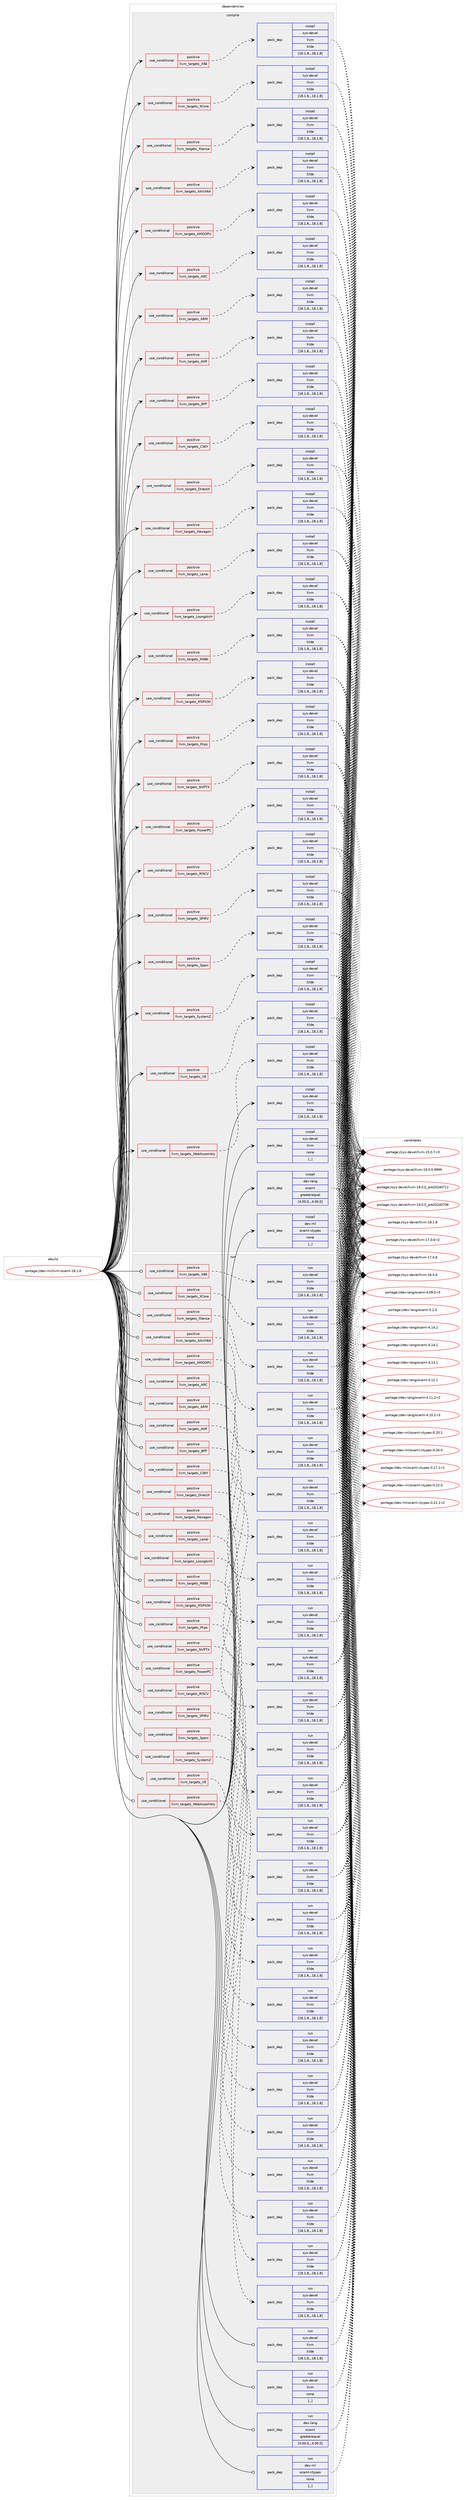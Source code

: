digraph prolog {

# *************
# Graph options
# *************

newrank=true;
concentrate=true;
compound=true;
graph [rankdir=LR,fontname=Helvetica,fontsize=10,ranksep=1.5];#, ranksep=2.5, nodesep=0.2];
edge  [arrowhead=vee];
node  [fontname=Helvetica,fontsize=10];

# **********
# The ebuild
# **********

subgraph cluster_leftcol {
color=gray;
label=<<i>ebuild</i>>;
id [label="portage://dev-ml/llvm-ocaml-18.1.8", color=red, width=4, href="../dev-ml/llvm-ocaml-18.1.8.svg"];
}

# ****************
# The dependencies
# ****************

subgraph cluster_midcol {
color=gray;
label=<<i>dependencies</i>>;
subgraph cluster_compile {
fillcolor="#eeeeee";
style=filled;
label=<<i>compile</i>>;
subgraph cond29439 {
dependency119583 [label=<<TABLE BORDER="0" CELLBORDER="1" CELLSPACING="0" CELLPADDING="4"><TR><TD ROWSPAN="3" CELLPADDING="10">use_conditional</TD></TR><TR><TD>positive</TD></TR><TR><TD>llvm_targets_AArch64</TD></TR></TABLE>>, shape=none, color=red];
subgraph pack88946 {
dependency119584 [label=<<TABLE BORDER="0" CELLBORDER="1" CELLSPACING="0" CELLPADDING="4" WIDTH="220"><TR><TD ROWSPAN="6" CELLPADDING="30">pack_dep</TD></TR><TR><TD WIDTH="110">install</TD></TR><TR><TD>sys-devel</TD></TR><TR><TD>llvm</TD></TR><TR><TD>tilde</TD></TR><TR><TD>[18.1.8,,,18.1.8]</TD></TR></TABLE>>, shape=none, color=blue];
}
dependency119583:e -> dependency119584:w [weight=20,style="dashed",arrowhead="vee"];
}
id:e -> dependency119583:w [weight=20,style="solid",arrowhead="vee"];
subgraph cond29440 {
dependency119585 [label=<<TABLE BORDER="0" CELLBORDER="1" CELLSPACING="0" CELLPADDING="4"><TR><TD ROWSPAN="3" CELLPADDING="10">use_conditional</TD></TR><TR><TD>positive</TD></TR><TR><TD>llvm_targets_AMDGPU</TD></TR></TABLE>>, shape=none, color=red];
subgraph pack88947 {
dependency119586 [label=<<TABLE BORDER="0" CELLBORDER="1" CELLSPACING="0" CELLPADDING="4" WIDTH="220"><TR><TD ROWSPAN="6" CELLPADDING="30">pack_dep</TD></TR><TR><TD WIDTH="110">install</TD></TR><TR><TD>sys-devel</TD></TR><TR><TD>llvm</TD></TR><TR><TD>tilde</TD></TR><TR><TD>[18.1.8,,,18.1.8]</TD></TR></TABLE>>, shape=none, color=blue];
}
dependency119585:e -> dependency119586:w [weight=20,style="dashed",arrowhead="vee"];
}
id:e -> dependency119585:w [weight=20,style="solid",arrowhead="vee"];
subgraph cond29441 {
dependency119587 [label=<<TABLE BORDER="0" CELLBORDER="1" CELLSPACING="0" CELLPADDING="4"><TR><TD ROWSPAN="3" CELLPADDING="10">use_conditional</TD></TR><TR><TD>positive</TD></TR><TR><TD>llvm_targets_ARC</TD></TR></TABLE>>, shape=none, color=red];
subgraph pack88948 {
dependency119588 [label=<<TABLE BORDER="0" CELLBORDER="1" CELLSPACING="0" CELLPADDING="4" WIDTH="220"><TR><TD ROWSPAN="6" CELLPADDING="30">pack_dep</TD></TR><TR><TD WIDTH="110">install</TD></TR><TR><TD>sys-devel</TD></TR><TR><TD>llvm</TD></TR><TR><TD>tilde</TD></TR><TR><TD>[18.1.8,,,18.1.8]</TD></TR></TABLE>>, shape=none, color=blue];
}
dependency119587:e -> dependency119588:w [weight=20,style="dashed",arrowhead="vee"];
}
id:e -> dependency119587:w [weight=20,style="solid",arrowhead="vee"];
subgraph cond29442 {
dependency119589 [label=<<TABLE BORDER="0" CELLBORDER="1" CELLSPACING="0" CELLPADDING="4"><TR><TD ROWSPAN="3" CELLPADDING="10">use_conditional</TD></TR><TR><TD>positive</TD></TR><TR><TD>llvm_targets_ARM</TD></TR></TABLE>>, shape=none, color=red];
subgraph pack88949 {
dependency119590 [label=<<TABLE BORDER="0" CELLBORDER="1" CELLSPACING="0" CELLPADDING="4" WIDTH="220"><TR><TD ROWSPAN="6" CELLPADDING="30">pack_dep</TD></TR><TR><TD WIDTH="110">install</TD></TR><TR><TD>sys-devel</TD></TR><TR><TD>llvm</TD></TR><TR><TD>tilde</TD></TR><TR><TD>[18.1.8,,,18.1.8]</TD></TR></TABLE>>, shape=none, color=blue];
}
dependency119589:e -> dependency119590:w [weight=20,style="dashed",arrowhead="vee"];
}
id:e -> dependency119589:w [weight=20,style="solid",arrowhead="vee"];
subgraph cond29443 {
dependency119591 [label=<<TABLE BORDER="0" CELLBORDER="1" CELLSPACING="0" CELLPADDING="4"><TR><TD ROWSPAN="3" CELLPADDING="10">use_conditional</TD></TR><TR><TD>positive</TD></TR><TR><TD>llvm_targets_AVR</TD></TR></TABLE>>, shape=none, color=red];
subgraph pack88950 {
dependency119592 [label=<<TABLE BORDER="0" CELLBORDER="1" CELLSPACING="0" CELLPADDING="4" WIDTH="220"><TR><TD ROWSPAN="6" CELLPADDING="30">pack_dep</TD></TR><TR><TD WIDTH="110">install</TD></TR><TR><TD>sys-devel</TD></TR><TR><TD>llvm</TD></TR><TR><TD>tilde</TD></TR><TR><TD>[18.1.8,,,18.1.8]</TD></TR></TABLE>>, shape=none, color=blue];
}
dependency119591:e -> dependency119592:w [weight=20,style="dashed",arrowhead="vee"];
}
id:e -> dependency119591:w [weight=20,style="solid",arrowhead="vee"];
subgraph cond29444 {
dependency119593 [label=<<TABLE BORDER="0" CELLBORDER="1" CELLSPACING="0" CELLPADDING="4"><TR><TD ROWSPAN="3" CELLPADDING="10">use_conditional</TD></TR><TR><TD>positive</TD></TR><TR><TD>llvm_targets_BPF</TD></TR></TABLE>>, shape=none, color=red];
subgraph pack88951 {
dependency119594 [label=<<TABLE BORDER="0" CELLBORDER="1" CELLSPACING="0" CELLPADDING="4" WIDTH="220"><TR><TD ROWSPAN="6" CELLPADDING="30">pack_dep</TD></TR><TR><TD WIDTH="110">install</TD></TR><TR><TD>sys-devel</TD></TR><TR><TD>llvm</TD></TR><TR><TD>tilde</TD></TR><TR><TD>[18.1.8,,,18.1.8]</TD></TR></TABLE>>, shape=none, color=blue];
}
dependency119593:e -> dependency119594:w [weight=20,style="dashed",arrowhead="vee"];
}
id:e -> dependency119593:w [weight=20,style="solid",arrowhead="vee"];
subgraph cond29445 {
dependency119595 [label=<<TABLE BORDER="0" CELLBORDER="1" CELLSPACING="0" CELLPADDING="4"><TR><TD ROWSPAN="3" CELLPADDING="10">use_conditional</TD></TR><TR><TD>positive</TD></TR><TR><TD>llvm_targets_CSKY</TD></TR></TABLE>>, shape=none, color=red];
subgraph pack88952 {
dependency119596 [label=<<TABLE BORDER="0" CELLBORDER="1" CELLSPACING="0" CELLPADDING="4" WIDTH="220"><TR><TD ROWSPAN="6" CELLPADDING="30">pack_dep</TD></TR><TR><TD WIDTH="110">install</TD></TR><TR><TD>sys-devel</TD></TR><TR><TD>llvm</TD></TR><TR><TD>tilde</TD></TR><TR><TD>[18.1.8,,,18.1.8]</TD></TR></TABLE>>, shape=none, color=blue];
}
dependency119595:e -> dependency119596:w [weight=20,style="dashed",arrowhead="vee"];
}
id:e -> dependency119595:w [weight=20,style="solid",arrowhead="vee"];
subgraph cond29446 {
dependency119597 [label=<<TABLE BORDER="0" CELLBORDER="1" CELLSPACING="0" CELLPADDING="4"><TR><TD ROWSPAN="3" CELLPADDING="10">use_conditional</TD></TR><TR><TD>positive</TD></TR><TR><TD>llvm_targets_DirectX</TD></TR></TABLE>>, shape=none, color=red];
subgraph pack88953 {
dependency119598 [label=<<TABLE BORDER="0" CELLBORDER="1" CELLSPACING="0" CELLPADDING="4" WIDTH="220"><TR><TD ROWSPAN="6" CELLPADDING="30">pack_dep</TD></TR><TR><TD WIDTH="110">install</TD></TR><TR><TD>sys-devel</TD></TR><TR><TD>llvm</TD></TR><TR><TD>tilde</TD></TR><TR><TD>[18.1.8,,,18.1.8]</TD></TR></TABLE>>, shape=none, color=blue];
}
dependency119597:e -> dependency119598:w [weight=20,style="dashed",arrowhead="vee"];
}
id:e -> dependency119597:w [weight=20,style="solid",arrowhead="vee"];
subgraph cond29447 {
dependency119599 [label=<<TABLE BORDER="0" CELLBORDER="1" CELLSPACING="0" CELLPADDING="4"><TR><TD ROWSPAN="3" CELLPADDING="10">use_conditional</TD></TR><TR><TD>positive</TD></TR><TR><TD>llvm_targets_Hexagon</TD></TR></TABLE>>, shape=none, color=red];
subgraph pack88954 {
dependency119600 [label=<<TABLE BORDER="0" CELLBORDER="1" CELLSPACING="0" CELLPADDING="4" WIDTH="220"><TR><TD ROWSPAN="6" CELLPADDING="30">pack_dep</TD></TR><TR><TD WIDTH="110">install</TD></TR><TR><TD>sys-devel</TD></TR><TR><TD>llvm</TD></TR><TR><TD>tilde</TD></TR><TR><TD>[18.1.8,,,18.1.8]</TD></TR></TABLE>>, shape=none, color=blue];
}
dependency119599:e -> dependency119600:w [weight=20,style="dashed",arrowhead="vee"];
}
id:e -> dependency119599:w [weight=20,style="solid",arrowhead="vee"];
subgraph cond29448 {
dependency119601 [label=<<TABLE BORDER="0" CELLBORDER="1" CELLSPACING="0" CELLPADDING="4"><TR><TD ROWSPAN="3" CELLPADDING="10">use_conditional</TD></TR><TR><TD>positive</TD></TR><TR><TD>llvm_targets_Lanai</TD></TR></TABLE>>, shape=none, color=red];
subgraph pack88955 {
dependency119602 [label=<<TABLE BORDER="0" CELLBORDER="1" CELLSPACING="0" CELLPADDING="4" WIDTH="220"><TR><TD ROWSPAN="6" CELLPADDING="30">pack_dep</TD></TR><TR><TD WIDTH="110">install</TD></TR><TR><TD>sys-devel</TD></TR><TR><TD>llvm</TD></TR><TR><TD>tilde</TD></TR><TR><TD>[18.1.8,,,18.1.8]</TD></TR></TABLE>>, shape=none, color=blue];
}
dependency119601:e -> dependency119602:w [weight=20,style="dashed",arrowhead="vee"];
}
id:e -> dependency119601:w [weight=20,style="solid",arrowhead="vee"];
subgraph cond29449 {
dependency119603 [label=<<TABLE BORDER="0" CELLBORDER="1" CELLSPACING="0" CELLPADDING="4"><TR><TD ROWSPAN="3" CELLPADDING="10">use_conditional</TD></TR><TR><TD>positive</TD></TR><TR><TD>llvm_targets_LoongArch</TD></TR></TABLE>>, shape=none, color=red];
subgraph pack88956 {
dependency119604 [label=<<TABLE BORDER="0" CELLBORDER="1" CELLSPACING="0" CELLPADDING="4" WIDTH="220"><TR><TD ROWSPAN="6" CELLPADDING="30">pack_dep</TD></TR><TR><TD WIDTH="110">install</TD></TR><TR><TD>sys-devel</TD></TR><TR><TD>llvm</TD></TR><TR><TD>tilde</TD></TR><TR><TD>[18.1.8,,,18.1.8]</TD></TR></TABLE>>, shape=none, color=blue];
}
dependency119603:e -> dependency119604:w [weight=20,style="dashed",arrowhead="vee"];
}
id:e -> dependency119603:w [weight=20,style="solid",arrowhead="vee"];
subgraph cond29450 {
dependency119605 [label=<<TABLE BORDER="0" CELLBORDER="1" CELLSPACING="0" CELLPADDING="4"><TR><TD ROWSPAN="3" CELLPADDING="10">use_conditional</TD></TR><TR><TD>positive</TD></TR><TR><TD>llvm_targets_M68k</TD></TR></TABLE>>, shape=none, color=red];
subgraph pack88957 {
dependency119606 [label=<<TABLE BORDER="0" CELLBORDER="1" CELLSPACING="0" CELLPADDING="4" WIDTH="220"><TR><TD ROWSPAN="6" CELLPADDING="30">pack_dep</TD></TR><TR><TD WIDTH="110">install</TD></TR><TR><TD>sys-devel</TD></TR><TR><TD>llvm</TD></TR><TR><TD>tilde</TD></TR><TR><TD>[18.1.8,,,18.1.8]</TD></TR></TABLE>>, shape=none, color=blue];
}
dependency119605:e -> dependency119606:w [weight=20,style="dashed",arrowhead="vee"];
}
id:e -> dependency119605:w [weight=20,style="solid",arrowhead="vee"];
subgraph cond29451 {
dependency119607 [label=<<TABLE BORDER="0" CELLBORDER="1" CELLSPACING="0" CELLPADDING="4"><TR><TD ROWSPAN="3" CELLPADDING="10">use_conditional</TD></TR><TR><TD>positive</TD></TR><TR><TD>llvm_targets_MSP430</TD></TR></TABLE>>, shape=none, color=red];
subgraph pack88958 {
dependency119608 [label=<<TABLE BORDER="0" CELLBORDER="1" CELLSPACING="0" CELLPADDING="4" WIDTH="220"><TR><TD ROWSPAN="6" CELLPADDING="30">pack_dep</TD></TR><TR><TD WIDTH="110">install</TD></TR><TR><TD>sys-devel</TD></TR><TR><TD>llvm</TD></TR><TR><TD>tilde</TD></TR><TR><TD>[18.1.8,,,18.1.8]</TD></TR></TABLE>>, shape=none, color=blue];
}
dependency119607:e -> dependency119608:w [weight=20,style="dashed",arrowhead="vee"];
}
id:e -> dependency119607:w [weight=20,style="solid",arrowhead="vee"];
subgraph cond29452 {
dependency119609 [label=<<TABLE BORDER="0" CELLBORDER="1" CELLSPACING="0" CELLPADDING="4"><TR><TD ROWSPAN="3" CELLPADDING="10">use_conditional</TD></TR><TR><TD>positive</TD></TR><TR><TD>llvm_targets_Mips</TD></TR></TABLE>>, shape=none, color=red];
subgraph pack88959 {
dependency119610 [label=<<TABLE BORDER="0" CELLBORDER="1" CELLSPACING="0" CELLPADDING="4" WIDTH="220"><TR><TD ROWSPAN="6" CELLPADDING="30">pack_dep</TD></TR><TR><TD WIDTH="110">install</TD></TR><TR><TD>sys-devel</TD></TR><TR><TD>llvm</TD></TR><TR><TD>tilde</TD></TR><TR><TD>[18.1.8,,,18.1.8]</TD></TR></TABLE>>, shape=none, color=blue];
}
dependency119609:e -> dependency119610:w [weight=20,style="dashed",arrowhead="vee"];
}
id:e -> dependency119609:w [weight=20,style="solid",arrowhead="vee"];
subgraph cond29453 {
dependency119611 [label=<<TABLE BORDER="0" CELLBORDER="1" CELLSPACING="0" CELLPADDING="4"><TR><TD ROWSPAN="3" CELLPADDING="10">use_conditional</TD></TR><TR><TD>positive</TD></TR><TR><TD>llvm_targets_NVPTX</TD></TR></TABLE>>, shape=none, color=red];
subgraph pack88960 {
dependency119612 [label=<<TABLE BORDER="0" CELLBORDER="1" CELLSPACING="0" CELLPADDING="4" WIDTH="220"><TR><TD ROWSPAN="6" CELLPADDING="30">pack_dep</TD></TR><TR><TD WIDTH="110">install</TD></TR><TR><TD>sys-devel</TD></TR><TR><TD>llvm</TD></TR><TR><TD>tilde</TD></TR><TR><TD>[18.1.8,,,18.1.8]</TD></TR></TABLE>>, shape=none, color=blue];
}
dependency119611:e -> dependency119612:w [weight=20,style="dashed",arrowhead="vee"];
}
id:e -> dependency119611:w [weight=20,style="solid",arrowhead="vee"];
subgraph cond29454 {
dependency119613 [label=<<TABLE BORDER="0" CELLBORDER="1" CELLSPACING="0" CELLPADDING="4"><TR><TD ROWSPAN="3" CELLPADDING="10">use_conditional</TD></TR><TR><TD>positive</TD></TR><TR><TD>llvm_targets_PowerPC</TD></TR></TABLE>>, shape=none, color=red];
subgraph pack88961 {
dependency119614 [label=<<TABLE BORDER="0" CELLBORDER="1" CELLSPACING="0" CELLPADDING="4" WIDTH="220"><TR><TD ROWSPAN="6" CELLPADDING="30">pack_dep</TD></TR><TR><TD WIDTH="110">install</TD></TR><TR><TD>sys-devel</TD></TR><TR><TD>llvm</TD></TR><TR><TD>tilde</TD></TR><TR><TD>[18.1.8,,,18.1.8]</TD></TR></TABLE>>, shape=none, color=blue];
}
dependency119613:e -> dependency119614:w [weight=20,style="dashed",arrowhead="vee"];
}
id:e -> dependency119613:w [weight=20,style="solid",arrowhead="vee"];
subgraph cond29455 {
dependency119615 [label=<<TABLE BORDER="0" CELLBORDER="1" CELLSPACING="0" CELLPADDING="4"><TR><TD ROWSPAN="3" CELLPADDING="10">use_conditional</TD></TR><TR><TD>positive</TD></TR><TR><TD>llvm_targets_RISCV</TD></TR></TABLE>>, shape=none, color=red];
subgraph pack88962 {
dependency119616 [label=<<TABLE BORDER="0" CELLBORDER="1" CELLSPACING="0" CELLPADDING="4" WIDTH="220"><TR><TD ROWSPAN="6" CELLPADDING="30">pack_dep</TD></TR><TR><TD WIDTH="110">install</TD></TR><TR><TD>sys-devel</TD></TR><TR><TD>llvm</TD></TR><TR><TD>tilde</TD></TR><TR><TD>[18.1.8,,,18.1.8]</TD></TR></TABLE>>, shape=none, color=blue];
}
dependency119615:e -> dependency119616:w [weight=20,style="dashed",arrowhead="vee"];
}
id:e -> dependency119615:w [weight=20,style="solid",arrowhead="vee"];
subgraph cond29456 {
dependency119617 [label=<<TABLE BORDER="0" CELLBORDER="1" CELLSPACING="0" CELLPADDING="4"><TR><TD ROWSPAN="3" CELLPADDING="10">use_conditional</TD></TR><TR><TD>positive</TD></TR><TR><TD>llvm_targets_SPIRV</TD></TR></TABLE>>, shape=none, color=red];
subgraph pack88963 {
dependency119618 [label=<<TABLE BORDER="0" CELLBORDER="1" CELLSPACING="0" CELLPADDING="4" WIDTH="220"><TR><TD ROWSPAN="6" CELLPADDING="30">pack_dep</TD></TR><TR><TD WIDTH="110">install</TD></TR><TR><TD>sys-devel</TD></TR><TR><TD>llvm</TD></TR><TR><TD>tilde</TD></TR><TR><TD>[18.1.8,,,18.1.8]</TD></TR></TABLE>>, shape=none, color=blue];
}
dependency119617:e -> dependency119618:w [weight=20,style="dashed",arrowhead="vee"];
}
id:e -> dependency119617:w [weight=20,style="solid",arrowhead="vee"];
subgraph cond29457 {
dependency119619 [label=<<TABLE BORDER="0" CELLBORDER="1" CELLSPACING="0" CELLPADDING="4"><TR><TD ROWSPAN="3" CELLPADDING="10">use_conditional</TD></TR><TR><TD>positive</TD></TR><TR><TD>llvm_targets_Sparc</TD></TR></TABLE>>, shape=none, color=red];
subgraph pack88964 {
dependency119620 [label=<<TABLE BORDER="0" CELLBORDER="1" CELLSPACING="0" CELLPADDING="4" WIDTH="220"><TR><TD ROWSPAN="6" CELLPADDING="30">pack_dep</TD></TR><TR><TD WIDTH="110">install</TD></TR><TR><TD>sys-devel</TD></TR><TR><TD>llvm</TD></TR><TR><TD>tilde</TD></TR><TR><TD>[18.1.8,,,18.1.8]</TD></TR></TABLE>>, shape=none, color=blue];
}
dependency119619:e -> dependency119620:w [weight=20,style="dashed",arrowhead="vee"];
}
id:e -> dependency119619:w [weight=20,style="solid",arrowhead="vee"];
subgraph cond29458 {
dependency119621 [label=<<TABLE BORDER="0" CELLBORDER="1" CELLSPACING="0" CELLPADDING="4"><TR><TD ROWSPAN="3" CELLPADDING="10">use_conditional</TD></TR><TR><TD>positive</TD></TR><TR><TD>llvm_targets_SystemZ</TD></TR></TABLE>>, shape=none, color=red];
subgraph pack88965 {
dependency119622 [label=<<TABLE BORDER="0" CELLBORDER="1" CELLSPACING="0" CELLPADDING="4" WIDTH="220"><TR><TD ROWSPAN="6" CELLPADDING="30">pack_dep</TD></TR><TR><TD WIDTH="110">install</TD></TR><TR><TD>sys-devel</TD></TR><TR><TD>llvm</TD></TR><TR><TD>tilde</TD></TR><TR><TD>[18.1.8,,,18.1.8]</TD></TR></TABLE>>, shape=none, color=blue];
}
dependency119621:e -> dependency119622:w [weight=20,style="dashed",arrowhead="vee"];
}
id:e -> dependency119621:w [weight=20,style="solid",arrowhead="vee"];
subgraph cond29459 {
dependency119623 [label=<<TABLE BORDER="0" CELLBORDER="1" CELLSPACING="0" CELLPADDING="4"><TR><TD ROWSPAN="3" CELLPADDING="10">use_conditional</TD></TR><TR><TD>positive</TD></TR><TR><TD>llvm_targets_VE</TD></TR></TABLE>>, shape=none, color=red];
subgraph pack88966 {
dependency119624 [label=<<TABLE BORDER="0" CELLBORDER="1" CELLSPACING="0" CELLPADDING="4" WIDTH="220"><TR><TD ROWSPAN="6" CELLPADDING="30">pack_dep</TD></TR><TR><TD WIDTH="110">install</TD></TR><TR><TD>sys-devel</TD></TR><TR><TD>llvm</TD></TR><TR><TD>tilde</TD></TR><TR><TD>[18.1.8,,,18.1.8]</TD></TR></TABLE>>, shape=none, color=blue];
}
dependency119623:e -> dependency119624:w [weight=20,style="dashed",arrowhead="vee"];
}
id:e -> dependency119623:w [weight=20,style="solid",arrowhead="vee"];
subgraph cond29460 {
dependency119625 [label=<<TABLE BORDER="0" CELLBORDER="1" CELLSPACING="0" CELLPADDING="4"><TR><TD ROWSPAN="3" CELLPADDING="10">use_conditional</TD></TR><TR><TD>positive</TD></TR><TR><TD>llvm_targets_WebAssembly</TD></TR></TABLE>>, shape=none, color=red];
subgraph pack88967 {
dependency119626 [label=<<TABLE BORDER="0" CELLBORDER="1" CELLSPACING="0" CELLPADDING="4" WIDTH="220"><TR><TD ROWSPAN="6" CELLPADDING="30">pack_dep</TD></TR><TR><TD WIDTH="110">install</TD></TR><TR><TD>sys-devel</TD></TR><TR><TD>llvm</TD></TR><TR><TD>tilde</TD></TR><TR><TD>[18.1.8,,,18.1.8]</TD></TR></TABLE>>, shape=none, color=blue];
}
dependency119625:e -> dependency119626:w [weight=20,style="dashed",arrowhead="vee"];
}
id:e -> dependency119625:w [weight=20,style="solid",arrowhead="vee"];
subgraph cond29461 {
dependency119627 [label=<<TABLE BORDER="0" CELLBORDER="1" CELLSPACING="0" CELLPADDING="4"><TR><TD ROWSPAN="3" CELLPADDING="10">use_conditional</TD></TR><TR><TD>positive</TD></TR><TR><TD>llvm_targets_X86</TD></TR></TABLE>>, shape=none, color=red];
subgraph pack88968 {
dependency119628 [label=<<TABLE BORDER="0" CELLBORDER="1" CELLSPACING="0" CELLPADDING="4" WIDTH="220"><TR><TD ROWSPAN="6" CELLPADDING="30">pack_dep</TD></TR><TR><TD WIDTH="110">install</TD></TR><TR><TD>sys-devel</TD></TR><TR><TD>llvm</TD></TR><TR><TD>tilde</TD></TR><TR><TD>[18.1.8,,,18.1.8]</TD></TR></TABLE>>, shape=none, color=blue];
}
dependency119627:e -> dependency119628:w [weight=20,style="dashed",arrowhead="vee"];
}
id:e -> dependency119627:w [weight=20,style="solid",arrowhead="vee"];
subgraph cond29462 {
dependency119629 [label=<<TABLE BORDER="0" CELLBORDER="1" CELLSPACING="0" CELLPADDING="4"><TR><TD ROWSPAN="3" CELLPADDING="10">use_conditional</TD></TR><TR><TD>positive</TD></TR><TR><TD>llvm_targets_XCore</TD></TR></TABLE>>, shape=none, color=red];
subgraph pack88969 {
dependency119630 [label=<<TABLE BORDER="0" CELLBORDER="1" CELLSPACING="0" CELLPADDING="4" WIDTH="220"><TR><TD ROWSPAN="6" CELLPADDING="30">pack_dep</TD></TR><TR><TD WIDTH="110">install</TD></TR><TR><TD>sys-devel</TD></TR><TR><TD>llvm</TD></TR><TR><TD>tilde</TD></TR><TR><TD>[18.1.8,,,18.1.8]</TD></TR></TABLE>>, shape=none, color=blue];
}
dependency119629:e -> dependency119630:w [weight=20,style="dashed",arrowhead="vee"];
}
id:e -> dependency119629:w [weight=20,style="solid",arrowhead="vee"];
subgraph cond29463 {
dependency119631 [label=<<TABLE BORDER="0" CELLBORDER="1" CELLSPACING="0" CELLPADDING="4"><TR><TD ROWSPAN="3" CELLPADDING="10">use_conditional</TD></TR><TR><TD>positive</TD></TR><TR><TD>llvm_targets_Xtensa</TD></TR></TABLE>>, shape=none, color=red];
subgraph pack88970 {
dependency119632 [label=<<TABLE BORDER="0" CELLBORDER="1" CELLSPACING="0" CELLPADDING="4" WIDTH="220"><TR><TD ROWSPAN="6" CELLPADDING="30">pack_dep</TD></TR><TR><TD WIDTH="110">install</TD></TR><TR><TD>sys-devel</TD></TR><TR><TD>llvm</TD></TR><TR><TD>tilde</TD></TR><TR><TD>[18.1.8,,,18.1.8]</TD></TR></TABLE>>, shape=none, color=blue];
}
dependency119631:e -> dependency119632:w [weight=20,style="dashed",arrowhead="vee"];
}
id:e -> dependency119631:w [weight=20,style="solid",arrowhead="vee"];
subgraph pack88971 {
dependency119633 [label=<<TABLE BORDER="0" CELLBORDER="1" CELLSPACING="0" CELLPADDING="4" WIDTH="220"><TR><TD ROWSPAN="6" CELLPADDING="30">pack_dep</TD></TR><TR><TD WIDTH="110">install</TD></TR><TR><TD>dev-lang</TD></TR><TR><TD>ocaml</TD></TR><TR><TD>greaterequal</TD></TR><TR><TD>[4.00.0,,,4.00.0]</TD></TR></TABLE>>, shape=none, color=blue];
}
id:e -> dependency119633:w [weight=20,style="solid",arrowhead="vee"];
subgraph pack88972 {
dependency119634 [label=<<TABLE BORDER="0" CELLBORDER="1" CELLSPACING="0" CELLPADDING="4" WIDTH="220"><TR><TD ROWSPAN="6" CELLPADDING="30">pack_dep</TD></TR><TR><TD WIDTH="110">install</TD></TR><TR><TD>dev-ml</TD></TR><TR><TD>ocaml-ctypes</TD></TR><TR><TD>none</TD></TR><TR><TD>[,,]</TD></TR></TABLE>>, shape=none, color=blue];
}
id:e -> dependency119634:w [weight=20,style="solid",arrowhead="vee"];
subgraph pack88973 {
dependency119635 [label=<<TABLE BORDER="0" CELLBORDER="1" CELLSPACING="0" CELLPADDING="4" WIDTH="220"><TR><TD ROWSPAN="6" CELLPADDING="30">pack_dep</TD></TR><TR><TD WIDTH="110">install</TD></TR><TR><TD>sys-devel</TD></TR><TR><TD>llvm</TD></TR><TR><TD>tilde</TD></TR><TR><TD>[18.1.8,,,18.1.8]</TD></TR></TABLE>>, shape=none, color=blue];
}
id:e -> dependency119635:w [weight=20,style="solid",arrowhead="vee"];
subgraph pack88974 {
dependency119636 [label=<<TABLE BORDER="0" CELLBORDER="1" CELLSPACING="0" CELLPADDING="4" WIDTH="220"><TR><TD ROWSPAN="6" CELLPADDING="30">pack_dep</TD></TR><TR><TD WIDTH="110">install</TD></TR><TR><TD>sys-devel</TD></TR><TR><TD>llvm</TD></TR><TR><TD>none</TD></TR><TR><TD>[,,]</TD></TR></TABLE>>, shape=none, color=blue];
}
id:e -> dependency119636:w [weight=20,style="solid",arrowhead="vee"];
}
subgraph cluster_compileandrun {
fillcolor="#eeeeee";
style=filled;
label=<<i>compile and run</i>>;
}
subgraph cluster_run {
fillcolor="#eeeeee";
style=filled;
label=<<i>run</i>>;
subgraph cond29464 {
dependency119637 [label=<<TABLE BORDER="0" CELLBORDER="1" CELLSPACING="0" CELLPADDING="4"><TR><TD ROWSPAN="3" CELLPADDING="10">use_conditional</TD></TR><TR><TD>positive</TD></TR><TR><TD>llvm_targets_AArch64</TD></TR></TABLE>>, shape=none, color=red];
subgraph pack88975 {
dependency119638 [label=<<TABLE BORDER="0" CELLBORDER="1" CELLSPACING="0" CELLPADDING="4" WIDTH="220"><TR><TD ROWSPAN="6" CELLPADDING="30">pack_dep</TD></TR><TR><TD WIDTH="110">run</TD></TR><TR><TD>sys-devel</TD></TR><TR><TD>llvm</TD></TR><TR><TD>tilde</TD></TR><TR><TD>[18.1.8,,,18.1.8]</TD></TR></TABLE>>, shape=none, color=blue];
}
dependency119637:e -> dependency119638:w [weight=20,style="dashed",arrowhead="vee"];
}
id:e -> dependency119637:w [weight=20,style="solid",arrowhead="odot"];
subgraph cond29465 {
dependency119639 [label=<<TABLE BORDER="0" CELLBORDER="1" CELLSPACING="0" CELLPADDING="4"><TR><TD ROWSPAN="3" CELLPADDING="10">use_conditional</TD></TR><TR><TD>positive</TD></TR><TR><TD>llvm_targets_AMDGPU</TD></TR></TABLE>>, shape=none, color=red];
subgraph pack88976 {
dependency119640 [label=<<TABLE BORDER="0" CELLBORDER="1" CELLSPACING="0" CELLPADDING="4" WIDTH="220"><TR><TD ROWSPAN="6" CELLPADDING="30">pack_dep</TD></TR><TR><TD WIDTH="110">run</TD></TR><TR><TD>sys-devel</TD></TR><TR><TD>llvm</TD></TR><TR><TD>tilde</TD></TR><TR><TD>[18.1.8,,,18.1.8]</TD></TR></TABLE>>, shape=none, color=blue];
}
dependency119639:e -> dependency119640:w [weight=20,style="dashed",arrowhead="vee"];
}
id:e -> dependency119639:w [weight=20,style="solid",arrowhead="odot"];
subgraph cond29466 {
dependency119641 [label=<<TABLE BORDER="0" CELLBORDER="1" CELLSPACING="0" CELLPADDING="4"><TR><TD ROWSPAN="3" CELLPADDING="10">use_conditional</TD></TR><TR><TD>positive</TD></TR><TR><TD>llvm_targets_ARC</TD></TR></TABLE>>, shape=none, color=red];
subgraph pack88977 {
dependency119642 [label=<<TABLE BORDER="0" CELLBORDER="1" CELLSPACING="0" CELLPADDING="4" WIDTH="220"><TR><TD ROWSPAN="6" CELLPADDING="30">pack_dep</TD></TR><TR><TD WIDTH="110">run</TD></TR><TR><TD>sys-devel</TD></TR><TR><TD>llvm</TD></TR><TR><TD>tilde</TD></TR><TR><TD>[18.1.8,,,18.1.8]</TD></TR></TABLE>>, shape=none, color=blue];
}
dependency119641:e -> dependency119642:w [weight=20,style="dashed",arrowhead="vee"];
}
id:e -> dependency119641:w [weight=20,style="solid",arrowhead="odot"];
subgraph cond29467 {
dependency119643 [label=<<TABLE BORDER="0" CELLBORDER="1" CELLSPACING="0" CELLPADDING="4"><TR><TD ROWSPAN="3" CELLPADDING="10">use_conditional</TD></TR><TR><TD>positive</TD></TR><TR><TD>llvm_targets_ARM</TD></TR></TABLE>>, shape=none, color=red];
subgraph pack88978 {
dependency119644 [label=<<TABLE BORDER="0" CELLBORDER="1" CELLSPACING="0" CELLPADDING="4" WIDTH="220"><TR><TD ROWSPAN="6" CELLPADDING="30">pack_dep</TD></TR><TR><TD WIDTH="110">run</TD></TR><TR><TD>sys-devel</TD></TR><TR><TD>llvm</TD></TR><TR><TD>tilde</TD></TR><TR><TD>[18.1.8,,,18.1.8]</TD></TR></TABLE>>, shape=none, color=blue];
}
dependency119643:e -> dependency119644:w [weight=20,style="dashed",arrowhead="vee"];
}
id:e -> dependency119643:w [weight=20,style="solid",arrowhead="odot"];
subgraph cond29468 {
dependency119645 [label=<<TABLE BORDER="0" CELLBORDER="1" CELLSPACING="0" CELLPADDING="4"><TR><TD ROWSPAN="3" CELLPADDING="10">use_conditional</TD></TR><TR><TD>positive</TD></TR><TR><TD>llvm_targets_AVR</TD></TR></TABLE>>, shape=none, color=red];
subgraph pack88979 {
dependency119646 [label=<<TABLE BORDER="0" CELLBORDER="1" CELLSPACING="0" CELLPADDING="4" WIDTH="220"><TR><TD ROWSPAN="6" CELLPADDING="30">pack_dep</TD></TR><TR><TD WIDTH="110">run</TD></TR><TR><TD>sys-devel</TD></TR><TR><TD>llvm</TD></TR><TR><TD>tilde</TD></TR><TR><TD>[18.1.8,,,18.1.8]</TD></TR></TABLE>>, shape=none, color=blue];
}
dependency119645:e -> dependency119646:w [weight=20,style="dashed",arrowhead="vee"];
}
id:e -> dependency119645:w [weight=20,style="solid",arrowhead="odot"];
subgraph cond29469 {
dependency119647 [label=<<TABLE BORDER="0" CELLBORDER="1" CELLSPACING="0" CELLPADDING="4"><TR><TD ROWSPAN="3" CELLPADDING="10">use_conditional</TD></TR><TR><TD>positive</TD></TR><TR><TD>llvm_targets_BPF</TD></TR></TABLE>>, shape=none, color=red];
subgraph pack88980 {
dependency119648 [label=<<TABLE BORDER="0" CELLBORDER="1" CELLSPACING="0" CELLPADDING="4" WIDTH="220"><TR><TD ROWSPAN="6" CELLPADDING="30">pack_dep</TD></TR><TR><TD WIDTH="110">run</TD></TR><TR><TD>sys-devel</TD></TR><TR><TD>llvm</TD></TR><TR><TD>tilde</TD></TR><TR><TD>[18.1.8,,,18.1.8]</TD></TR></TABLE>>, shape=none, color=blue];
}
dependency119647:e -> dependency119648:w [weight=20,style="dashed",arrowhead="vee"];
}
id:e -> dependency119647:w [weight=20,style="solid",arrowhead="odot"];
subgraph cond29470 {
dependency119649 [label=<<TABLE BORDER="0" CELLBORDER="1" CELLSPACING="0" CELLPADDING="4"><TR><TD ROWSPAN="3" CELLPADDING="10">use_conditional</TD></TR><TR><TD>positive</TD></TR><TR><TD>llvm_targets_CSKY</TD></TR></TABLE>>, shape=none, color=red];
subgraph pack88981 {
dependency119650 [label=<<TABLE BORDER="0" CELLBORDER="1" CELLSPACING="0" CELLPADDING="4" WIDTH="220"><TR><TD ROWSPAN="6" CELLPADDING="30">pack_dep</TD></TR><TR><TD WIDTH="110">run</TD></TR><TR><TD>sys-devel</TD></TR><TR><TD>llvm</TD></TR><TR><TD>tilde</TD></TR><TR><TD>[18.1.8,,,18.1.8]</TD></TR></TABLE>>, shape=none, color=blue];
}
dependency119649:e -> dependency119650:w [weight=20,style="dashed",arrowhead="vee"];
}
id:e -> dependency119649:w [weight=20,style="solid",arrowhead="odot"];
subgraph cond29471 {
dependency119651 [label=<<TABLE BORDER="0" CELLBORDER="1" CELLSPACING="0" CELLPADDING="4"><TR><TD ROWSPAN="3" CELLPADDING="10">use_conditional</TD></TR><TR><TD>positive</TD></TR><TR><TD>llvm_targets_DirectX</TD></TR></TABLE>>, shape=none, color=red];
subgraph pack88982 {
dependency119652 [label=<<TABLE BORDER="0" CELLBORDER="1" CELLSPACING="0" CELLPADDING="4" WIDTH="220"><TR><TD ROWSPAN="6" CELLPADDING="30">pack_dep</TD></TR><TR><TD WIDTH="110">run</TD></TR><TR><TD>sys-devel</TD></TR><TR><TD>llvm</TD></TR><TR><TD>tilde</TD></TR><TR><TD>[18.1.8,,,18.1.8]</TD></TR></TABLE>>, shape=none, color=blue];
}
dependency119651:e -> dependency119652:w [weight=20,style="dashed",arrowhead="vee"];
}
id:e -> dependency119651:w [weight=20,style="solid",arrowhead="odot"];
subgraph cond29472 {
dependency119653 [label=<<TABLE BORDER="0" CELLBORDER="1" CELLSPACING="0" CELLPADDING="4"><TR><TD ROWSPAN="3" CELLPADDING="10">use_conditional</TD></TR><TR><TD>positive</TD></TR><TR><TD>llvm_targets_Hexagon</TD></TR></TABLE>>, shape=none, color=red];
subgraph pack88983 {
dependency119654 [label=<<TABLE BORDER="0" CELLBORDER="1" CELLSPACING="0" CELLPADDING="4" WIDTH="220"><TR><TD ROWSPAN="6" CELLPADDING="30">pack_dep</TD></TR><TR><TD WIDTH="110">run</TD></TR><TR><TD>sys-devel</TD></TR><TR><TD>llvm</TD></TR><TR><TD>tilde</TD></TR><TR><TD>[18.1.8,,,18.1.8]</TD></TR></TABLE>>, shape=none, color=blue];
}
dependency119653:e -> dependency119654:w [weight=20,style="dashed",arrowhead="vee"];
}
id:e -> dependency119653:w [weight=20,style="solid",arrowhead="odot"];
subgraph cond29473 {
dependency119655 [label=<<TABLE BORDER="0" CELLBORDER="1" CELLSPACING="0" CELLPADDING="4"><TR><TD ROWSPAN="3" CELLPADDING="10">use_conditional</TD></TR><TR><TD>positive</TD></TR><TR><TD>llvm_targets_Lanai</TD></TR></TABLE>>, shape=none, color=red];
subgraph pack88984 {
dependency119656 [label=<<TABLE BORDER="0" CELLBORDER="1" CELLSPACING="0" CELLPADDING="4" WIDTH="220"><TR><TD ROWSPAN="6" CELLPADDING="30">pack_dep</TD></TR><TR><TD WIDTH="110">run</TD></TR><TR><TD>sys-devel</TD></TR><TR><TD>llvm</TD></TR><TR><TD>tilde</TD></TR><TR><TD>[18.1.8,,,18.1.8]</TD></TR></TABLE>>, shape=none, color=blue];
}
dependency119655:e -> dependency119656:w [weight=20,style="dashed",arrowhead="vee"];
}
id:e -> dependency119655:w [weight=20,style="solid",arrowhead="odot"];
subgraph cond29474 {
dependency119657 [label=<<TABLE BORDER="0" CELLBORDER="1" CELLSPACING="0" CELLPADDING="4"><TR><TD ROWSPAN="3" CELLPADDING="10">use_conditional</TD></TR><TR><TD>positive</TD></TR><TR><TD>llvm_targets_LoongArch</TD></TR></TABLE>>, shape=none, color=red];
subgraph pack88985 {
dependency119658 [label=<<TABLE BORDER="0" CELLBORDER="1" CELLSPACING="0" CELLPADDING="4" WIDTH="220"><TR><TD ROWSPAN="6" CELLPADDING="30">pack_dep</TD></TR><TR><TD WIDTH="110">run</TD></TR><TR><TD>sys-devel</TD></TR><TR><TD>llvm</TD></TR><TR><TD>tilde</TD></TR><TR><TD>[18.1.8,,,18.1.8]</TD></TR></TABLE>>, shape=none, color=blue];
}
dependency119657:e -> dependency119658:w [weight=20,style="dashed",arrowhead="vee"];
}
id:e -> dependency119657:w [weight=20,style="solid",arrowhead="odot"];
subgraph cond29475 {
dependency119659 [label=<<TABLE BORDER="0" CELLBORDER="1" CELLSPACING="0" CELLPADDING="4"><TR><TD ROWSPAN="3" CELLPADDING="10">use_conditional</TD></TR><TR><TD>positive</TD></TR><TR><TD>llvm_targets_M68k</TD></TR></TABLE>>, shape=none, color=red];
subgraph pack88986 {
dependency119660 [label=<<TABLE BORDER="0" CELLBORDER="1" CELLSPACING="0" CELLPADDING="4" WIDTH="220"><TR><TD ROWSPAN="6" CELLPADDING="30">pack_dep</TD></TR><TR><TD WIDTH="110">run</TD></TR><TR><TD>sys-devel</TD></TR><TR><TD>llvm</TD></TR><TR><TD>tilde</TD></TR><TR><TD>[18.1.8,,,18.1.8]</TD></TR></TABLE>>, shape=none, color=blue];
}
dependency119659:e -> dependency119660:w [weight=20,style="dashed",arrowhead="vee"];
}
id:e -> dependency119659:w [weight=20,style="solid",arrowhead="odot"];
subgraph cond29476 {
dependency119661 [label=<<TABLE BORDER="0" CELLBORDER="1" CELLSPACING="0" CELLPADDING="4"><TR><TD ROWSPAN="3" CELLPADDING="10">use_conditional</TD></TR><TR><TD>positive</TD></TR><TR><TD>llvm_targets_MSP430</TD></TR></TABLE>>, shape=none, color=red];
subgraph pack88987 {
dependency119662 [label=<<TABLE BORDER="0" CELLBORDER="1" CELLSPACING="0" CELLPADDING="4" WIDTH="220"><TR><TD ROWSPAN="6" CELLPADDING="30">pack_dep</TD></TR><TR><TD WIDTH="110">run</TD></TR><TR><TD>sys-devel</TD></TR><TR><TD>llvm</TD></TR><TR><TD>tilde</TD></TR><TR><TD>[18.1.8,,,18.1.8]</TD></TR></TABLE>>, shape=none, color=blue];
}
dependency119661:e -> dependency119662:w [weight=20,style="dashed",arrowhead="vee"];
}
id:e -> dependency119661:w [weight=20,style="solid",arrowhead="odot"];
subgraph cond29477 {
dependency119663 [label=<<TABLE BORDER="0" CELLBORDER="1" CELLSPACING="0" CELLPADDING="4"><TR><TD ROWSPAN="3" CELLPADDING="10">use_conditional</TD></TR><TR><TD>positive</TD></TR><TR><TD>llvm_targets_Mips</TD></TR></TABLE>>, shape=none, color=red];
subgraph pack88988 {
dependency119664 [label=<<TABLE BORDER="0" CELLBORDER="1" CELLSPACING="0" CELLPADDING="4" WIDTH="220"><TR><TD ROWSPAN="6" CELLPADDING="30">pack_dep</TD></TR><TR><TD WIDTH="110">run</TD></TR><TR><TD>sys-devel</TD></TR><TR><TD>llvm</TD></TR><TR><TD>tilde</TD></TR><TR><TD>[18.1.8,,,18.1.8]</TD></TR></TABLE>>, shape=none, color=blue];
}
dependency119663:e -> dependency119664:w [weight=20,style="dashed",arrowhead="vee"];
}
id:e -> dependency119663:w [weight=20,style="solid",arrowhead="odot"];
subgraph cond29478 {
dependency119665 [label=<<TABLE BORDER="0" CELLBORDER="1" CELLSPACING="0" CELLPADDING="4"><TR><TD ROWSPAN="3" CELLPADDING="10">use_conditional</TD></TR><TR><TD>positive</TD></TR><TR><TD>llvm_targets_NVPTX</TD></TR></TABLE>>, shape=none, color=red];
subgraph pack88989 {
dependency119666 [label=<<TABLE BORDER="0" CELLBORDER="1" CELLSPACING="0" CELLPADDING="4" WIDTH="220"><TR><TD ROWSPAN="6" CELLPADDING="30">pack_dep</TD></TR><TR><TD WIDTH="110">run</TD></TR><TR><TD>sys-devel</TD></TR><TR><TD>llvm</TD></TR><TR><TD>tilde</TD></TR><TR><TD>[18.1.8,,,18.1.8]</TD></TR></TABLE>>, shape=none, color=blue];
}
dependency119665:e -> dependency119666:w [weight=20,style="dashed",arrowhead="vee"];
}
id:e -> dependency119665:w [weight=20,style="solid",arrowhead="odot"];
subgraph cond29479 {
dependency119667 [label=<<TABLE BORDER="0" CELLBORDER="1" CELLSPACING="0" CELLPADDING="4"><TR><TD ROWSPAN="3" CELLPADDING="10">use_conditional</TD></TR><TR><TD>positive</TD></TR><TR><TD>llvm_targets_PowerPC</TD></TR></TABLE>>, shape=none, color=red];
subgraph pack88990 {
dependency119668 [label=<<TABLE BORDER="0" CELLBORDER="1" CELLSPACING="0" CELLPADDING="4" WIDTH="220"><TR><TD ROWSPAN="6" CELLPADDING="30">pack_dep</TD></TR><TR><TD WIDTH="110">run</TD></TR><TR><TD>sys-devel</TD></TR><TR><TD>llvm</TD></TR><TR><TD>tilde</TD></TR><TR><TD>[18.1.8,,,18.1.8]</TD></TR></TABLE>>, shape=none, color=blue];
}
dependency119667:e -> dependency119668:w [weight=20,style="dashed",arrowhead="vee"];
}
id:e -> dependency119667:w [weight=20,style="solid",arrowhead="odot"];
subgraph cond29480 {
dependency119669 [label=<<TABLE BORDER="0" CELLBORDER="1" CELLSPACING="0" CELLPADDING="4"><TR><TD ROWSPAN="3" CELLPADDING="10">use_conditional</TD></TR><TR><TD>positive</TD></TR><TR><TD>llvm_targets_RISCV</TD></TR></TABLE>>, shape=none, color=red];
subgraph pack88991 {
dependency119670 [label=<<TABLE BORDER="0" CELLBORDER="1" CELLSPACING="0" CELLPADDING="4" WIDTH="220"><TR><TD ROWSPAN="6" CELLPADDING="30">pack_dep</TD></TR><TR><TD WIDTH="110">run</TD></TR><TR><TD>sys-devel</TD></TR><TR><TD>llvm</TD></TR><TR><TD>tilde</TD></TR><TR><TD>[18.1.8,,,18.1.8]</TD></TR></TABLE>>, shape=none, color=blue];
}
dependency119669:e -> dependency119670:w [weight=20,style="dashed",arrowhead="vee"];
}
id:e -> dependency119669:w [weight=20,style="solid",arrowhead="odot"];
subgraph cond29481 {
dependency119671 [label=<<TABLE BORDER="0" CELLBORDER="1" CELLSPACING="0" CELLPADDING="4"><TR><TD ROWSPAN="3" CELLPADDING="10">use_conditional</TD></TR><TR><TD>positive</TD></TR><TR><TD>llvm_targets_SPIRV</TD></TR></TABLE>>, shape=none, color=red];
subgraph pack88992 {
dependency119672 [label=<<TABLE BORDER="0" CELLBORDER="1" CELLSPACING="0" CELLPADDING="4" WIDTH="220"><TR><TD ROWSPAN="6" CELLPADDING="30">pack_dep</TD></TR><TR><TD WIDTH="110">run</TD></TR><TR><TD>sys-devel</TD></TR><TR><TD>llvm</TD></TR><TR><TD>tilde</TD></TR><TR><TD>[18.1.8,,,18.1.8]</TD></TR></TABLE>>, shape=none, color=blue];
}
dependency119671:e -> dependency119672:w [weight=20,style="dashed",arrowhead="vee"];
}
id:e -> dependency119671:w [weight=20,style="solid",arrowhead="odot"];
subgraph cond29482 {
dependency119673 [label=<<TABLE BORDER="0" CELLBORDER="1" CELLSPACING="0" CELLPADDING="4"><TR><TD ROWSPAN="3" CELLPADDING="10">use_conditional</TD></TR><TR><TD>positive</TD></TR><TR><TD>llvm_targets_Sparc</TD></TR></TABLE>>, shape=none, color=red];
subgraph pack88993 {
dependency119674 [label=<<TABLE BORDER="0" CELLBORDER="1" CELLSPACING="0" CELLPADDING="4" WIDTH="220"><TR><TD ROWSPAN="6" CELLPADDING="30">pack_dep</TD></TR><TR><TD WIDTH="110">run</TD></TR><TR><TD>sys-devel</TD></TR><TR><TD>llvm</TD></TR><TR><TD>tilde</TD></TR><TR><TD>[18.1.8,,,18.1.8]</TD></TR></TABLE>>, shape=none, color=blue];
}
dependency119673:e -> dependency119674:w [weight=20,style="dashed",arrowhead="vee"];
}
id:e -> dependency119673:w [weight=20,style="solid",arrowhead="odot"];
subgraph cond29483 {
dependency119675 [label=<<TABLE BORDER="0" CELLBORDER="1" CELLSPACING="0" CELLPADDING="4"><TR><TD ROWSPAN="3" CELLPADDING="10">use_conditional</TD></TR><TR><TD>positive</TD></TR><TR><TD>llvm_targets_SystemZ</TD></TR></TABLE>>, shape=none, color=red];
subgraph pack88994 {
dependency119676 [label=<<TABLE BORDER="0" CELLBORDER="1" CELLSPACING="0" CELLPADDING="4" WIDTH="220"><TR><TD ROWSPAN="6" CELLPADDING="30">pack_dep</TD></TR><TR><TD WIDTH="110">run</TD></TR><TR><TD>sys-devel</TD></TR><TR><TD>llvm</TD></TR><TR><TD>tilde</TD></TR><TR><TD>[18.1.8,,,18.1.8]</TD></TR></TABLE>>, shape=none, color=blue];
}
dependency119675:e -> dependency119676:w [weight=20,style="dashed",arrowhead="vee"];
}
id:e -> dependency119675:w [weight=20,style="solid",arrowhead="odot"];
subgraph cond29484 {
dependency119677 [label=<<TABLE BORDER="0" CELLBORDER="1" CELLSPACING="0" CELLPADDING="4"><TR><TD ROWSPAN="3" CELLPADDING="10">use_conditional</TD></TR><TR><TD>positive</TD></TR><TR><TD>llvm_targets_VE</TD></TR></TABLE>>, shape=none, color=red];
subgraph pack88995 {
dependency119678 [label=<<TABLE BORDER="0" CELLBORDER="1" CELLSPACING="0" CELLPADDING="4" WIDTH="220"><TR><TD ROWSPAN="6" CELLPADDING="30">pack_dep</TD></TR><TR><TD WIDTH="110">run</TD></TR><TR><TD>sys-devel</TD></TR><TR><TD>llvm</TD></TR><TR><TD>tilde</TD></TR><TR><TD>[18.1.8,,,18.1.8]</TD></TR></TABLE>>, shape=none, color=blue];
}
dependency119677:e -> dependency119678:w [weight=20,style="dashed",arrowhead="vee"];
}
id:e -> dependency119677:w [weight=20,style="solid",arrowhead="odot"];
subgraph cond29485 {
dependency119679 [label=<<TABLE BORDER="0" CELLBORDER="1" CELLSPACING="0" CELLPADDING="4"><TR><TD ROWSPAN="3" CELLPADDING="10">use_conditional</TD></TR><TR><TD>positive</TD></TR><TR><TD>llvm_targets_WebAssembly</TD></TR></TABLE>>, shape=none, color=red];
subgraph pack88996 {
dependency119680 [label=<<TABLE BORDER="0" CELLBORDER="1" CELLSPACING="0" CELLPADDING="4" WIDTH="220"><TR><TD ROWSPAN="6" CELLPADDING="30">pack_dep</TD></TR><TR><TD WIDTH="110">run</TD></TR><TR><TD>sys-devel</TD></TR><TR><TD>llvm</TD></TR><TR><TD>tilde</TD></TR><TR><TD>[18.1.8,,,18.1.8]</TD></TR></TABLE>>, shape=none, color=blue];
}
dependency119679:e -> dependency119680:w [weight=20,style="dashed",arrowhead="vee"];
}
id:e -> dependency119679:w [weight=20,style="solid",arrowhead="odot"];
subgraph cond29486 {
dependency119681 [label=<<TABLE BORDER="0" CELLBORDER="1" CELLSPACING="0" CELLPADDING="4"><TR><TD ROWSPAN="3" CELLPADDING="10">use_conditional</TD></TR><TR><TD>positive</TD></TR><TR><TD>llvm_targets_X86</TD></TR></TABLE>>, shape=none, color=red];
subgraph pack88997 {
dependency119682 [label=<<TABLE BORDER="0" CELLBORDER="1" CELLSPACING="0" CELLPADDING="4" WIDTH="220"><TR><TD ROWSPAN="6" CELLPADDING="30">pack_dep</TD></TR><TR><TD WIDTH="110">run</TD></TR><TR><TD>sys-devel</TD></TR><TR><TD>llvm</TD></TR><TR><TD>tilde</TD></TR><TR><TD>[18.1.8,,,18.1.8]</TD></TR></TABLE>>, shape=none, color=blue];
}
dependency119681:e -> dependency119682:w [weight=20,style="dashed",arrowhead="vee"];
}
id:e -> dependency119681:w [weight=20,style="solid",arrowhead="odot"];
subgraph cond29487 {
dependency119683 [label=<<TABLE BORDER="0" CELLBORDER="1" CELLSPACING="0" CELLPADDING="4"><TR><TD ROWSPAN="3" CELLPADDING="10">use_conditional</TD></TR><TR><TD>positive</TD></TR><TR><TD>llvm_targets_XCore</TD></TR></TABLE>>, shape=none, color=red];
subgraph pack88998 {
dependency119684 [label=<<TABLE BORDER="0" CELLBORDER="1" CELLSPACING="0" CELLPADDING="4" WIDTH="220"><TR><TD ROWSPAN="6" CELLPADDING="30">pack_dep</TD></TR><TR><TD WIDTH="110">run</TD></TR><TR><TD>sys-devel</TD></TR><TR><TD>llvm</TD></TR><TR><TD>tilde</TD></TR><TR><TD>[18.1.8,,,18.1.8]</TD></TR></TABLE>>, shape=none, color=blue];
}
dependency119683:e -> dependency119684:w [weight=20,style="dashed",arrowhead="vee"];
}
id:e -> dependency119683:w [weight=20,style="solid",arrowhead="odot"];
subgraph cond29488 {
dependency119685 [label=<<TABLE BORDER="0" CELLBORDER="1" CELLSPACING="0" CELLPADDING="4"><TR><TD ROWSPAN="3" CELLPADDING="10">use_conditional</TD></TR><TR><TD>positive</TD></TR><TR><TD>llvm_targets_Xtensa</TD></TR></TABLE>>, shape=none, color=red];
subgraph pack88999 {
dependency119686 [label=<<TABLE BORDER="0" CELLBORDER="1" CELLSPACING="0" CELLPADDING="4" WIDTH="220"><TR><TD ROWSPAN="6" CELLPADDING="30">pack_dep</TD></TR><TR><TD WIDTH="110">run</TD></TR><TR><TD>sys-devel</TD></TR><TR><TD>llvm</TD></TR><TR><TD>tilde</TD></TR><TR><TD>[18.1.8,,,18.1.8]</TD></TR></TABLE>>, shape=none, color=blue];
}
dependency119685:e -> dependency119686:w [weight=20,style="dashed",arrowhead="vee"];
}
id:e -> dependency119685:w [weight=20,style="solid",arrowhead="odot"];
subgraph pack89000 {
dependency119687 [label=<<TABLE BORDER="0" CELLBORDER="1" CELLSPACING="0" CELLPADDING="4" WIDTH="220"><TR><TD ROWSPAN="6" CELLPADDING="30">pack_dep</TD></TR><TR><TD WIDTH="110">run</TD></TR><TR><TD>dev-lang</TD></TR><TR><TD>ocaml</TD></TR><TR><TD>greaterequal</TD></TR><TR><TD>[4.00.0,,,4.00.0]</TD></TR></TABLE>>, shape=none, color=blue];
}
id:e -> dependency119687:w [weight=20,style="solid",arrowhead="odot"];
subgraph pack89001 {
dependency119688 [label=<<TABLE BORDER="0" CELLBORDER="1" CELLSPACING="0" CELLPADDING="4" WIDTH="220"><TR><TD ROWSPAN="6" CELLPADDING="30">pack_dep</TD></TR><TR><TD WIDTH="110">run</TD></TR><TR><TD>dev-ml</TD></TR><TR><TD>ocaml-ctypes</TD></TR><TR><TD>none</TD></TR><TR><TD>[,,]</TD></TR></TABLE>>, shape=none, color=blue];
}
id:e -> dependency119688:w [weight=20,style="solid",arrowhead="odot"];
subgraph pack89002 {
dependency119689 [label=<<TABLE BORDER="0" CELLBORDER="1" CELLSPACING="0" CELLPADDING="4" WIDTH="220"><TR><TD ROWSPAN="6" CELLPADDING="30">pack_dep</TD></TR><TR><TD WIDTH="110">run</TD></TR><TR><TD>sys-devel</TD></TR><TR><TD>llvm</TD></TR><TR><TD>tilde</TD></TR><TR><TD>[18.1.8,,,18.1.8]</TD></TR></TABLE>>, shape=none, color=blue];
}
id:e -> dependency119689:w [weight=20,style="solid",arrowhead="odot"];
subgraph pack89003 {
dependency119690 [label=<<TABLE BORDER="0" CELLBORDER="1" CELLSPACING="0" CELLPADDING="4" WIDTH="220"><TR><TD ROWSPAN="6" CELLPADDING="30">pack_dep</TD></TR><TR><TD WIDTH="110">run</TD></TR><TR><TD>sys-devel</TD></TR><TR><TD>llvm</TD></TR><TR><TD>none</TD></TR><TR><TD>[,,]</TD></TR></TABLE>>, shape=none, color=blue];
}
id:e -> dependency119690:w [weight=20,style="solid",arrowhead="odot"];
}
}

# **************
# The candidates
# **************

subgraph cluster_choices {
rank=same;
color=gray;
label=<<i>candidates</i>>;

subgraph choice88946 {
color=black;
nodesep=1;
choice1151211154510010111810110847108108118109454957464846484657575757 [label="portage://sys-devel/llvm-19.0.0.9999", color=red, width=4,href="../sys-devel/llvm-19.0.0.9999.svg"];
choice115121115451001011181011084710810811810945495746484648951121141015048505248554950 [label="portage://sys-devel/llvm-19.0.0_pre20240712", color=red, width=4,href="../sys-devel/llvm-19.0.0_pre20240712.svg"];
choice115121115451001011181011084710810811810945495746484648951121141015048505248554854 [label="portage://sys-devel/llvm-19.0.0_pre20240706", color=red, width=4,href="../sys-devel/llvm-19.0.0_pre20240706.svg"];
choice115121115451001011181011084710810811810945495646494656 [label="portage://sys-devel/llvm-18.1.8", color=red, width=4,href="../sys-devel/llvm-18.1.8.svg"];
choice1151211154510010111810110847108108118109454955464846544511450 [label="portage://sys-devel/llvm-17.0.6-r2", color=red, width=4,href="../sys-devel/llvm-17.0.6-r2.svg"];
choice115121115451001011181011084710810811810945495546484654 [label="portage://sys-devel/llvm-17.0.6", color=red, width=4,href="../sys-devel/llvm-17.0.6.svg"];
choice115121115451001011181011084710810811810945495446484654 [label="portage://sys-devel/llvm-16.0.6", color=red, width=4,href="../sys-devel/llvm-16.0.6.svg"];
choice1151211154510010111810110847108108118109454953464846554511451 [label="portage://sys-devel/llvm-15.0.7-r3", color=red, width=4,href="../sys-devel/llvm-15.0.7-r3.svg"];
dependency119584:e -> choice1151211154510010111810110847108108118109454957464846484657575757:w [style=dotted,weight="100"];
dependency119584:e -> choice115121115451001011181011084710810811810945495746484648951121141015048505248554950:w [style=dotted,weight="100"];
dependency119584:e -> choice115121115451001011181011084710810811810945495746484648951121141015048505248554854:w [style=dotted,weight="100"];
dependency119584:e -> choice115121115451001011181011084710810811810945495646494656:w [style=dotted,weight="100"];
dependency119584:e -> choice1151211154510010111810110847108108118109454955464846544511450:w [style=dotted,weight="100"];
dependency119584:e -> choice115121115451001011181011084710810811810945495546484654:w [style=dotted,weight="100"];
dependency119584:e -> choice115121115451001011181011084710810811810945495446484654:w [style=dotted,weight="100"];
dependency119584:e -> choice1151211154510010111810110847108108118109454953464846554511451:w [style=dotted,weight="100"];
}
subgraph choice88947 {
color=black;
nodesep=1;
choice1151211154510010111810110847108108118109454957464846484657575757 [label="portage://sys-devel/llvm-19.0.0.9999", color=red, width=4,href="../sys-devel/llvm-19.0.0.9999.svg"];
choice115121115451001011181011084710810811810945495746484648951121141015048505248554950 [label="portage://sys-devel/llvm-19.0.0_pre20240712", color=red, width=4,href="../sys-devel/llvm-19.0.0_pre20240712.svg"];
choice115121115451001011181011084710810811810945495746484648951121141015048505248554854 [label="portage://sys-devel/llvm-19.0.0_pre20240706", color=red, width=4,href="../sys-devel/llvm-19.0.0_pre20240706.svg"];
choice115121115451001011181011084710810811810945495646494656 [label="portage://sys-devel/llvm-18.1.8", color=red, width=4,href="../sys-devel/llvm-18.1.8.svg"];
choice1151211154510010111810110847108108118109454955464846544511450 [label="portage://sys-devel/llvm-17.0.6-r2", color=red, width=4,href="../sys-devel/llvm-17.0.6-r2.svg"];
choice115121115451001011181011084710810811810945495546484654 [label="portage://sys-devel/llvm-17.0.6", color=red, width=4,href="../sys-devel/llvm-17.0.6.svg"];
choice115121115451001011181011084710810811810945495446484654 [label="portage://sys-devel/llvm-16.0.6", color=red, width=4,href="../sys-devel/llvm-16.0.6.svg"];
choice1151211154510010111810110847108108118109454953464846554511451 [label="portage://sys-devel/llvm-15.0.7-r3", color=red, width=4,href="../sys-devel/llvm-15.0.7-r3.svg"];
dependency119586:e -> choice1151211154510010111810110847108108118109454957464846484657575757:w [style=dotted,weight="100"];
dependency119586:e -> choice115121115451001011181011084710810811810945495746484648951121141015048505248554950:w [style=dotted,weight="100"];
dependency119586:e -> choice115121115451001011181011084710810811810945495746484648951121141015048505248554854:w [style=dotted,weight="100"];
dependency119586:e -> choice115121115451001011181011084710810811810945495646494656:w [style=dotted,weight="100"];
dependency119586:e -> choice1151211154510010111810110847108108118109454955464846544511450:w [style=dotted,weight="100"];
dependency119586:e -> choice115121115451001011181011084710810811810945495546484654:w [style=dotted,weight="100"];
dependency119586:e -> choice115121115451001011181011084710810811810945495446484654:w [style=dotted,weight="100"];
dependency119586:e -> choice1151211154510010111810110847108108118109454953464846554511451:w [style=dotted,weight="100"];
}
subgraph choice88948 {
color=black;
nodesep=1;
choice1151211154510010111810110847108108118109454957464846484657575757 [label="portage://sys-devel/llvm-19.0.0.9999", color=red, width=4,href="../sys-devel/llvm-19.0.0.9999.svg"];
choice115121115451001011181011084710810811810945495746484648951121141015048505248554950 [label="portage://sys-devel/llvm-19.0.0_pre20240712", color=red, width=4,href="../sys-devel/llvm-19.0.0_pre20240712.svg"];
choice115121115451001011181011084710810811810945495746484648951121141015048505248554854 [label="portage://sys-devel/llvm-19.0.0_pre20240706", color=red, width=4,href="../sys-devel/llvm-19.0.0_pre20240706.svg"];
choice115121115451001011181011084710810811810945495646494656 [label="portage://sys-devel/llvm-18.1.8", color=red, width=4,href="../sys-devel/llvm-18.1.8.svg"];
choice1151211154510010111810110847108108118109454955464846544511450 [label="portage://sys-devel/llvm-17.0.6-r2", color=red, width=4,href="../sys-devel/llvm-17.0.6-r2.svg"];
choice115121115451001011181011084710810811810945495546484654 [label="portage://sys-devel/llvm-17.0.6", color=red, width=4,href="../sys-devel/llvm-17.0.6.svg"];
choice115121115451001011181011084710810811810945495446484654 [label="portage://sys-devel/llvm-16.0.6", color=red, width=4,href="../sys-devel/llvm-16.0.6.svg"];
choice1151211154510010111810110847108108118109454953464846554511451 [label="portage://sys-devel/llvm-15.0.7-r3", color=red, width=4,href="../sys-devel/llvm-15.0.7-r3.svg"];
dependency119588:e -> choice1151211154510010111810110847108108118109454957464846484657575757:w [style=dotted,weight="100"];
dependency119588:e -> choice115121115451001011181011084710810811810945495746484648951121141015048505248554950:w [style=dotted,weight="100"];
dependency119588:e -> choice115121115451001011181011084710810811810945495746484648951121141015048505248554854:w [style=dotted,weight="100"];
dependency119588:e -> choice115121115451001011181011084710810811810945495646494656:w [style=dotted,weight="100"];
dependency119588:e -> choice1151211154510010111810110847108108118109454955464846544511450:w [style=dotted,weight="100"];
dependency119588:e -> choice115121115451001011181011084710810811810945495546484654:w [style=dotted,weight="100"];
dependency119588:e -> choice115121115451001011181011084710810811810945495446484654:w [style=dotted,weight="100"];
dependency119588:e -> choice1151211154510010111810110847108108118109454953464846554511451:w [style=dotted,weight="100"];
}
subgraph choice88949 {
color=black;
nodesep=1;
choice1151211154510010111810110847108108118109454957464846484657575757 [label="portage://sys-devel/llvm-19.0.0.9999", color=red, width=4,href="../sys-devel/llvm-19.0.0.9999.svg"];
choice115121115451001011181011084710810811810945495746484648951121141015048505248554950 [label="portage://sys-devel/llvm-19.0.0_pre20240712", color=red, width=4,href="../sys-devel/llvm-19.0.0_pre20240712.svg"];
choice115121115451001011181011084710810811810945495746484648951121141015048505248554854 [label="portage://sys-devel/llvm-19.0.0_pre20240706", color=red, width=4,href="../sys-devel/llvm-19.0.0_pre20240706.svg"];
choice115121115451001011181011084710810811810945495646494656 [label="portage://sys-devel/llvm-18.1.8", color=red, width=4,href="../sys-devel/llvm-18.1.8.svg"];
choice1151211154510010111810110847108108118109454955464846544511450 [label="portage://sys-devel/llvm-17.0.6-r2", color=red, width=4,href="../sys-devel/llvm-17.0.6-r2.svg"];
choice115121115451001011181011084710810811810945495546484654 [label="portage://sys-devel/llvm-17.0.6", color=red, width=4,href="../sys-devel/llvm-17.0.6.svg"];
choice115121115451001011181011084710810811810945495446484654 [label="portage://sys-devel/llvm-16.0.6", color=red, width=4,href="../sys-devel/llvm-16.0.6.svg"];
choice1151211154510010111810110847108108118109454953464846554511451 [label="portage://sys-devel/llvm-15.0.7-r3", color=red, width=4,href="../sys-devel/llvm-15.0.7-r3.svg"];
dependency119590:e -> choice1151211154510010111810110847108108118109454957464846484657575757:w [style=dotted,weight="100"];
dependency119590:e -> choice115121115451001011181011084710810811810945495746484648951121141015048505248554950:w [style=dotted,weight="100"];
dependency119590:e -> choice115121115451001011181011084710810811810945495746484648951121141015048505248554854:w [style=dotted,weight="100"];
dependency119590:e -> choice115121115451001011181011084710810811810945495646494656:w [style=dotted,weight="100"];
dependency119590:e -> choice1151211154510010111810110847108108118109454955464846544511450:w [style=dotted,weight="100"];
dependency119590:e -> choice115121115451001011181011084710810811810945495546484654:w [style=dotted,weight="100"];
dependency119590:e -> choice115121115451001011181011084710810811810945495446484654:w [style=dotted,weight="100"];
dependency119590:e -> choice1151211154510010111810110847108108118109454953464846554511451:w [style=dotted,weight="100"];
}
subgraph choice88950 {
color=black;
nodesep=1;
choice1151211154510010111810110847108108118109454957464846484657575757 [label="portage://sys-devel/llvm-19.0.0.9999", color=red, width=4,href="../sys-devel/llvm-19.0.0.9999.svg"];
choice115121115451001011181011084710810811810945495746484648951121141015048505248554950 [label="portage://sys-devel/llvm-19.0.0_pre20240712", color=red, width=4,href="../sys-devel/llvm-19.0.0_pre20240712.svg"];
choice115121115451001011181011084710810811810945495746484648951121141015048505248554854 [label="portage://sys-devel/llvm-19.0.0_pre20240706", color=red, width=4,href="../sys-devel/llvm-19.0.0_pre20240706.svg"];
choice115121115451001011181011084710810811810945495646494656 [label="portage://sys-devel/llvm-18.1.8", color=red, width=4,href="../sys-devel/llvm-18.1.8.svg"];
choice1151211154510010111810110847108108118109454955464846544511450 [label="portage://sys-devel/llvm-17.0.6-r2", color=red, width=4,href="../sys-devel/llvm-17.0.6-r2.svg"];
choice115121115451001011181011084710810811810945495546484654 [label="portage://sys-devel/llvm-17.0.6", color=red, width=4,href="../sys-devel/llvm-17.0.6.svg"];
choice115121115451001011181011084710810811810945495446484654 [label="portage://sys-devel/llvm-16.0.6", color=red, width=4,href="../sys-devel/llvm-16.0.6.svg"];
choice1151211154510010111810110847108108118109454953464846554511451 [label="portage://sys-devel/llvm-15.0.7-r3", color=red, width=4,href="../sys-devel/llvm-15.0.7-r3.svg"];
dependency119592:e -> choice1151211154510010111810110847108108118109454957464846484657575757:w [style=dotted,weight="100"];
dependency119592:e -> choice115121115451001011181011084710810811810945495746484648951121141015048505248554950:w [style=dotted,weight="100"];
dependency119592:e -> choice115121115451001011181011084710810811810945495746484648951121141015048505248554854:w [style=dotted,weight="100"];
dependency119592:e -> choice115121115451001011181011084710810811810945495646494656:w [style=dotted,weight="100"];
dependency119592:e -> choice1151211154510010111810110847108108118109454955464846544511450:w [style=dotted,weight="100"];
dependency119592:e -> choice115121115451001011181011084710810811810945495546484654:w [style=dotted,weight="100"];
dependency119592:e -> choice115121115451001011181011084710810811810945495446484654:w [style=dotted,weight="100"];
dependency119592:e -> choice1151211154510010111810110847108108118109454953464846554511451:w [style=dotted,weight="100"];
}
subgraph choice88951 {
color=black;
nodesep=1;
choice1151211154510010111810110847108108118109454957464846484657575757 [label="portage://sys-devel/llvm-19.0.0.9999", color=red, width=4,href="../sys-devel/llvm-19.0.0.9999.svg"];
choice115121115451001011181011084710810811810945495746484648951121141015048505248554950 [label="portage://sys-devel/llvm-19.0.0_pre20240712", color=red, width=4,href="../sys-devel/llvm-19.0.0_pre20240712.svg"];
choice115121115451001011181011084710810811810945495746484648951121141015048505248554854 [label="portage://sys-devel/llvm-19.0.0_pre20240706", color=red, width=4,href="../sys-devel/llvm-19.0.0_pre20240706.svg"];
choice115121115451001011181011084710810811810945495646494656 [label="portage://sys-devel/llvm-18.1.8", color=red, width=4,href="../sys-devel/llvm-18.1.8.svg"];
choice1151211154510010111810110847108108118109454955464846544511450 [label="portage://sys-devel/llvm-17.0.6-r2", color=red, width=4,href="../sys-devel/llvm-17.0.6-r2.svg"];
choice115121115451001011181011084710810811810945495546484654 [label="portage://sys-devel/llvm-17.0.6", color=red, width=4,href="../sys-devel/llvm-17.0.6.svg"];
choice115121115451001011181011084710810811810945495446484654 [label="portage://sys-devel/llvm-16.0.6", color=red, width=4,href="../sys-devel/llvm-16.0.6.svg"];
choice1151211154510010111810110847108108118109454953464846554511451 [label="portage://sys-devel/llvm-15.0.7-r3", color=red, width=4,href="../sys-devel/llvm-15.0.7-r3.svg"];
dependency119594:e -> choice1151211154510010111810110847108108118109454957464846484657575757:w [style=dotted,weight="100"];
dependency119594:e -> choice115121115451001011181011084710810811810945495746484648951121141015048505248554950:w [style=dotted,weight="100"];
dependency119594:e -> choice115121115451001011181011084710810811810945495746484648951121141015048505248554854:w [style=dotted,weight="100"];
dependency119594:e -> choice115121115451001011181011084710810811810945495646494656:w [style=dotted,weight="100"];
dependency119594:e -> choice1151211154510010111810110847108108118109454955464846544511450:w [style=dotted,weight="100"];
dependency119594:e -> choice115121115451001011181011084710810811810945495546484654:w [style=dotted,weight="100"];
dependency119594:e -> choice115121115451001011181011084710810811810945495446484654:w [style=dotted,weight="100"];
dependency119594:e -> choice1151211154510010111810110847108108118109454953464846554511451:w [style=dotted,weight="100"];
}
subgraph choice88952 {
color=black;
nodesep=1;
choice1151211154510010111810110847108108118109454957464846484657575757 [label="portage://sys-devel/llvm-19.0.0.9999", color=red, width=4,href="../sys-devel/llvm-19.0.0.9999.svg"];
choice115121115451001011181011084710810811810945495746484648951121141015048505248554950 [label="portage://sys-devel/llvm-19.0.0_pre20240712", color=red, width=4,href="../sys-devel/llvm-19.0.0_pre20240712.svg"];
choice115121115451001011181011084710810811810945495746484648951121141015048505248554854 [label="portage://sys-devel/llvm-19.0.0_pre20240706", color=red, width=4,href="../sys-devel/llvm-19.0.0_pre20240706.svg"];
choice115121115451001011181011084710810811810945495646494656 [label="portage://sys-devel/llvm-18.1.8", color=red, width=4,href="../sys-devel/llvm-18.1.8.svg"];
choice1151211154510010111810110847108108118109454955464846544511450 [label="portage://sys-devel/llvm-17.0.6-r2", color=red, width=4,href="../sys-devel/llvm-17.0.6-r2.svg"];
choice115121115451001011181011084710810811810945495546484654 [label="portage://sys-devel/llvm-17.0.6", color=red, width=4,href="../sys-devel/llvm-17.0.6.svg"];
choice115121115451001011181011084710810811810945495446484654 [label="portage://sys-devel/llvm-16.0.6", color=red, width=4,href="../sys-devel/llvm-16.0.6.svg"];
choice1151211154510010111810110847108108118109454953464846554511451 [label="portage://sys-devel/llvm-15.0.7-r3", color=red, width=4,href="../sys-devel/llvm-15.0.7-r3.svg"];
dependency119596:e -> choice1151211154510010111810110847108108118109454957464846484657575757:w [style=dotted,weight="100"];
dependency119596:e -> choice115121115451001011181011084710810811810945495746484648951121141015048505248554950:w [style=dotted,weight="100"];
dependency119596:e -> choice115121115451001011181011084710810811810945495746484648951121141015048505248554854:w [style=dotted,weight="100"];
dependency119596:e -> choice115121115451001011181011084710810811810945495646494656:w [style=dotted,weight="100"];
dependency119596:e -> choice1151211154510010111810110847108108118109454955464846544511450:w [style=dotted,weight="100"];
dependency119596:e -> choice115121115451001011181011084710810811810945495546484654:w [style=dotted,weight="100"];
dependency119596:e -> choice115121115451001011181011084710810811810945495446484654:w [style=dotted,weight="100"];
dependency119596:e -> choice1151211154510010111810110847108108118109454953464846554511451:w [style=dotted,weight="100"];
}
subgraph choice88953 {
color=black;
nodesep=1;
choice1151211154510010111810110847108108118109454957464846484657575757 [label="portage://sys-devel/llvm-19.0.0.9999", color=red, width=4,href="../sys-devel/llvm-19.0.0.9999.svg"];
choice115121115451001011181011084710810811810945495746484648951121141015048505248554950 [label="portage://sys-devel/llvm-19.0.0_pre20240712", color=red, width=4,href="../sys-devel/llvm-19.0.0_pre20240712.svg"];
choice115121115451001011181011084710810811810945495746484648951121141015048505248554854 [label="portage://sys-devel/llvm-19.0.0_pre20240706", color=red, width=4,href="../sys-devel/llvm-19.0.0_pre20240706.svg"];
choice115121115451001011181011084710810811810945495646494656 [label="portage://sys-devel/llvm-18.1.8", color=red, width=4,href="../sys-devel/llvm-18.1.8.svg"];
choice1151211154510010111810110847108108118109454955464846544511450 [label="portage://sys-devel/llvm-17.0.6-r2", color=red, width=4,href="../sys-devel/llvm-17.0.6-r2.svg"];
choice115121115451001011181011084710810811810945495546484654 [label="portage://sys-devel/llvm-17.0.6", color=red, width=4,href="../sys-devel/llvm-17.0.6.svg"];
choice115121115451001011181011084710810811810945495446484654 [label="portage://sys-devel/llvm-16.0.6", color=red, width=4,href="../sys-devel/llvm-16.0.6.svg"];
choice1151211154510010111810110847108108118109454953464846554511451 [label="portage://sys-devel/llvm-15.0.7-r3", color=red, width=4,href="../sys-devel/llvm-15.0.7-r3.svg"];
dependency119598:e -> choice1151211154510010111810110847108108118109454957464846484657575757:w [style=dotted,weight="100"];
dependency119598:e -> choice115121115451001011181011084710810811810945495746484648951121141015048505248554950:w [style=dotted,weight="100"];
dependency119598:e -> choice115121115451001011181011084710810811810945495746484648951121141015048505248554854:w [style=dotted,weight="100"];
dependency119598:e -> choice115121115451001011181011084710810811810945495646494656:w [style=dotted,weight="100"];
dependency119598:e -> choice1151211154510010111810110847108108118109454955464846544511450:w [style=dotted,weight="100"];
dependency119598:e -> choice115121115451001011181011084710810811810945495546484654:w [style=dotted,weight="100"];
dependency119598:e -> choice115121115451001011181011084710810811810945495446484654:w [style=dotted,weight="100"];
dependency119598:e -> choice1151211154510010111810110847108108118109454953464846554511451:w [style=dotted,weight="100"];
}
subgraph choice88954 {
color=black;
nodesep=1;
choice1151211154510010111810110847108108118109454957464846484657575757 [label="portage://sys-devel/llvm-19.0.0.9999", color=red, width=4,href="../sys-devel/llvm-19.0.0.9999.svg"];
choice115121115451001011181011084710810811810945495746484648951121141015048505248554950 [label="portage://sys-devel/llvm-19.0.0_pre20240712", color=red, width=4,href="../sys-devel/llvm-19.0.0_pre20240712.svg"];
choice115121115451001011181011084710810811810945495746484648951121141015048505248554854 [label="portage://sys-devel/llvm-19.0.0_pre20240706", color=red, width=4,href="../sys-devel/llvm-19.0.0_pre20240706.svg"];
choice115121115451001011181011084710810811810945495646494656 [label="portage://sys-devel/llvm-18.1.8", color=red, width=4,href="../sys-devel/llvm-18.1.8.svg"];
choice1151211154510010111810110847108108118109454955464846544511450 [label="portage://sys-devel/llvm-17.0.6-r2", color=red, width=4,href="../sys-devel/llvm-17.0.6-r2.svg"];
choice115121115451001011181011084710810811810945495546484654 [label="portage://sys-devel/llvm-17.0.6", color=red, width=4,href="../sys-devel/llvm-17.0.6.svg"];
choice115121115451001011181011084710810811810945495446484654 [label="portage://sys-devel/llvm-16.0.6", color=red, width=4,href="../sys-devel/llvm-16.0.6.svg"];
choice1151211154510010111810110847108108118109454953464846554511451 [label="portage://sys-devel/llvm-15.0.7-r3", color=red, width=4,href="../sys-devel/llvm-15.0.7-r3.svg"];
dependency119600:e -> choice1151211154510010111810110847108108118109454957464846484657575757:w [style=dotted,weight="100"];
dependency119600:e -> choice115121115451001011181011084710810811810945495746484648951121141015048505248554950:w [style=dotted,weight="100"];
dependency119600:e -> choice115121115451001011181011084710810811810945495746484648951121141015048505248554854:w [style=dotted,weight="100"];
dependency119600:e -> choice115121115451001011181011084710810811810945495646494656:w [style=dotted,weight="100"];
dependency119600:e -> choice1151211154510010111810110847108108118109454955464846544511450:w [style=dotted,weight="100"];
dependency119600:e -> choice115121115451001011181011084710810811810945495546484654:w [style=dotted,weight="100"];
dependency119600:e -> choice115121115451001011181011084710810811810945495446484654:w [style=dotted,weight="100"];
dependency119600:e -> choice1151211154510010111810110847108108118109454953464846554511451:w [style=dotted,weight="100"];
}
subgraph choice88955 {
color=black;
nodesep=1;
choice1151211154510010111810110847108108118109454957464846484657575757 [label="portage://sys-devel/llvm-19.0.0.9999", color=red, width=4,href="../sys-devel/llvm-19.0.0.9999.svg"];
choice115121115451001011181011084710810811810945495746484648951121141015048505248554950 [label="portage://sys-devel/llvm-19.0.0_pre20240712", color=red, width=4,href="../sys-devel/llvm-19.0.0_pre20240712.svg"];
choice115121115451001011181011084710810811810945495746484648951121141015048505248554854 [label="portage://sys-devel/llvm-19.0.0_pre20240706", color=red, width=4,href="../sys-devel/llvm-19.0.0_pre20240706.svg"];
choice115121115451001011181011084710810811810945495646494656 [label="portage://sys-devel/llvm-18.1.8", color=red, width=4,href="../sys-devel/llvm-18.1.8.svg"];
choice1151211154510010111810110847108108118109454955464846544511450 [label="portage://sys-devel/llvm-17.0.6-r2", color=red, width=4,href="../sys-devel/llvm-17.0.6-r2.svg"];
choice115121115451001011181011084710810811810945495546484654 [label="portage://sys-devel/llvm-17.0.6", color=red, width=4,href="../sys-devel/llvm-17.0.6.svg"];
choice115121115451001011181011084710810811810945495446484654 [label="portage://sys-devel/llvm-16.0.6", color=red, width=4,href="../sys-devel/llvm-16.0.6.svg"];
choice1151211154510010111810110847108108118109454953464846554511451 [label="portage://sys-devel/llvm-15.0.7-r3", color=red, width=4,href="../sys-devel/llvm-15.0.7-r3.svg"];
dependency119602:e -> choice1151211154510010111810110847108108118109454957464846484657575757:w [style=dotted,weight="100"];
dependency119602:e -> choice115121115451001011181011084710810811810945495746484648951121141015048505248554950:w [style=dotted,weight="100"];
dependency119602:e -> choice115121115451001011181011084710810811810945495746484648951121141015048505248554854:w [style=dotted,weight="100"];
dependency119602:e -> choice115121115451001011181011084710810811810945495646494656:w [style=dotted,weight="100"];
dependency119602:e -> choice1151211154510010111810110847108108118109454955464846544511450:w [style=dotted,weight="100"];
dependency119602:e -> choice115121115451001011181011084710810811810945495546484654:w [style=dotted,weight="100"];
dependency119602:e -> choice115121115451001011181011084710810811810945495446484654:w [style=dotted,weight="100"];
dependency119602:e -> choice1151211154510010111810110847108108118109454953464846554511451:w [style=dotted,weight="100"];
}
subgraph choice88956 {
color=black;
nodesep=1;
choice1151211154510010111810110847108108118109454957464846484657575757 [label="portage://sys-devel/llvm-19.0.0.9999", color=red, width=4,href="../sys-devel/llvm-19.0.0.9999.svg"];
choice115121115451001011181011084710810811810945495746484648951121141015048505248554950 [label="portage://sys-devel/llvm-19.0.0_pre20240712", color=red, width=4,href="../sys-devel/llvm-19.0.0_pre20240712.svg"];
choice115121115451001011181011084710810811810945495746484648951121141015048505248554854 [label="portage://sys-devel/llvm-19.0.0_pre20240706", color=red, width=4,href="../sys-devel/llvm-19.0.0_pre20240706.svg"];
choice115121115451001011181011084710810811810945495646494656 [label="portage://sys-devel/llvm-18.1.8", color=red, width=4,href="../sys-devel/llvm-18.1.8.svg"];
choice1151211154510010111810110847108108118109454955464846544511450 [label="portage://sys-devel/llvm-17.0.6-r2", color=red, width=4,href="../sys-devel/llvm-17.0.6-r2.svg"];
choice115121115451001011181011084710810811810945495546484654 [label="portage://sys-devel/llvm-17.0.6", color=red, width=4,href="../sys-devel/llvm-17.0.6.svg"];
choice115121115451001011181011084710810811810945495446484654 [label="portage://sys-devel/llvm-16.0.6", color=red, width=4,href="../sys-devel/llvm-16.0.6.svg"];
choice1151211154510010111810110847108108118109454953464846554511451 [label="portage://sys-devel/llvm-15.0.7-r3", color=red, width=4,href="../sys-devel/llvm-15.0.7-r3.svg"];
dependency119604:e -> choice1151211154510010111810110847108108118109454957464846484657575757:w [style=dotted,weight="100"];
dependency119604:e -> choice115121115451001011181011084710810811810945495746484648951121141015048505248554950:w [style=dotted,weight="100"];
dependency119604:e -> choice115121115451001011181011084710810811810945495746484648951121141015048505248554854:w [style=dotted,weight="100"];
dependency119604:e -> choice115121115451001011181011084710810811810945495646494656:w [style=dotted,weight="100"];
dependency119604:e -> choice1151211154510010111810110847108108118109454955464846544511450:w [style=dotted,weight="100"];
dependency119604:e -> choice115121115451001011181011084710810811810945495546484654:w [style=dotted,weight="100"];
dependency119604:e -> choice115121115451001011181011084710810811810945495446484654:w [style=dotted,weight="100"];
dependency119604:e -> choice1151211154510010111810110847108108118109454953464846554511451:w [style=dotted,weight="100"];
}
subgraph choice88957 {
color=black;
nodesep=1;
choice1151211154510010111810110847108108118109454957464846484657575757 [label="portage://sys-devel/llvm-19.0.0.9999", color=red, width=4,href="../sys-devel/llvm-19.0.0.9999.svg"];
choice115121115451001011181011084710810811810945495746484648951121141015048505248554950 [label="portage://sys-devel/llvm-19.0.0_pre20240712", color=red, width=4,href="../sys-devel/llvm-19.0.0_pre20240712.svg"];
choice115121115451001011181011084710810811810945495746484648951121141015048505248554854 [label="portage://sys-devel/llvm-19.0.0_pre20240706", color=red, width=4,href="../sys-devel/llvm-19.0.0_pre20240706.svg"];
choice115121115451001011181011084710810811810945495646494656 [label="portage://sys-devel/llvm-18.1.8", color=red, width=4,href="../sys-devel/llvm-18.1.8.svg"];
choice1151211154510010111810110847108108118109454955464846544511450 [label="portage://sys-devel/llvm-17.0.6-r2", color=red, width=4,href="../sys-devel/llvm-17.0.6-r2.svg"];
choice115121115451001011181011084710810811810945495546484654 [label="portage://sys-devel/llvm-17.0.6", color=red, width=4,href="../sys-devel/llvm-17.0.6.svg"];
choice115121115451001011181011084710810811810945495446484654 [label="portage://sys-devel/llvm-16.0.6", color=red, width=4,href="../sys-devel/llvm-16.0.6.svg"];
choice1151211154510010111810110847108108118109454953464846554511451 [label="portage://sys-devel/llvm-15.0.7-r3", color=red, width=4,href="../sys-devel/llvm-15.0.7-r3.svg"];
dependency119606:e -> choice1151211154510010111810110847108108118109454957464846484657575757:w [style=dotted,weight="100"];
dependency119606:e -> choice115121115451001011181011084710810811810945495746484648951121141015048505248554950:w [style=dotted,weight="100"];
dependency119606:e -> choice115121115451001011181011084710810811810945495746484648951121141015048505248554854:w [style=dotted,weight="100"];
dependency119606:e -> choice115121115451001011181011084710810811810945495646494656:w [style=dotted,weight="100"];
dependency119606:e -> choice1151211154510010111810110847108108118109454955464846544511450:w [style=dotted,weight="100"];
dependency119606:e -> choice115121115451001011181011084710810811810945495546484654:w [style=dotted,weight="100"];
dependency119606:e -> choice115121115451001011181011084710810811810945495446484654:w [style=dotted,weight="100"];
dependency119606:e -> choice1151211154510010111810110847108108118109454953464846554511451:w [style=dotted,weight="100"];
}
subgraph choice88958 {
color=black;
nodesep=1;
choice1151211154510010111810110847108108118109454957464846484657575757 [label="portage://sys-devel/llvm-19.0.0.9999", color=red, width=4,href="../sys-devel/llvm-19.0.0.9999.svg"];
choice115121115451001011181011084710810811810945495746484648951121141015048505248554950 [label="portage://sys-devel/llvm-19.0.0_pre20240712", color=red, width=4,href="../sys-devel/llvm-19.0.0_pre20240712.svg"];
choice115121115451001011181011084710810811810945495746484648951121141015048505248554854 [label="portage://sys-devel/llvm-19.0.0_pre20240706", color=red, width=4,href="../sys-devel/llvm-19.0.0_pre20240706.svg"];
choice115121115451001011181011084710810811810945495646494656 [label="portage://sys-devel/llvm-18.1.8", color=red, width=4,href="../sys-devel/llvm-18.1.8.svg"];
choice1151211154510010111810110847108108118109454955464846544511450 [label="portage://sys-devel/llvm-17.0.6-r2", color=red, width=4,href="../sys-devel/llvm-17.0.6-r2.svg"];
choice115121115451001011181011084710810811810945495546484654 [label="portage://sys-devel/llvm-17.0.6", color=red, width=4,href="../sys-devel/llvm-17.0.6.svg"];
choice115121115451001011181011084710810811810945495446484654 [label="portage://sys-devel/llvm-16.0.6", color=red, width=4,href="../sys-devel/llvm-16.0.6.svg"];
choice1151211154510010111810110847108108118109454953464846554511451 [label="portage://sys-devel/llvm-15.0.7-r3", color=red, width=4,href="../sys-devel/llvm-15.0.7-r3.svg"];
dependency119608:e -> choice1151211154510010111810110847108108118109454957464846484657575757:w [style=dotted,weight="100"];
dependency119608:e -> choice115121115451001011181011084710810811810945495746484648951121141015048505248554950:w [style=dotted,weight="100"];
dependency119608:e -> choice115121115451001011181011084710810811810945495746484648951121141015048505248554854:w [style=dotted,weight="100"];
dependency119608:e -> choice115121115451001011181011084710810811810945495646494656:w [style=dotted,weight="100"];
dependency119608:e -> choice1151211154510010111810110847108108118109454955464846544511450:w [style=dotted,weight="100"];
dependency119608:e -> choice115121115451001011181011084710810811810945495546484654:w [style=dotted,weight="100"];
dependency119608:e -> choice115121115451001011181011084710810811810945495446484654:w [style=dotted,weight="100"];
dependency119608:e -> choice1151211154510010111810110847108108118109454953464846554511451:w [style=dotted,weight="100"];
}
subgraph choice88959 {
color=black;
nodesep=1;
choice1151211154510010111810110847108108118109454957464846484657575757 [label="portage://sys-devel/llvm-19.0.0.9999", color=red, width=4,href="../sys-devel/llvm-19.0.0.9999.svg"];
choice115121115451001011181011084710810811810945495746484648951121141015048505248554950 [label="portage://sys-devel/llvm-19.0.0_pre20240712", color=red, width=4,href="../sys-devel/llvm-19.0.0_pre20240712.svg"];
choice115121115451001011181011084710810811810945495746484648951121141015048505248554854 [label="portage://sys-devel/llvm-19.0.0_pre20240706", color=red, width=4,href="../sys-devel/llvm-19.0.0_pre20240706.svg"];
choice115121115451001011181011084710810811810945495646494656 [label="portage://sys-devel/llvm-18.1.8", color=red, width=4,href="../sys-devel/llvm-18.1.8.svg"];
choice1151211154510010111810110847108108118109454955464846544511450 [label="portage://sys-devel/llvm-17.0.6-r2", color=red, width=4,href="../sys-devel/llvm-17.0.6-r2.svg"];
choice115121115451001011181011084710810811810945495546484654 [label="portage://sys-devel/llvm-17.0.6", color=red, width=4,href="../sys-devel/llvm-17.0.6.svg"];
choice115121115451001011181011084710810811810945495446484654 [label="portage://sys-devel/llvm-16.0.6", color=red, width=4,href="../sys-devel/llvm-16.0.6.svg"];
choice1151211154510010111810110847108108118109454953464846554511451 [label="portage://sys-devel/llvm-15.0.7-r3", color=red, width=4,href="../sys-devel/llvm-15.0.7-r3.svg"];
dependency119610:e -> choice1151211154510010111810110847108108118109454957464846484657575757:w [style=dotted,weight="100"];
dependency119610:e -> choice115121115451001011181011084710810811810945495746484648951121141015048505248554950:w [style=dotted,weight="100"];
dependency119610:e -> choice115121115451001011181011084710810811810945495746484648951121141015048505248554854:w [style=dotted,weight="100"];
dependency119610:e -> choice115121115451001011181011084710810811810945495646494656:w [style=dotted,weight="100"];
dependency119610:e -> choice1151211154510010111810110847108108118109454955464846544511450:w [style=dotted,weight="100"];
dependency119610:e -> choice115121115451001011181011084710810811810945495546484654:w [style=dotted,weight="100"];
dependency119610:e -> choice115121115451001011181011084710810811810945495446484654:w [style=dotted,weight="100"];
dependency119610:e -> choice1151211154510010111810110847108108118109454953464846554511451:w [style=dotted,weight="100"];
}
subgraph choice88960 {
color=black;
nodesep=1;
choice1151211154510010111810110847108108118109454957464846484657575757 [label="portage://sys-devel/llvm-19.0.0.9999", color=red, width=4,href="../sys-devel/llvm-19.0.0.9999.svg"];
choice115121115451001011181011084710810811810945495746484648951121141015048505248554950 [label="portage://sys-devel/llvm-19.0.0_pre20240712", color=red, width=4,href="../sys-devel/llvm-19.0.0_pre20240712.svg"];
choice115121115451001011181011084710810811810945495746484648951121141015048505248554854 [label="portage://sys-devel/llvm-19.0.0_pre20240706", color=red, width=4,href="../sys-devel/llvm-19.0.0_pre20240706.svg"];
choice115121115451001011181011084710810811810945495646494656 [label="portage://sys-devel/llvm-18.1.8", color=red, width=4,href="../sys-devel/llvm-18.1.8.svg"];
choice1151211154510010111810110847108108118109454955464846544511450 [label="portage://sys-devel/llvm-17.0.6-r2", color=red, width=4,href="../sys-devel/llvm-17.0.6-r2.svg"];
choice115121115451001011181011084710810811810945495546484654 [label="portage://sys-devel/llvm-17.0.6", color=red, width=4,href="../sys-devel/llvm-17.0.6.svg"];
choice115121115451001011181011084710810811810945495446484654 [label="portage://sys-devel/llvm-16.0.6", color=red, width=4,href="../sys-devel/llvm-16.0.6.svg"];
choice1151211154510010111810110847108108118109454953464846554511451 [label="portage://sys-devel/llvm-15.0.7-r3", color=red, width=4,href="../sys-devel/llvm-15.0.7-r3.svg"];
dependency119612:e -> choice1151211154510010111810110847108108118109454957464846484657575757:w [style=dotted,weight="100"];
dependency119612:e -> choice115121115451001011181011084710810811810945495746484648951121141015048505248554950:w [style=dotted,weight="100"];
dependency119612:e -> choice115121115451001011181011084710810811810945495746484648951121141015048505248554854:w [style=dotted,weight="100"];
dependency119612:e -> choice115121115451001011181011084710810811810945495646494656:w [style=dotted,weight="100"];
dependency119612:e -> choice1151211154510010111810110847108108118109454955464846544511450:w [style=dotted,weight="100"];
dependency119612:e -> choice115121115451001011181011084710810811810945495546484654:w [style=dotted,weight="100"];
dependency119612:e -> choice115121115451001011181011084710810811810945495446484654:w [style=dotted,weight="100"];
dependency119612:e -> choice1151211154510010111810110847108108118109454953464846554511451:w [style=dotted,weight="100"];
}
subgraph choice88961 {
color=black;
nodesep=1;
choice1151211154510010111810110847108108118109454957464846484657575757 [label="portage://sys-devel/llvm-19.0.0.9999", color=red, width=4,href="../sys-devel/llvm-19.0.0.9999.svg"];
choice115121115451001011181011084710810811810945495746484648951121141015048505248554950 [label="portage://sys-devel/llvm-19.0.0_pre20240712", color=red, width=4,href="../sys-devel/llvm-19.0.0_pre20240712.svg"];
choice115121115451001011181011084710810811810945495746484648951121141015048505248554854 [label="portage://sys-devel/llvm-19.0.0_pre20240706", color=red, width=4,href="../sys-devel/llvm-19.0.0_pre20240706.svg"];
choice115121115451001011181011084710810811810945495646494656 [label="portage://sys-devel/llvm-18.1.8", color=red, width=4,href="../sys-devel/llvm-18.1.8.svg"];
choice1151211154510010111810110847108108118109454955464846544511450 [label="portage://sys-devel/llvm-17.0.6-r2", color=red, width=4,href="../sys-devel/llvm-17.0.6-r2.svg"];
choice115121115451001011181011084710810811810945495546484654 [label="portage://sys-devel/llvm-17.0.6", color=red, width=4,href="../sys-devel/llvm-17.0.6.svg"];
choice115121115451001011181011084710810811810945495446484654 [label="portage://sys-devel/llvm-16.0.6", color=red, width=4,href="../sys-devel/llvm-16.0.6.svg"];
choice1151211154510010111810110847108108118109454953464846554511451 [label="portage://sys-devel/llvm-15.0.7-r3", color=red, width=4,href="../sys-devel/llvm-15.0.7-r3.svg"];
dependency119614:e -> choice1151211154510010111810110847108108118109454957464846484657575757:w [style=dotted,weight="100"];
dependency119614:e -> choice115121115451001011181011084710810811810945495746484648951121141015048505248554950:w [style=dotted,weight="100"];
dependency119614:e -> choice115121115451001011181011084710810811810945495746484648951121141015048505248554854:w [style=dotted,weight="100"];
dependency119614:e -> choice115121115451001011181011084710810811810945495646494656:w [style=dotted,weight="100"];
dependency119614:e -> choice1151211154510010111810110847108108118109454955464846544511450:w [style=dotted,weight="100"];
dependency119614:e -> choice115121115451001011181011084710810811810945495546484654:w [style=dotted,weight="100"];
dependency119614:e -> choice115121115451001011181011084710810811810945495446484654:w [style=dotted,weight="100"];
dependency119614:e -> choice1151211154510010111810110847108108118109454953464846554511451:w [style=dotted,weight="100"];
}
subgraph choice88962 {
color=black;
nodesep=1;
choice1151211154510010111810110847108108118109454957464846484657575757 [label="portage://sys-devel/llvm-19.0.0.9999", color=red, width=4,href="../sys-devel/llvm-19.0.0.9999.svg"];
choice115121115451001011181011084710810811810945495746484648951121141015048505248554950 [label="portage://sys-devel/llvm-19.0.0_pre20240712", color=red, width=4,href="../sys-devel/llvm-19.0.0_pre20240712.svg"];
choice115121115451001011181011084710810811810945495746484648951121141015048505248554854 [label="portage://sys-devel/llvm-19.0.0_pre20240706", color=red, width=4,href="../sys-devel/llvm-19.0.0_pre20240706.svg"];
choice115121115451001011181011084710810811810945495646494656 [label="portage://sys-devel/llvm-18.1.8", color=red, width=4,href="../sys-devel/llvm-18.1.8.svg"];
choice1151211154510010111810110847108108118109454955464846544511450 [label="portage://sys-devel/llvm-17.0.6-r2", color=red, width=4,href="../sys-devel/llvm-17.0.6-r2.svg"];
choice115121115451001011181011084710810811810945495546484654 [label="portage://sys-devel/llvm-17.0.6", color=red, width=4,href="../sys-devel/llvm-17.0.6.svg"];
choice115121115451001011181011084710810811810945495446484654 [label="portage://sys-devel/llvm-16.0.6", color=red, width=4,href="../sys-devel/llvm-16.0.6.svg"];
choice1151211154510010111810110847108108118109454953464846554511451 [label="portage://sys-devel/llvm-15.0.7-r3", color=red, width=4,href="../sys-devel/llvm-15.0.7-r3.svg"];
dependency119616:e -> choice1151211154510010111810110847108108118109454957464846484657575757:w [style=dotted,weight="100"];
dependency119616:e -> choice115121115451001011181011084710810811810945495746484648951121141015048505248554950:w [style=dotted,weight="100"];
dependency119616:e -> choice115121115451001011181011084710810811810945495746484648951121141015048505248554854:w [style=dotted,weight="100"];
dependency119616:e -> choice115121115451001011181011084710810811810945495646494656:w [style=dotted,weight="100"];
dependency119616:e -> choice1151211154510010111810110847108108118109454955464846544511450:w [style=dotted,weight="100"];
dependency119616:e -> choice115121115451001011181011084710810811810945495546484654:w [style=dotted,weight="100"];
dependency119616:e -> choice115121115451001011181011084710810811810945495446484654:w [style=dotted,weight="100"];
dependency119616:e -> choice1151211154510010111810110847108108118109454953464846554511451:w [style=dotted,weight="100"];
}
subgraph choice88963 {
color=black;
nodesep=1;
choice1151211154510010111810110847108108118109454957464846484657575757 [label="portage://sys-devel/llvm-19.0.0.9999", color=red, width=4,href="../sys-devel/llvm-19.0.0.9999.svg"];
choice115121115451001011181011084710810811810945495746484648951121141015048505248554950 [label="portage://sys-devel/llvm-19.0.0_pre20240712", color=red, width=4,href="../sys-devel/llvm-19.0.0_pre20240712.svg"];
choice115121115451001011181011084710810811810945495746484648951121141015048505248554854 [label="portage://sys-devel/llvm-19.0.0_pre20240706", color=red, width=4,href="../sys-devel/llvm-19.0.0_pre20240706.svg"];
choice115121115451001011181011084710810811810945495646494656 [label="portage://sys-devel/llvm-18.1.8", color=red, width=4,href="../sys-devel/llvm-18.1.8.svg"];
choice1151211154510010111810110847108108118109454955464846544511450 [label="portage://sys-devel/llvm-17.0.6-r2", color=red, width=4,href="../sys-devel/llvm-17.0.6-r2.svg"];
choice115121115451001011181011084710810811810945495546484654 [label="portage://sys-devel/llvm-17.0.6", color=red, width=4,href="../sys-devel/llvm-17.0.6.svg"];
choice115121115451001011181011084710810811810945495446484654 [label="portage://sys-devel/llvm-16.0.6", color=red, width=4,href="../sys-devel/llvm-16.0.6.svg"];
choice1151211154510010111810110847108108118109454953464846554511451 [label="portage://sys-devel/llvm-15.0.7-r3", color=red, width=4,href="../sys-devel/llvm-15.0.7-r3.svg"];
dependency119618:e -> choice1151211154510010111810110847108108118109454957464846484657575757:w [style=dotted,weight="100"];
dependency119618:e -> choice115121115451001011181011084710810811810945495746484648951121141015048505248554950:w [style=dotted,weight="100"];
dependency119618:e -> choice115121115451001011181011084710810811810945495746484648951121141015048505248554854:w [style=dotted,weight="100"];
dependency119618:e -> choice115121115451001011181011084710810811810945495646494656:w [style=dotted,weight="100"];
dependency119618:e -> choice1151211154510010111810110847108108118109454955464846544511450:w [style=dotted,weight="100"];
dependency119618:e -> choice115121115451001011181011084710810811810945495546484654:w [style=dotted,weight="100"];
dependency119618:e -> choice115121115451001011181011084710810811810945495446484654:w [style=dotted,weight="100"];
dependency119618:e -> choice1151211154510010111810110847108108118109454953464846554511451:w [style=dotted,weight="100"];
}
subgraph choice88964 {
color=black;
nodesep=1;
choice1151211154510010111810110847108108118109454957464846484657575757 [label="portage://sys-devel/llvm-19.0.0.9999", color=red, width=4,href="../sys-devel/llvm-19.0.0.9999.svg"];
choice115121115451001011181011084710810811810945495746484648951121141015048505248554950 [label="portage://sys-devel/llvm-19.0.0_pre20240712", color=red, width=4,href="../sys-devel/llvm-19.0.0_pre20240712.svg"];
choice115121115451001011181011084710810811810945495746484648951121141015048505248554854 [label="portage://sys-devel/llvm-19.0.0_pre20240706", color=red, width=4,href="../sys-devel/llvm-19.0.0_pre20240706.svg"];
choice115121115451001011181011084710810811810945495646494656 [label="portage://sys-devel/llvm-18.1.8", color=red, width=4,href="../sys-devel/llvm-18.1.8.svg"];
choice1151211154510010111810110847108108118109454955464846544511450 [label="portage://sys-devel/llvm-17.0.6-r2", color=red, width=4,href="../sys-devel/llvm-17.0.6-r2.svg"];
choice115121115451001011181011084710810811810945495546484654 [label="portage://sys-devel/llvm-17.0.6", color=red, width=4,href="../sys-devel/llvm-17.0.6.svg"];
choice115121115451001011181011084710810811810945495446484654 [label="portage://sys-devel/llvm-16.0.6", color=red, width=4,href="../sys-devel/llvm-16.0.6.svg"];
choice1151211154510010111810110847108108118109454953464846554511451 [label="portage://sys-devel/llvm-15.0.7-r3", color=red, width=4,href="../sys-devel/llvm-15.0.7-r3.svg"];
dependency119620:e -> choice1151211154510010111810110847108108118109454957464846484657575757:w [style=dotted,weight="100"];
dependency119620:e -> choice115121115451001011181011084710810811810945495746484648951121141015048505248554950:w [style=dotted,weight="100"];
dependency119620:e -> choice115121115451001011181011084710810811810945495746484648951121141015048505248554854:w [style=dotted,weight="100"];
dependency119620:e -> choice115121115451001011181011084710810811810945495646494656:w [style=dotted,weight="100"];
dependency119620:e -> choice1151211154510010111810110847108108118109454955464846544511450:w [style=dotted,weight="100"];
dependency119620:e -> choice115121115451001011181011084710810811810945495546484654:w [style=dotted,weight="100"];
dependency119620:e -> choice115121115451001011181011084710810811810945495446484654:w [style=dotted,weight="100"];
dependency119620:e -> choice1151211154510010111810110847108108118109454953464846554511451:w [style=dotted,weight="100"];
}
subgraph choice88965 {
color=black;
nodesep=1;
choice1151211154510010111810110847108108118109454957464846484657575757 [label="portage://sys-devel/llvm-19.0.0.9999", color=red, width=4,href="../sys-devel/llvm-19.0.0.9999.svg"];
choice115121115451001011181011084710810811810945495746484648951121141015048505248554950 [label="portage://sys-devel/llvm-19.0.0_pre20240712", color=red, width=4,href="../sys-devel/llvm-19.0.0_pre20240712.svg"];
choice115121115451001011181011084710810811810945495746484648951121141015048505248554854 [label="portage://sys-devel/llvm-19.0.0_pre20240706", color=red, width=4,href="../sys-devel/llvm-19.0.0_pre20240706.svg"];
choice115121115451001011181011084710810811810945495646494656 [label="portage://sys-devel/llvm-18.1.8", color=red, width=4,href="../sys-devel/llvm-18.1.8.svg"];
choice1151211154510010111810110847108108118109454955464846544511450 [label="portage://sys-devel/llvm-17.0.6-r2", color=red, width=4,href="../sys-devel/llvm-17.0.6-r2.svg"];
choice115121115451001011181011084710810811810945495546484654 [label="portage://sys-devel/llvm-17.0.6", color=red, width=4,href="../sys-devel/llvm-17.0.6.svg"];
choice115121115451001011181011084710810811810945495446484654 [label="portage://sys-devel/llvm-16.0.6", color=red, width=4,href="../sys-devel/llvm-16.0.6.svg"];
choice1151211154510010111810110847108108118109454953464846554511451 [label="portage://sys-devel/llvm-15.0.7-r3", color=red, width=4,href="../sys-devel/llvm-15.0.7-r3.svg"];
dependency119622:e -> choice1151211154510010111810110847108108118109454957464846484657575757:w [style=dotted,weight="100"];
dependency119622:e -> choice115121115451001011181011084710810811810945495746484648951121141015048505248554950:w [style=dotted,weight="100"];
dependency119622:e -> choice115121115451001011181011084710810811810945495746484648951121141015048505248554854:w [style=dotted,weight="100"];
dependency119622:e -> choice115121115451001011181011084710810811810945495646494656:w [style=dotted,weight="100"];
dependency119622:e -> choice1151211154510010111810110847108108118109454955464846544511450:w [style=dotted,weight="100"];
dependency119622:e -> choice115121115451001011181011084710810811810945495546484654:w [style=dotted,weight="100"];
dependency119622:e -> choice115121115451001011181011084710810811810945495446484654:w [style=dotted,weight="100"];
dependency119622:e -> choice1151211154510010111810110847108108118109454953464846554511451:w [style=dotted,weight="100"];
}
subgraph choice88966 {
color=black;
nodesep=1;
choice1151211154510010111810110847108108118109454957464846484657575757 [label="portage://sys-devel/llvm-19.0.0.9999", color=red, width=4,href="../sys-devel/llvm-19.0.0.9999.svg"];
choice115121115451001011181011084710810811810945495746484648951121141015048505248554950 [label="portage://sys-devel/llvm-19.0.0_pre20240712", color=red, width=4,href="../sys-devel/llvm-19.0.0_pre20240712.svg"];
choice115121115451001011181011084710810811810945495746484648951121141015048505248554854 [label="portage://sys-devel/llvm-19.0.0_pre20240706", color=red, width=4,href="../sys-devel/llvm-19.0.0_pre20240706.svg"];
choice115121115451001011181011084710810811810945495646494656 [label="portage://sys-devel/llvm-18.1.8", color=red, width=4,href="../sys-devel/llvm-18.1.8.svg"];
choice1151211154510010111810110847108108118109454955464846544511450 [label="portage://sys-devel/llvm-17.0.6-r2", color=red, width=4,href="../sys-devel/llvm-17.0.6-r2.svg"];
choice115121115451001011181011084710810811810945495546484654 [label="portage://sys-devel/llvm-17.0.6", color=red, width=4,href="../sys-devel/llvm-17.0.6.svg"];
choice115121115451001011181011084710810811810945495446484654 [label="portage://sys-devel/llvm-16.0.6", color=red, width=4,href="../sys-devel/llvm-16.0.6.svg"];
choice1151211154510010111810110847108108118109454953464846554511451 [label="portage://sys-devel/llvm-15.0.7-r3", color=red, width=4,href="../sys-devel/llvm-15.0.7-r3.svg"];
dependency119624:e -> choice1151211154510010111810110847108108118109454957464846484657575757:w [style=dotted,weight="100"];
dependency119624:e -> choice115121115451001011181011084710810811810945495746484648951121141015048505248554950:w [style=dotted,weight="100"];
dependency119624:e -> choice115121115451001011181011084710810811810945495746484648951121141015048505248554854:w [style=dotted,weight="100"];
dependency119624:e -> choice115121115451001011181011084710810811810945495646494656:w [style=dotted,weight="100"];
dependency119624:e -> choice1151211154510010111810110847108108118109454955464846544511450:w [style=dotted,weight="100"];
dependency119624:e -> choice115121115451001011181011084710810811810945495546484654:w [style=dotted,weight="100"];
dependency119624:e -> choice115121115451001011181011084710810811810945495446484654:w [style=dotted,weight="100"];
dependency119624:e -> choice1151211154510010111810110847108108118109454953464846554511451:w [style=dotted,weight="100"];
}
subgraph choice88967 {
color=black;
nodesep=1;
choice1151211154510010111810110847108108118109454957464846484657575757 [label="portage://sys-devel/llvm-19.0.0.9999", color=red, width=4,href="../sys-devel/llvm-19.0.0.9999.svg"];
choice115121115451001011181011084710810811810945495746484648951121141015048505248554950 [label="portage://sys-devel/llvm-19.0.0_pre20240712", color=red, width=4,href="../sys-devel/llvm-19.0.0_pre20240712.svg"];
choice115121115451001011181011084710810811810945495746484648951121141015048505248554854 [label="portage://sys-devel/llvm-19.0.0_pre20240706", color=red, width=4,href="../sys-devel/llvm-19.0.0_pre20240706.svg"];
choice115121115451001011181011084710810811810945495646494656 [label="portage://sys-devel/llvm-18.1.8", color=red, width=4,href="../sys-devel/llvm-18.1.8.svg"];
choice1151211154510010111810110847108108118109454955464846544511450 [label="portage://sys-devel/llvm-17.0.6-r2", color=red, width=4,href="../sys-devel/llvm-17.0.6-r2.svg"];
choice115121115451001011181011084710810811810945495546484654 [label="portage://sys-devel/llvm-17.0.6", color=red, width=4,href="../sys-devel/llvm-17.0.6.svg"];
choice115121115451001011181011084710810811810945495446484654 [label="portage://sys-devel/llvm-16.0.6", color=red, width=4,href="../sys-devel/llvm-16.0.6.svg"];
choice1151211154510010111810110847108108118109454953464846554511451 [label="portage://sys-devel/llvm-15.0.7-r3", color=red, width=4,href="../sys-devel/llvm-15.0.7-r3.svg"];
dependency119626:e -> choice1151211154510010111810110847108108118109454957464846484657575757:w [style=dotted,weight="100"];
dependency119626:e -> choice115121115451001011181011084710810811810945495746484648951121141015048505248554950:w [style=dotted,weight="100"];
dependency119626:e -> choice115121115451001011181011084710810811810945495746484648951121141015048505248554854:w [style=dotted,weight="100"];
dependency119626:e -> choice115121115451001011181011084710810811810945495646494656:w [style=dotted,weight="100"];
dependency119626:e -> choice1151211154510010111810110847108108118109454955464846544511450:w [style=dotted,weight="100"];
dependency119626:e -> choice115121115451001011181011084710810811810945495546484654:w [style=dotted,weight="100"];
dependency119626:e -> choice115121115451001011181011084710810811810945495446484654:w [style=dotted,weight="100"];
dependency119626:e -> choice1151211154510010111810110847108108118109454953464846554511451:w [style=dotted,weight="100"];
}
subgraph choice88968 {
color=black;
nodesep=1;
choice1151211154510010111810110847108108118109454957464846484657575757 [label="portage://sys-devel/llvm-19.0.0.9999", color=red, width=4,href="../sys-devel/llvm-19.0.0.9999.svg"];
choice115121115451001011181011084710810811810945495746484648951121141015048505248554950 [label="portage://sys-devel/llvm-19.0.0_pre20240712", color=red, width=4,href="../sys-devel/llvm-19.0.0_pre20240712.svg"];
choice115121115451001011181011084710810811810945495746484648951121141015048505248554854 [label="portage://sys-devel/llvm-19.0.0_pre20240706", color=red, width=4,href="../sys-devel/llvm-19.0.0_pre20240706.svg"];
choice115121115451001011181011084710810811810945495646494656 [label="portage://sys-devel/llvm-18.1.8", color=red, width=4,href="../sys-devel/llvm-18.1.8.svg"];
choice1151211154510010111810110847108108118109454955464846544511450 [label="portage://sys-devel/llvm-17.0.6-r2", color=red, width=4,href="../sys-devel/llvm-17.0.6-r2.svg"];
choice115121115451001011181011084710810811810945495546484654 [label="portage://sys-devel/llvm-17.0.6", color=red, width=4,href="../sys-devel/llvm-17.0.6.svg"];
choice115121115451001011181011084710810811810945495446484654 [label="portage://sys-devel/llvm-16.0.6", color=red, width=4,href="../sys-devel/llvm-16.0.6.svg"];
choice1151211154510010111810110847108108118109454953464846554511451 [label="portage://sys-devel/llvm-15.0.7-r3", color=red, width=4,href="../sys-devel/llvm-15.0.7-r3.svg"];
dependency119628:e -> choice1151211154510010111810110847108108118109454957464846484657575757:w [style=dotted,weight="100"];
dependency119628:e -> choice115121115451001011181011084710810811810945495746484648951121141015048505248554950:w [style=dotted,weight="100"];
dependency119628:e -> choice115121115451001011181011084710810811810945495746484648951121141015048505248554854:w [style=dotted,weight="100"];
dependency119628:e -> choice115121115451001011181011084710810811810945495646494656:w [style=dotted,weight="100"];
dependency119628:e -> choice1151211154510010111810110847108108118109454955464846544511450:w [style=dotted,weight="100"];
dependency119628:e -> choice115121115451001011181011084710810811810945495546484654:w [style=dotted,weight="100"];
dependency119628:e -> choice115121115451001011181011084710810811810945495446484654:w [style=dotted,weight="100"];
dependency119628:e -> choice1151211154510010111810110847108108118109454953464846554511451:w [style=dotted,weight="100"];
}
subgraph choice88969 {
color=black;
nodesep=1;
choice1151211154510010111810110847108108118109454957464846484657575757 [label="portage://sys-devel/llvm-19.0.0.9999", color=red, width=4,href="../sys-devel/llvm-19.0.0.9999.svg"];
choice115121115451001011181011084710810811810945495746484648951121141015048505248554950 [label="portage://sys-devel/llvm-19.0.0_pre20240712", color=red, width=4,href="../sys-devel/llvm-19.0.0_pre20240712.svg"];
choice115121115451001011181011084710810811810945495746484648951121141015048505248554854 [label="portage://sys-devel/llvm-19.0.0_pre20240706", color=red, width=4,href="../sys-devel/llvm-19.0.0_pre20240706.svg"];
choice115121115451001011181011084710810811810945495646494656 [label="portage://sys-devel/llvm-18.1.8", color=red, width=4,href="../sys-devel/llvm-18.1.8.svg"];
choice1151211154510010111810110847108108118109454955464846544511450 [label="portage://sys-devel/llvm-17.0.6-r2", color=red, width=4,href="../sys-devel/llvm-17.0.6-r2.svg"];
choice115121115451001011181011084710810811810945495546484654 [label="portage://sys-devel/llvm-17.0.6", color=red, width=4,href="../sys-devel/llvm-17.0.6.svg"];
choice115121115451001011181011084710810811810945495446484654 [label="portage://sys-devel/llvm-16.0.6", color=red, width=4,href="../sys-devel/llvm-16.0.6.svg"];
choice1151211154510010111810110847108108118109454953464846554511451 [label="portage://sys-devel/llvm-15.0.7-r3", color=red, width=4,href="../sys-devel/llvm-15.0.7-r3.svg"];
dependency119630:e -> choice1151211154510010111810110847108108118109454957464846484657575757:w [style=dotted,weight="100"];
dependency119630:e -> choice115121115451001011181011084710810811810945495746484648951121141015048505248554950:w [style=dotted,weight="100"];
dependency119630:e -> choice115121115451001011181011084710810811810945495746484648951121141015048505248554854:w [style=dotted,weight="100"];
dependency119630:e -> choice115121115451001011181011084710810811810945495646494656:w [style=dotted,weight="100"];
dependency119630:e -> choice1151211154510010111810110847108108118109454955464846544511450:w [style=dotted,weight="100"];
dependency119630:e -> choice115121115451001011181011084710810811810945495546484654:w [style=dotted,weight="100"];
dependency119630:e -> choice115121115451001011181011084710810811810945495446484654:w [style=dotted,weight="100"];
dependency119630:e -> choice1151211154510010111810110847108108118109454953464846554511451:w [style=dotted,weight="100"];
}
subgraph choice88970 {
color=black;
nodesep=1;
choice1151211154510010111810110847108108118109454957464846484657575757 [label="portage://sys-devel/llvm-19.0.0.9999", color=red, width=4,href="../sys-devel/llvm-19.0.0.9999.svg"];
choice115121115451001011181011084710810811810945495746484648951121141015048505248554950 [label="portage://sys-devel/llvm-19.0.0_pre20240712", color=red, width=4,href="../sys-devel/llvm-19.0.0_pre20240712.svg"];
choice115121115451001011181011084710810811810945495746484648951121141015048505248554854 [label="portage://sys-devel/llvm-19.0.0_pre20240706", color=red, width=4,href="../sys-devel/llvm-19.0.0_pre20240706.svg"];
choice115121115451001011181011084710810811810945495646494656 [label="portage://sys-devel/llvm-18.1.8", color=red, width=4,href="../sys-devel/llvm-18.1.8.svg"];
choice1151211154510010111810110847108108118109454955464846544511450 [label="portage://sys-devel/llvm-17.0.6-r2", color=red, width=4,href="../sys-devel/llvm-17.0.6-r2.svg"];
choice115121115451001011181011084710810811810945495546484654 [label="portage://sys-devel/llvm-17.0.6", color=red, width=4,href="../sys-devel/llvm-17.0.6.svg"];
choice115121115451001011181011084710810811810945495446484654 [label="portage://sys-devel/llvm-16.0.6", color=red, width=4,href="../sys-devel/llvm-16.0.6.svg"];
choice1151211154510010111810110847108108118109454953464846554511451 [label="portage://sys-devel/llvm-15.0.7-r3", color=red, width=4,href="../sys-devel/llvm-15.0.7-r3.svg"];
dependency119632:e -> choice1151211154510010111810110847108108118109454957464846484657575757:w [style=dotted,weight="100"];
dependency119632:e -> choice115121115451001011181011084710810811810945495746484648951121141015048505248554950:w [style=dotted,weight="100"];
dependency119632:e -> choice115121115451001011181011084710810811810945495746484648951121141015048505248554854:w [style=dotted,weight="100"];
dependency119632:e -> choice115121115451001011181011084710810811810945495646494656:w [style=dotted,weight="100"];
dependency119632:e -> choice1151211154510010111810110847108108118109454955464846544511450:w [style=dotted,weight="100"];
dependency119632:e -> choice115121115451001011181011084710810811810945495546484654:w [style=dotted,weight="100"];
dependency119632:e -> choice115121115451001011181011084710810811810945495446484654:w [style=dotted,weight="100"];
dependency119632:e -> choice1151211154510010111810110847108108118109454953464846554511451:w [style=dotted,weight="100"];
}
subgraph choice88971 {
color=black;
nodesep=1;
choice1001011184510897110103471119997109108455346504648 [label="portage://dev-lang/ocaml-5.2.0", color=red, width=4,href="../dev-lang/ocaml-5.2.0.svg"];
choice100101118451089711010347111999710910845524649524650 [label="portage://dev-lang/ocaml-4.14.2", color=red, width=4,href="../dev-lang/ocaml-4.14.2.svg"];
choice100101118451089711010347111999710910845524649524649 [label="portage://dev-lang/ocaml-4.14.1", color=red, width=4,href="../dev-lang/ocaml-4.14.1.svg"];
choice100101118451089711010347111999710910845524649514649 [label="portage://dev-lang/ocaml-4.13.1", color=red, width=4,href="../dev-lang/ocaml-4.13.1.svg"];
choice100101118451089711010347111999710910845524649504649 [label="portage://dev-lang/ocaml-4.12.1", color=red, width=4,href="../dev-lang/ocaml-4.12.1.svg"];
choice1001011184510897110103471119997109108455246494946504511450 [label="portage://dev-lang/ocaml-4.11.2-r2", color=red, width=4,href="../dev-lang/ocaml-4.11.2-r2.svg"];
choice1001011184510897110103471119997109108455246494846504511451 [label="portage://dev-lang/ocaml-4.10.2-r3", color=red, width=4,href="../dev-lang/ocaml-4.10.2-r3.svg"];
choice1001011184510897110103471119997109108455246485746484511451 [label="portage://dev-lang/ocaml-4.09.0-r3", color=red, width=4,href="../dev-lang/ocaml-4.09.0-r3.svg"];
dependency119633:e -> choice1001011184510897110103471119997109108455346504648:w [style=dotted,weight="100"];
dependency119633:e -> choice100101118451089711010347111999710910845524649524650:w [style=dotted,weight="100"];
dependency119633:e -> choice100101118451089711010347111999710910845524649524649:w [style=dotted,weight="100"];
dependency119633:e -> choice100101118451089711010347111999710910845524649514649:w [style=dotted,weight="100"];
dependency119633:e -> choice100101118451089711010347111999710910845524649504649:w [style=dotted,weight="100"];
dependency119633:e -> choice1001011184510897110103471119997109108455246494946504511450:w [style=dotted,weight="100"];
dependency119633:e -> choice1001011184510897110103471119997109108455246494846504511451:w [style=dotted,weight="100"];
dependency119633:e -> choice1001011184510897110103471119997109108455246485746484511451:w [style=dotted,weight="100"];
}
subgraph choice88972 {
color=black;
nodesep=1;
choice10010111845109108471119997109108459911612111210111545484650504648 [label="portage://dev-ml/ocaml-ctypes-0.22.0", color=red, width=4,href="../dev-ml/ocaml-ctypes-0.22.0.svg"];
choice100101118451091084711199971091084599116121112101115454846504946494511450 [label="portage://dev-ml/ocaml-ctypes-0.21.1-r2", color=red, width=4,href="../dev-ml/ocaml-ctypes-0.21.1-r2.svg"];
choice10010111845109108471119997109108459911612111210111545484650484649 [label="portage://dev-ml/ocaml-ctypes-0.20.1", color=red, width=4,href="../dev-ml/ocaml-ctypes-0.20.1.svg"];
choice10010111845109108471119997109108459911612111210111545484650484648 [label="portage://dev-ml/ocaml-ctypes-0.20.0", color=red, width=4,href="../dev-ml/ocaml-ctypes-0.20.0.svg"];
choice100101118451091084711199971091084599116121112101115454846495546494511449 [label="portage://dev-ml/ocaml-ctypes-0.17.1-r1", color=red, width=4,href="../dev-ml/ocaml-ctypes-0.17.1-r1.svg"];
dependency119634:e -> choice10010111845109108471119997109108459911612111210111545484650504648:w [style=dotted,weight="100"];
dependency119634:e -> choice100101118451091084711199971091084599116121112101115454846504946494511450:w [style=dotted,weight="100"];
dependency119634:e -> choice10010111845109108471119997109108459911612111210111545484650484649:w [style=dotted,weight="100"];
dependency119634:e -> choice10010111845109108471119997109108459911612111210111545484650484648:w [style=dotted,weight="100"];
dependency119634:e -> choice100101118451091084711199971091084599116121112101115454846495546494511449:w [style=dotted,weight="100"];
}
subgraph choice88973 {
color=black;
nodesep=1;
choice1151211154510010111810110847108108118109454957464846484657575757 [label="portage://sys-devel/llvm-19.0.0.9999", color=red, width=4,href="../sys-devel/llvm-19.0.0.9999.svg"];
choice115121115451001011181011084710810811810945495746484648951121141015048505248554950 [label="portage://sys-devel/llvm-19.0.0_pre20240712", color=red, width=4,href="../sys-devel/llvm-19.0.0_pre20240712.svg"];
choice115121115451001011181011084710810811810945495746484648951121141015048505248554854 [label="portage://sys-devel/llvm-19.0.0_pre20240706", color=red, width=4,href="../sys-devel/llvm-19.0.0_pre20240706.svg"];
choice115121115451001011181011084710810811810945495646494656 [label="portage://sys-devel/llvm-18.1.8", color=red, width=4,href="../sys-devel/llvm-18.1.8.svg"];
choice1151211154510010111810110847108108118109454955464846544511450 [label="portage://sys-devel/llvm-17.0.6-r2", color=red, width=4,href="../sys-devel/llvm-17.0.6-r2.svg"];
choice115121115451001011181011084710810811810945495546484654 [label="portage://sys-devel/llvm-17.0.6", color=red, width=4,href="../sys-devel/llvm-17.0.6.svg"];
choice115121115451001011181011084710810811810945495446484654 [label="portage://sys-devel/llvm-16.0.6", color=red, width=4,href="../sys-devel/llvm-16.0.6.svg"];
choice1151211154510010111810110847108108118109454953464846554511451 [label="portage://sys-devel/llvm-15.0.7-r3", color=red, width=4,href="../sys-devel/llvm-15.0.7-r3.svg"];
dependency119635:e -> choice1151211154510010111810110847108108118109454957464846484657575757:w [style=dotted,weight="100"];
dependency119635:e -> choice115121115451001011181011084710810811810945495746484648951121141015048505248554950:w [style=dotted,weight="100"];
dependency119635:e -> choice115121115451001011181011084710810811810945495746484648951121141015048505248554854:w [style=dotted,weight="100"];
dependency119635:e -> choice115121115451001011181011084710810811810945495646494656:w [style=dotted,weight="100"];
dependency119635:e -> choice1151211154510010111810110847108108118109454955464846544511450:w [style=dotted,weight="100"];
dependency119635:e -> choice115121115451001011181011084710810811810945495546484654:w [style=dotted,weight="100"];
dependency119635:e -> choice115121115451001011181011084710810811810945495446484654:w [style=dotted,weight="100"];
dependency119635:e -> choice1151211154510010111810110847108108118109454953464846554511451:w [style=dotted,weight="100"];
}
subgraph choice88974 {
color=black;
nodesep=1;
choice1151211154510010111810110847108108118109454957464846484657575757 [label="portage://sys-devel/llvm-19.0.0.9999", color=red, width=4,href="../sys-devel/llvm-19.0.0.9999.svg"];
choice115121115451001011181011084710810811810945495746484648951121141015048505248554950 [label="portage://sys-devel/llvm-19.0.0_pre20240712", color=red, width=4,href="../sys-devel/llvm-19.0.0_pre20240712.svg"];
choice115121115451001011181011084710810811810945495746484648951121141015048505248554854 [label="portage://sys-devel/llvm-19.0.0_pre20240706", color=red, width=4,href="../sys-devel/llvm-19.0.0_pre20240706.svg"];
choice115121115451001011181011084710810811810945495646494656 [label="portage://sys-devel/llvm-18.1.8", color=red, width=4,href="../sys-devel/llvm-18.1.8.svg"];
choice1151211154510010111810110847108108118109454955464846544511450 [label="portage://sys-devel/llvm-17.0.6-r2", color=red, width=4,href="../sys-devel/llvm-17.0.6-r2.svg"];
choice115121115451001011181011084710810811810945495546484654 [label="portage://sys-devel/llvm-17.0.6", color=red, width=4,href="../sys-devel/llvm-17.0.6.svg"];
choice115121115451001011181011084710810811810945495446484654 [label="portage://sys-devel/llvm-16.0.6", color=red, width=4,href="../sys-devel/llvm-16.0.6.svg"];
choice1151211154510010111810110847108108118109454953464846554511451 [label="portage://sys-devel/llvm-15.0.7-r3", color=red, width=4,href="../sys-devel/llvm-15.0.7-r3.svg"];
dependency119636:e -> choice1151211154510010111810110847108108118109454957464846484657575757:w [style=dotted,weight="100"];
dependency119636:e -> choice115121115451001011181011084710810811810945495746484648951121141015048505248554950:w [style=dotted,weight="100"];
dependency119636:e -> choice115121115451001011181011084710810811810945495746484648951121141015048505248554854:w [style=dotted,weight="100"];
dependency119636:e -> choice115121115451001011181011084710810811810945495646494656:w [style=dotted,weight="100"];
dependency119636:e -> choice1151211154510010111810110847108108118109454955464846544511450:w [style=dotted,weight="100"];
dependency119636:e -> choice115121115451001011181011084710810811810945495546484654:w [style=dotted,weight="100"];
dependency119636:e -> choice115121115451001011181011084710810811810945495446484654:w [style=dotted,weight="100"];
dependency119636:e -> choice1151211154510010111810110847108108118109454953464846554511451:w [style=dotted,weight="100"];
}
subgraph choice88975 {
color=black;
nodesep=1;
choice1151211154510010111810110847108108118109454957464846484657575757 [label="portage://sys-devel/llvm-19.0.0.9999", color=red, width=4,href="../sys-devel/llvm-19.0.0.9999.svg"];
choice115121115451001011181011084710810811810945495746484648951121141015048505248554950 [label="portage://sys-devel/llvm-19.0.0_pre20240712", color=red, width=4,href="../sys-devel/llvm-19.0.0_pre20240712.svg"];
choice115121115451001011181011084710810811810945495746484648951121141015048505248554854 [label="portage://sys-devel/llvm-19.0.0_pre20240706", color=red, width=4,href="../sys-devel/llvm-19.0.0_pre20240706.svg"];
choice115121115451001011181011084710810811810945495646494656 [label="portage://sys-devel/llvm-18.1.8", color=red, width=4,href="../sys-devel/llvm-18.1.8.svg"];
choice1151211154510010111810110847108108118109454955464846544511450 [label="portage://sys-devel/llvm-17.0.6-r2", color=red, width=4,href="../sys-devel/llvm-17.0.6-r2.svg"];
choice115121115451001011181011084710810811810945495546484654 [label="portage://sys-devel/llvm-17.0.6", color=red, width=4,href="../sys-devel/llvm-17.0.6.svg"];
choice115121115451001011181011084710810811810945495446484654 [label="portage://sys-devel/llvm-16.0.6", color=red, width=4,href="../sys-devel/llvm-16.0.6.svg"];
choice1151211154510010111810110847108108118109454953464846554511451 [label="portage://sys-devel/llvm-15.0.7-r3", color=red, width=4,href="../sys-devel/llvm-15.0.7-r3.svg"];
dependency119638:e -> choice1151211154510010111810110847108108118109454957464846484657575757:w [style=dotted,weight="100"];
dependency119638:e -> choice115121115451001011181011084710810811810945495746484648951121141015048505248554950:w [style=dotted,weight="100"];
dependency119638:e -> choice115121115451001011181011084710810811810945495746484648951121141015048505248554854:w [style=dotted,weight="100"];
dependency119638:e -> choice115121115451001011181011084710810811810945495646494656:w [style=dotted,weight="100"];
dependency119638:e -> choice1151211154510010111810110847108108118109454955464846544511450:w [style=dotted,weight="100"];
dependency119638:e -> choice115121115451001011181011084710810811810945495546484654:w [style=dotted,weight="100"];
dependency119638:e -> choice115121115451001011181011084710810811810945495446484654:w [style=dotted,weight="100"];
dependency119638:e -> choice1151211154510010111810110847108108118109454953464846554511451:w [style=dotted,weight="100"];
}
subgraph choice88976 {
color=black;
nodesep=1;
choice1151211154510010111810110847108108118109454957464846484657575757 [label="portage://sys-devel/llvm-19.0.0.9999", color=red, width=4,href="../sys-devel/llvm-19.0.0.9999.svg"];
choice115121115451001011181011084710810811810945495746484648951121141015048505248554950 [label="portage://sys-devel/llvm-19.0.0_pre20240712", color=red, width=4,href="../sys-devel/llvm-19.0.0_pre20240712.svg"];
choice115121115451001011181011084710810811810945495746484648951121141015048505248554854 [label="portage://sys-devel/llvm-19.0.0_pre20240706", color=red, width=4,href="../sys-devel/llvm-19.0.0_pre20240706.svg"];
choice115121115451001011181011084710810811810945495646494656 [label="portage://sys-devel/llvm-18.1.8", color=red, width=4,href="../sys-devel/llvm-18.1.8.svg"];
choice1151211154510010111810110847108108118109454955464846544511450 [label="portage://sys-devel/llvm-17.0.6-r2", color=red, width=4,href="../sys-devel/llvm-17.0.6-r2.svg"];
choice115121115451001011181011084710810811810945495546484654 [label="portage://sys-devel/llvm-17.0.6", color=red, width=4,href="../sys-devel/llvm-17.0.6.svg"];
choice115121115451001011181011084710810811810945495446484654 [label="portage://sys-devel/llvm-16.0.6", color=red, width=4,href="../sys-devel/llvm-16.0.6.svg"];
choice1151211154510010111810110847108108118109454953464846554511451 [label="portage://sys-devel/llvm-15.0.7-r3", color=red, width=4,href="../sys-devel/llvm-15.0.7-r3.svg"];
dependency119640:e -> choice1151211154510010111810110847108108118109454957464846484657575757:w [style=dotted,weight="100"];
dependency119640:e -> choice115121115451001011181011084710810811810945495746484648951121141015048505248554950:w [style=dotted,weight="100"];
dependency119640:e -> choice115121115451001011181011084710810811810945495746484648951121141015048505248554854:w [style=dotted,weight="100"];
dependency119640:e -> choice115121115451001011181011084710810811810945495646494656:w [style=dotted,weight="100"];
dependency119640:e -> choice1151211154510010111810110847108108118109454955464846544511450:w [style=dotted,weight="100"];
dependency119640:e -> choice115121115451001011181011084710810811810945495546484654:w [style=dotted,weight="100"];
dependency119640:e -> choice115121115451001011181011084710810811810945495446484654:w [style=dotted,weight="100"];
dependency119640:e -> choice1151211154510010111810110847108108118109454953464846554511451:w [style=dotted,weight="100"];
}
subgraph choice88977 {
color=black;
nodesep=1;
choice1151211154510010111810110847108108118109454957464846484657575757 [label="portage://sys-devel/llvm-19.0.0.9999", color=red, width=4,href="../sys-devel/llvm-19.0.0.9999.svg"];
choice115121115451001011181011084710810811810945495746484648951121141015048505248554950 [label="portage://sys-devel/llvm-19.0.0_pre20240712", color=red, width=4,href="../sys-devel/llvm-19.0.0_pre20240712.svg"];
choice115121115451001011181011084710810811810945495746484648951121141015048505248554854 [label="portage://sys-devel/llvm-19.0.0_pre20240706", color=red, width=4,href="../sys-devel/llvm-19.0.0_pre20240706.svg"];
choice115121115451001011181011084710810811810945495646494656 [label="portage://sys-devel/llvm-18.1.8", color=red, width=4,href="../sys-devel/llvm-18.1.8.svg"];
choice1151211154510010111810110847108108118109454955464846544511450 [label="portage://sys-devel/llvm-17.0.6-r2", color=red, width=4,href="../sys-devel/llvm-17.0.6-r2.svg"];
choice115121115451001011181011084710810811810945495546484654 [label="portage://sys-devel/llvm-17.0.6", color=red, width=4,href="../sys-devel/llvm-17.0.6.svg"];
choice115121115451001011181011084710810811810945495446484654 [label="portage://sys-devel/llvm-16.0.6", color=red, width=4,href="../sys-devel/llvm-16.0.6.svg"];
choice1151211154510010111810110847108108118109454953464846554511451 [label="portage://sys-devel/llvm-15.0.7-r3", color=red, width=4,href="../sys-devel/llvm-15.0.7-r3.svg"];
dependency119642:e -> choice1151211154510010111810110847108108118109454957464846484657575757:w [style=dotted,weight="100"];
dependency119642:e -> choice115121115451001011181011084710810811810945495746484648951121141015048505248554950:w [style=dotted,weight="100"];
dependency119642:e -> choice115121115451001011181011084710810811810945495746484648951121141015048505248554854:w [style=dotted,weight="100"];
dependency119642:e -> choice115121115451001011181011084710810811810945495646494656:w [style=dotted,weight="100"];
dependency119642:e -> choice1151211154510010111810110847108108118109454955464846544511450:w [style=dotted,weight="100"];
dependency119642:e -> choice115121115451001011181011084710810811810945495546484654:w [style=dotted,weight="100"];
dependency119642:e -> choice115121115451001011181011084710810811810945495446484654:w [style=dotted,weight="100"];
dependency119642:e -> choice1151211154510010111810110847108108118109454953464846554511451:w [style=dotted,weight="100"];
}
subgraph choice88978 {
color=black;
nodesep=1;
choice1151211154510010111810110847108108118109454957464846484657575757 [label="portage://sys-devel/llvm-19.0.0.9999", color=red, width=4,href="../sys-devel/llvm-19.0.0.9999.svg"];
choice115121115451001011181011084710810811810945495746484648951121141015048505248554950 [label="portage://sys-devel/llvm-19.0.0_pre20240712", color=red, width=4,href="../sys-devel/llvm-19.0.0_pre20240712.svg"];
choice115121115451001011181011084710810811810945495746484648951121141015048505248554854 [label="portage://sys-devel/llvm-19.0.0_pre20240706", color=red, width=4,href="../sys-devel/llvm-19.0.0_pre20240706.svg"];
choice115121115451001011181011084710810811810945495646494656 [label="portage://sys-devel/llvm-18.1.8", color=red, width=4,href="../sys-devel/llvm-18.1.8.svg"];
choice1151211154510010111810110847108108118109454955464846544511450 [label="portage://sys-devel/llvm-17.0.6-r2", color=red, width=4,href="../sys-devel/llvm-17.0.6-r2.svg"];
choice115121115451001011181011084710810811810945495546484654 [label="portage://sys-devel/llvm-17.0.6", color=red, width=4,href="../sys-devel/llvm-17.0.6.svg"];
choice115121115451001011181011084710810811810945495446484654 [label="portage://sys-devel/llvm-16.0.6", color=red, width=4,href="../sys-devel/llvm-16.0.6.svg"];
choice1151211154510010111810110847108108118109454953464846554511451 [label="portage://sys-devel/llvm-15.0.7-r3", color=red, width=4,href="../sys-devel/llvm-15.0.7-r3.svg"];
dependency119644:e -> choice1151211154510010111810110847108108118109454957464846484657575757:w [style=dotted,weight="100"];
dependency119644:e -> choice115121115451001011181011084710810811810945495746484648951121141015048505248554950:w [style=dotted,weight="100"];
dependency119644:e -> choice115121115451001011181011084710810811810945495746484648951121141015048505248554854:w [style=dotted,weight="100"];
dependency119644:e -> choice115121115451001011181011084710810811810945495646494656:w [style=dotted,weight="100"];
dependency119644:e -> choice1151211154510010111810110847108108118109454955464846544511450:w [style=dotted,weight="100"];
dependency119644:e -> choice115121115451001011181011084710810811810945495546484654:w [style=dotted,weight="100"];
dependency119644:e -> choice115121115451001011181011084710810811810945495446484654:w [style=dotted,weight="100"];
dependency119644:e -> choice1151211154510010111810110847108108118109454953464846554511451:w [style=dotted,weight="100"];
}
subgraph choice88979 {
color=black;
nodesep=1;
choice1151211154510010111810110847108108118109454957464846484657575757 [label="portage://sys-devel/llvm-19.0.0.9999", color=red, width=4,href="../sys-devel/llvm-19.0.0.9999.svg"];
choice115121115451001011181011084710810811810945495746484648951121141015048505248554950 [label="portage://sys-devel/llvm-19.0.0_pre20240712", color=red, width=4,href="../sys-devel/llvm-19.0.0_pre20240712.svg"];
choice115121115451001011181011084710810811810945495746484648951121141015048505248554854 [label="portage://sys-devel/llvm-19.0.0_pre20240706", color=red, width=4,href="../sys-devel/llvm-19.0.0_pre20240706.svg"];
choice115121115451001011181011084710810811810945495646494656 [label="portage://sys-devel/llvm-18.1.8", color=red, width=4,href="../sys-devel/llvm-18.1.8.svg"];
choice1151211154510010111810110847108108118109454955464846544511450 [label="portage://sys-devel/llvm-17.0.6-r2", color=red, width=4,href="../sys-devel/llvm-17.0.6-r2.svg"];
choice115121115451001011181011084710810811810945495546484654 [label="portage://sys-devel/llvm-17.0.6", color=red, width=4,href="../sys-devel/llvm-17.0.6.svg"];
choice115121115451001011181011084710810811810945495446484654 [label="portage://sys-devel/llvm-16.0.6", color=red, width=4,href="../sys-devel/llvm-16.0.6.svg"];
choice1151211154510010111810110847108108118109454953464846554511451 [label="portage://sys-devel/llvm-15.0.7-r3", color=red, width=4,href="../sys-devel/llvm-15.0.7-r3.svg"];
dependency119646:e -> choice1151211154510010111810110847108108118109454957464846484657575757:w [style=dotted,weight="100"];
dependency119646:e -> choice115121115451001011181011084710810811810945495746484648951121141015048505248554950:w [style=dotted,weight="100"];
dependency119646:e -> choice115121115451001011181011084710810811810945495746484648951121141015048505248554854:w [style=dotted,weight="100"];
dependency119646:e -> choice115121115451001011181011084710810811810945495646494656:w [style=dotted,weight="100"];
dependency119646:e -> choice1151211154510010111810110847108108118109454955464846544511450:w [style=dotted,weight="100"];
dependency119646:e -> choice115121115451001011181011084710810811810945495546484654:w [style=dotted,weight="100"];
dependency119646:e -> choice115121115451001011181011084710810811810945495446484654:w [style=dotted,weight="100"];
dependency119646:e -> choice1151211154510010111810110847108108118109454953464846554511451:w [style=dotted,weight="100"];
}
subgraph choice88980 {
color=black;
nodesep=1;
choice1151211154510010111810110847108108118109454957464846484657575757 [label="portage://sys-devel/llvm-19.0.0.9999", color=red, width=4,href="../sys-devel/llvm-19.0.0.9999.svg"];
choice115121115451001011181011084710810811810945495746484648951121141015048505248554950 [label="portage://sys-devel/llvm-19.0.0_pre20240712", color=red, width=4,href="../sys-devel/llvm-19.0.0_pre20240712.svg"];
choice115121115451001011181011084710810811810945495746484648951121141015048505248554854 [label="portage://sys-devel/llvm-19.0.0_pre20240706", color=red, width=4,href="../sys-devel/llvm-19.0.0_pre20240706.svg"];
choice115121115451001011181011084710810811810945495646494656 [label="portage://sys-devel/llvm-18.1.8", color=red, width=4,href="../sys-devel/llvm-18.1.8.svg"];
choice1151211154510010111810110847108108118109454955464846544511450 [label="portage://sys-devel/llvm-17.0.6-r2", color=red, width=4,href="../sys-devel/llvm-17.0.6-r2.svg"];
choice115121115451001011181011084710810811810945495546484654 [label="portage://sys-devel/llvm-17.0.6", color=red, width=4,href="../sys-devel/llvm-17.0.6.svg"];
choice115121115451001011181011084710810811810945495446484654 [label="portage://sys-devel/llvm-16.0.6", color=red, width=4,href="../sys-devel/llvm-16.0.6.svg"];
choice1151211154510010111810110847108108118109454953464846554511451 [label="portage://sys-devel/llvm-15.0.7-r3", color=red, width=4,href="../sys-devel/llvm-15.0.7-r3.svg"];
dependency119648:e -> choice1151211154510010111810110847108108118109454957464846484657575757:w [style=dotted,weight="100"];
dependency119648:e -> choice115121115451001011181011084710810811810945495746484648951121141015048505248554950:w [style=dotted,weight="100"];
dependency119648:e -> choice115121115451001011181011084710810811810945495746484648951121141015048505248554854:w [style=dotted,weight="100"];
dependency119648:e -> choice115121115451001011181011084710810811810945495646494656:w [style=dotted,weight="100"];
dependency119648:e -> choice1151211154510010111810110847108108118109454955464846544511450:w [style=dotted,weight="100"];
dependency119648:e -> choice115121115451001011181011084710810811810945495546484654:w [style=dotted,weight="100"];
dependency119648:e -> choice115121115451001011181011084710810811810945495446484654:w [style=dotted,weight="100"];
dependency119648:e -> choice1151211154510010111810110847108108118109454953464846554511451:w [style=dotted,weight="100"];
}
subgraph choice88981 {
color=black;
nodesep=1;
choice1151211154510010111810110847108108118109454957464846484657575757 [label="portage://sys-devel/llvm-19.0.0.9999", color=red, width=4,href="../sys-devel/llvm-19.0.0.9999.svg"];
choice115121115451001011181011084710810811810945495746484648951121141015048505248554950 [label="portage://sys-devel/llvm-19.0.0_pre20240712", color=red, width=4,href="../sys-devel/llvm-19.0.0_pre20240712.svg"];
choice115121115451001011181011084710810811810945495746484648951121141015048505248554854 [label="portage://sys-devel/llvm-19.0.0_pre20240706", color=red, width=4,href="../sys-devel/llvm-19.0.0_pre20240706.svg"];
choice115121115451001011181011084710810811810945495646494656 [label="portage://sys-devel/llvm-18.1.8", color=red, width=4,href="../sys-devel/llvm-18.1.8.svg"];
choice1151211154510010111810110847108108118109454955464846544511450 [label="portage://sys-devel/llvm-17.0.6-r2", color=red, width=4,href="../sys-devel/llvm-17.0.6-r2.svg"];
choice115121115451001011181011084710810811810945495546484654 [label="portage://sys-devel/llvm-17.0.6", color=red, width=4,href="../sys-devel/llvm-17.0.6.svg"];
choice115121115451001011181011084710810811810945495446484654 [label="portage://sys-devel/llvm-16.0.6", color=red, width=4,href="../sys-devel/llvm-16.0.6.svg"];
choice1151211154510010111810110847108108118109454953464846554511451 [label="portage://sys-devel/llvm-15.0.7-r3", color=red, width=4,href="../sys-devel/llvm-15.0.7-r3.svg"];
dependency119650:e -> choice1151211154510010111810110847108108118109454957464846484657575757:w [style=dotted,weight="100"];
dependency119650:e -> choice115121115451001011181011084710810811810945495746484648951121141015048505248554950:w [style=dotted,weight="100"];
dependency119650:e -> choice115121115451001011181011084710810811810945495746484648951121141015048505248554854:w [style=dotted,weight="100"];
dependency119650:e -> choice115121115451001011181011084710810811810945495646494656:w [style=dotted,weight="100"];
dependency119650:e -> choice1151211154510010111810110847108108118109454955464846544511450:w [style=dotted,weight="100"];
dependency119650:e -> choice115121115451001011181011084710810811810945495546484654:w [style=dotted,weight="100"];
dependency119650:e -> choice115121115451001011181011084710810811810945495446484654:w [style=dotted,weight="100"];
dependency119650:e -> choice1151211154510010111810110847108108118109454953464846554511451:w [style=dotted,weight="100"];
}
subgraph choice88982 {
color=black;
nodesep=1;
choice1151211154510010111810110847108108118109454957464846484657575757 [label="portage://sys-devel/llvm-19.0.0.9999", color=red, width=4,href="../sys-devel/llvm-19.0.0.9999.svg"];
choice115121115451001011181011084710810811810945495746484648951121141015048505248554950 [label="portage://sys-devel/llvm-19.0.0_pre20240712", color=red, width=4,href="../sys-devel/llvm-19.0.0_pre20240712.svg"];
choice115121115451001011181011084710810811810945495746484648951121141015048505248554854 [label="portage://sys-devel/llvm-19.0.0_pre20240706", color=red, width=4,href="../sys-devel/llvm-19.0.0_pre20240706.svg"];
choice115121115451001011181011084710810811810945495646494656 [label="portage://sys-devel/llvm-18.1.8", color=red, width=4,href="../sys-devel/llvm-18.1.8.svg"];
choice1151211154510010111810110847108108118109454955464846544511450 [label="portage://sys-devel/llvm-17.0.6-r2", color=red, width=4,href="../sys-devel/llvm-17.0.6-r2.svg"];
choice115121115451001011181011084710810811810945495546484654 [label="portage://sys-devel/llvm-17.0.6", color=red, width=4,href="../sys-devel/llvm-17.0.6.svg"];
choice115121115451001011181011084710810811810945495446484654 [label="portage://sys-devel/llvm-16.0.6", color=red, width=4,href="../sys-devel/llvm-16.0.6.svg"];
choice1151211154510010111810110847108108118109454953464846554511451 [label="portage://sys-devel/llvm-15.0.7-r3", color=red, width=4,href="../sys-devel/llvm-15.0.7-r3.svg"];
dependency119652:e -> choice1151211154510010111810110847108108118109454957464846484657575757:w [style=dotted,weight="100"];
dependency119652:e -> choice115121115451001011181011084710810811810945495746484648951121141015048505248554950:w [style=dotted,weight="100"];
dependency119652:e -> choice115121115451001011181011084710810811810945495746484648951121141015048505248554854:w [style=dotted,weight="100"];
dependency119652:e -> choice115121115451001011181011084710810811810945495646494656:w [style=dotted,weight="100"];
dependency119652:e -> choice1151211154510010111810110847108108118109454955464846544511450:w [style=dotted,weight="100"];
dependency119652:e -> choice115121115451001011181011084710810811810945495546484654:w [style=dotted,weight="100"];
dependency119652:e -> choice115121115451001011181011084710810811810945495446484654:w [style=dotted,weight="100"];
dependency119652:e -> choice1151211154510010111810110847108108118109454953464846554511451:w [style=dotted,weight="100"];
}
subgraph choice88983 {
color=black;
nodesep=1;
choice1151211154510010111810110847108108118109454957464846484657575757 [label="portage://sys-devel/llvm-19.0.0.9999", color=red, width=4,href="../sys-devel/llvm-19.0.0.9999.svg"];
choice115121115451001011181011084710810811810945495746484648951121141015048505248554950 [label="portage://sys-devel/llvm-19.0.0_pre20240712", color=red, width=4,href="../sys-devel/llvm-19.0.0_pre20240712.svg"];
choice115121115451001011181011084710810811810945495746484648951121141015048505248554854 [label="portage://sys-devel/llvm-19.0.0_pre20240706", color=red, width=4,href="../sys-devel/llvm-19.0.0_pre20240706.svg"];
choice115121115451001011181011084710810811810945495646494656 [label="portage://sys-devel/llvm-18.1.8", color=red, width=4,href="../sys-devel/llvm-18.1.8.svg"];
choice1151211154510010111810110847108108118109454955464846544511450 [label="portage://sys-devel/llvm-17.0.6-r2", color=red, width=4,href="../sys-devel/llvm-17.0.6-r2.svg"];
choice115121115451001011181011084710810811810945495546484654 [label="portage://sys-devel/llvm-17.0.6", color=red, width=4,href="../sys-devel/llvm-17.0.6.svg"];
choice115121115451001011181011084710810811810945495446484654 [label="portage://sys-devel/llvm-16.0.6", color=red, width=4,href="../sys-devel/llvm-16.0.6.svg"];
choice1151211154510010111810110847108108118109454953464846554511451 [label="portage://sys-devel/llvm-15.0.7-r3", color=red, width=4,href="../sys-devel/llvm-15.0.7-r3.svg"];
dependency119654:e -> choice1151211154510010111810110847108108118109454957464846484657575757:w [style=dotted,weight="100"];
dependency119654:e -> choice115121115451001011181011084710810811810945495746484648951121141015048505248554950:w [style=dotted,weight="100"];
dependency119654:e -> choice115121115451001011181011084710810811810945495746484648951121141015048505248554854:w [style=dotted,weight="100"];
dependency119654:e -> choice115121115451001011181011084710810811810945495646494656:w [style=dotted,weight="100"];
dependency119654:e -> choice1151211154510010111810110847108108118109454955464846544511450:w [style=dotted,weight="100"];
dependency119654:e -> choice115121115451001011181011084710810811810945495546484654:w [style=dotted,weight="100"];
dependency119654:e -> choice115121115451001011181011084710810811810945495446484654:w [style=dotted,weight="100"];
dependency119654:e -> choice1151211154510010111810110847108108118109454953464846554511451:w [style=dotted,weight="100"];
}
subgraph choice88984 {
color=black;
nodesep=1;
choice1151211154510010111810110847108108118109454957464846484657575757 [label="portage://sys-devel/llvm-19.0.0.9999", color=red, width=4,href="../sys-devel/llvm-19.0.0.9999.svg"];
choice115121115451001011181011084710810811810945495746484648951121141015048505248554950 [label="portage://sys-devel/llvm-19.0.0_pre20240712", color=red, width=4,href="../sys-devel/llvm-19.0.0_pre20240712.svg"];
choice115121115451001011181011084710810811810945495746484648951121141015048505248554854 [label="portage://sys-devel/llvm-19.0.0_pre20240706", color=red, width=4,href="../sys-devel/llvm-19.0.0_pre20240706.svg"];
choice115121115451001011181011084710810811810945495646494656 [label="portage://sys-devel/llvm-18.1.8", color=red, width=4,href="../sys-devel/llvm-18.1.8.svg"];
choice1151211154510010111810110847108108118109454955464846544511450 [label="portage://sys-devel/llvm-17.0.6-r2", color=red, width=4,href="../sys-devel/llvm-17.0.6-r2.svg"];
choice115121115451001011181011084710810811810945495546484654 [label="portage://sys-devel/llvm-17.0.6", color=red, width=4,href="../sys-devel/llvm-17.0.6.svg"];
choice115121115451001011181011084710810811810945495446484654 [label="portage://sys-devel/llvm-16.0.6", color=red, width=4,href="../sys-devel/llvm-16.0.6.svg"];
choice1151211154510010111810110847108108118109454953464846554511451 [label="portage://sys-devel/llvm-15.0.7-r3", color=red, width=4,href="../sys-devel/llvm-15.0.7-r3.svg"];
dependency119656:e -> choice1151211154510010111810110847108108118109454957464846484657575757:w [style=dotted,weight="100"];
dependency119656:e -> choice115121115451001011181011084710810811810945495746484648951121141015048505248554950:w [style=dotted,weight="100"];
dependency119656:e -> choice115121115451001011181011084710810811810945495746484648951121141015048505248554854:w [style=dotted,weight="100"];
dependency119656:e -> choice115121115451001011181011084710810811810945495646494656:w [style=dotted,weight="100"];
dependency119656:e -> choice1151211154510010111810110847108108118109454955464846544511450:w [style=dotted,weight="100"];
dependency119656:e -> choice115121115451001011181011084710810811810945495546484654:w [style=dotted,weight="100"];
dependency119656:e -> choice115121115451001011181011084710810811810945495446484654:w [style=dotted,weight="100"];
dependency119656:e -> choice1151211154510010111810110847108108118109454953464846554511451:w [style=dotted,weight="100"];
}
subgraph choice88985 {
color=black;
nodesep=1;
choice1151211154510010111810110847108108118109454957464846484657575757 [label="portage://sys-devel/llvm-19.0.0.9999", color=red, width=4,href="../sys-devel/llvm-19.0.0.9999.svg"];
choice115121115451001011181011084710810811810945495746484648951121141015048505248554950 [label="portage://sys-devel/llvm-19.0.0_pre20240712", color=red, width=4,href="../sys-devel/llvm-19.0.0_pre20240712.svg"];
choice115121115451001011181011084710810811810945495746484648951121141015048505248554854 [label="portage://sys-devel/llvm-19.0.0_pre20240706", color=red, width=4,href="../sys-devel/llvm-19.0.0_pre20240706.svg"];
choice115121115451001011181011084710810811810945495646494656 [label="portage://sys-devel/llvm-18.1.8", color=red, width=4,href="../sys-devel/llvm-18.1.8.svg"];
choice1151211154510010111810110847108108118109454955464846544511450 [label="portage://sys-devel/llvm-17.0.6-r2", color=red, width=4,href="../sys-devel/llvm-17.0.6-r2.svg"];
choice115121115451001011181011084710810811810945495546484654 [label="portage://sys-devel/llvm-17.0.6", color=red, width=4,href="../sys-devel/llvm-17.0.6.svg"];
choice115121115451001011181011084710810811810945495446484654 [label="portage://sys-devel/llvm-16.0.6", color=red, width=4,href="../sys-devel/llvm-16.0.6.svg"];
choice1151211154510010111810110847108108118109454953464846554511451 [label="portage://sys-devel/llvm-15.0.7-r3", color=red, width=4,href="../sys-devel/llvm-15.0.7-r3.svg"];
dependency119658:e -> choice1151211154510010111810110847108108118109454957464846484657575757:w [style=dotted,weight="100"];
dependency119658:e -> choice115121115451001011181011084710810811810945495746484648951121141015048505248554950:w [style=dotted,weight="100"];
dependency119658:e -> choice115121115451001011181011084710810811810945495746484648951121141015048505248554854:w [style=dotted,weight="100"];
dependency119658:e -> choice115121115451001011181011084710810811810945495646494656:w [style=dotted,weight="100"];
dependency119658:e -> choice1151211154510010111810110847108108118109454955464846544511450:w [style=dotted,weight="100"];
dependency119658:e -> choice115121115451001011181011084710810811810945495546484654:w [style=dotted,weight="100"];
dependency119658:e -> choice115121115451001011181011084710810811810945495446484654:w [style=dotted,weight="100"];
dependency119658:e -> choice1151211154510010111810110847108108118109454953464846554511451:w [style=dotted,weight="100"];
}
subgraph choice88986 {
color=black;
nodesep=1;
choice1151211154510010111810110847108108118109454957464846484657575757 [label="portage://sys-devel/llvm-19.0.0.9999", color=red, width=4,href="../sys-devel/llvm-19.0.0.9999.svg"];
choice115121115451001011181011084710810811810945495746484648951121141015048505248554950 [label="portage://sys-devel/llvm-19.0.0_pre20240712", color=red, width=4,href="../sys-devel/llvm-19.0.0_pre20240712.svg"];
choice115121115451001011181011084710810811810945495746484648951121141015048505248554854 [label="portage://sys-devel/llvm-19.0.0_pre20240706", color=red, width=4,href="../sys-devel/llvm-19.0.0_pre20240706.svg"];
choice115121115451001011181011084710810811810945495646494656 [label="portage://sys-devel/llvm-18.1.8", color=red, width=4,href="../sys-devel/llvm-18.1.8.svg"];
choice1151211154510010111810110847108108118109454955464846544511450 [label="portage://sys-devel/llvm-17.0.6-r2", color=red, width=4,href="../sys-devel/llvm-17.0.6-r2.svg"];
choice115121115451001011181011084710810811810945495546484654 [label="portage://sys-devel/llvm-17.0.6", color=red, width=4,href="../sys-devel/llvm-17.0.6.svg"];
choice115121115451001011181011084710810811810945495446484654 [label="portage://sys-devel/llvm-16.0.6", color=red, width=4,href="../sys-devel/llvm-16.0.6.svg"];
choice1151211154510010111810110847108108118109454953464846554511451 [label="portage://sys-devel/llvm-15.0.7-r3", color=red, width=4,href="../sys-devel/llvm-15.0.7-r3.svg"];
dependency119660:e -> choice1151211154510010111810110847108108118109454957464846484657575757:w [style=dotted,weight="100"];
dependency119660:e -> choice115121115451001011181011084710810811810945495746484648951121141015048505248554950:w [style=dotted,weight="100"];
dependency119660:e -> choice115121115451001011181011084710810811810945495746484648951121141015048505248554854:w [style=dotted,weight="100"];
dependency119660:e -> choice115121115451001011181011084710810811810945495646494656:w [style=dotted,weight="100"];
dependency119660:e -> choice1151211154510010111810110847108108118109454955464846544511450:w [style=dotted,weight="100"];
dependency119660:e -> choice115121115451001011181011084710810811810945495546484654:w [style=dotted,weight="100"];
dependency119660:e -> choice115121115451001011181011084710810811810945495446484654:w [style=dotted,weight="100"];
dependency119660:e -> choice1151211154510010111810110847108108118109454953464846554511451:w [style=dotted,weight="100"];
}
subgraph choice88987 {
color=black;
nodesep=1;
choice1151211154510010111810110847108108118109454957464846484657575757 [label="portage://sys-devel/llvm-19.0.0.9999", color=red, width=4,href="../sys-devel/llvm-19.0.0.9999.svg"];
choice115121115451001011181011084710810811810945495746484648951121141015048505248554950 [label="portage://sys-devel/llvm-19.0.0_pre20240712", color=red, width=4,href="../sys-devel/llvm-19.0.0_pre20240712.svg"];
choice115121115451001011181011084710810811810945495746484648951121141015048505248554854 [label="portage://sys-devel/llvm-19.0.0_pre20240706", color=red, width=4,href="../sys-devel/llvm-19.0.0_pre20240706.svg"];
choice115121115451001011181011084710810811810945495646494656 [label="portage://sys-devel/llvm-18.1.8", color=red, width=4,href="../sys-devel/llvm-18.1.8.svg"];
choice1151211154510010111810110847108108118109454955464846544511450 [label="portage://sys-devel/llvm-17.0.6-r2", color=red, width=4,href="../sys-devel/llvm-17.0.6-r2.svg"];
choice115121115451001011181011084710810811810945495546484654 [label="portage://sys-devel/llvm-17.0.6", color=red, width=4,href="../sys-devel/llvm-17.0.6.svg"];
choice115121115451001011181011084710810811810945495446484654 [label="portage://sys-devel/llvm-16.0.6", color=red, width=4,href="../sys-devel/llvm-16.0.6.svg"];
choice1151211154510010111810110847108108118109454953464846554511451 [label="portage://sys-devel/llvm-15.0.7-r3", color=red, width=4,href="../sys-devel/llvm-15.0.7-r3.svg"];
dependency119662:e -> choice1151211154510010111810110847108108118109454957464846484657575757:w [style=dotted,weight="100"];
dependency119662:e -> choice115121115451001011181011084710810811810945495746484648951121141015048505248554950:w [style=dotted,weight="100"];
dependency119662:e -> choice115121115451001011181011084710810811810945495746484648951121141015048505248554854:w [style=dotted,weight="100"];
dependency119662:e -> choice115121115451001011181011084710810811810945495646494656:w [style=dotted,weight="100"];
dependency119662:e -> choice1151211154510010111810110847108108118109454955464846544511450:w [style=dotted,weight="100"];
dependency119662:e -> choice115121115451001011181011084710810811810945495546484654:w [style=dotted,weight="100"];
dependency119662:e -> choice115121115451001011181011084710810811810945495446484654:w [style=dotted,weight="100"];
dependency119662:e -> choice1151211154510010111810110847108108118109454953464846554511451:w [style=dotted,weight="100"];
}
subgraph choice88988 {
color=black;
nodesep=1;
choice1151211154510010111810110847108108118109454957464846484657575757 [label="portage://sys-devel/llvm-19.0.0.9999", color=red, width=4,href="../sys-devel/llvm-19.0.0.9999.svg"];
choice115121115451001011181011084710810811810945495746484648951121141015048505248554950 [label="portage://sys-devel/llvm-19.0.0_pre20240712", color=red, width=4,href="../sys-devel/llvm-19.0.0_pre20240712.svg"];
choice115121115451001011181011084710810811810945495746484648951121141015048505248554854 [label="portage://sys-devel/llvm-19.0.0_pre20240706", color=red, width=4,href="../sys-devel/llvm-19.0.0_pre20240706.svg"];
choice115121115451001011181011084710810811810945495646494656 [label="portage://sys-devel/llvm-18.1.8", color=red, width=4,href="../sys-devel/llvm-18.1.8.svg"];
choice1151211154510010111810110847108108118109454955464846544511450 [label="portage://sys-devel/llvm-17.0.6-r2", color=red, width=4,href="../sys-devel/llvm-17.0.6-r2.svg"];
choice115121115451001011181011084710810811810945495546484654 [label="portage://sys-devel/llvm-17.0.6", color=red, width=4,href="../sys-devel/llvm-17.0.6.svg"];
choice115121115451001011181011084710810811810945495446484654 [label="portage://sys-devel/llvm-16.0.6", color=red, width=4,href="../sys-devel/llvm-16.0.6.svg"];
choice1151211154510010111810110847108108118109454953464846554511451 [label="portage://sys-devel/llvm-15.0.7-r3", color=red, width=4,href="../sys-devel/llvm-15.0.7-r3.svg"];
dependency119664:e -> choice1151211154510010111810110847108108118109454957464846484657575757:w [style=dotted,weight="100"];
dependency119664:e -> choice115121115451001011181011084710810811810945495746484648951121141015048505248554950:w [style=dotted,weight="100"];
dependency119664:e -> choice115121115451001011181011084710810811810945495746484648951121141015048505248554854:w [style=dotted,weight="100"];
dependency119664:e -> choice115121115451001011181011084710810811810945495646494656:w [style=dotted,weight="100"];
dependency119664:e -> choice1151211154510010111810110847108108118109454955464846544511450:w [style=dotted,weight="100"];
dependency119664:e -> choice115121115451001011181011084710810811810945495546484654:w [style=dotted,weight="100"];
dependency119664:e -> choice115121115451001011181011084710810811810945495446484654:w [style=dotted,weight="100"];
dependency119664:e -> choice1151211154510010111810110847108108118109454953464846554511451:w [style=dotted,weight="100"];
}
subgraph choice88989 {
color=black;
nodesep=1;
choice1151211154510010111810110847108108118109454957464846484657575757 [label="portage://sys-devel/llvm-19.0.0.9999", color=red, width=4,href="../sys-devel/llvm-19.0.0.9999.svg"];
choice115121115451001011181011084710810811810945495746484648951121141015048505248554950 [label="portage://sys-devel/llvm-19.0.0_pre20240712", color=red, width=4,href="../sys-devel/llvm-19.0.0_pre20240712.svg"];
choice115121115451001011181011084710810811810945495746484648951121141015048505248554854 [label="portage://sys-devel/llvm-19.0.0_pre20240706", color=red, width=4,href="../sys-devel/llvm-19.0.0_pre20240706.svg"];
choice115121115451001011181011084710810811810945495646494656 [label="portage://sys-devel/llvm-18.1.8", color=red, width=4,href="../sys-devel/llvm-18.1.8.svg"];
choice1151211154510010111810110847108108118109454955464846544511450 [label="portage://sys-devel/llvm-17.0.6-r2", color=red, width=4,href="../sys-devel/llvm-17.0.6-r2.svg"];
choice115121115451001011181011084710810811810945495546484654 [label="portage://sys-devel/llvm-17.0.6", color=red, width=4,href="../sys-devel/llvm-17.0.6.svg"];
choice115121115451001011181011084710810811810945495446484654 [label="portage://sys-devel/llvm-16.0.6", color=red, width=4,href="../sys-devel/llvm-16.0.6.svg"];
choice1151211154510010111810110847108108118109454953464846554511451 [label="portage://sys-devel/llvm-15.0.7-r3", color=red, width=4,href="../sys-devel/llvm-15.0.7-r3.svg"];
dependency119666:e -> choice1151211154510010111810110847108108118109454957464846484657575757:w [style=dotted,weight="100"];
dependency119666:e -> choice115121115451001011181011084710810811810945495746484648951121141015048505248554950:w [style=dotted,weight="100"];
dependency119666:e -> choice115121115451001011181011084710810811810945495746484648951121141015048505248554854:w [style=dotted,weight="100"];
dependency119666:e -> choice115121115451001011181011084710810811810945495646494656:w [style=dotted,weight="100"];
dependency119666:e -> choice1151211154510010111810110847108108118109454955464846544511450:w [style=dotted,weight="100"];
dependency119666:e -> choice115121115451001011181011084710810811810945495546484654:w [style=dotted,weight="100"];
dependency119666:e -> choice115121115451001011181011084710810811810945495446484654:w [style=dotted,weight="100"];
dependency119666:e -> choice1151211154510010111810110847108108118109454953464846554511451:w [style=dotted,weight="100"];
}
subgraph choice88990 {
color=black;
nodesep=1;
choice1151211154510010111810110847108108118109454957464846484657575757 [label="portage://sys-devel/llvm-19.0.0.9999", color=red, width=4,href="../sys-devel/llvm-19.0.0.9999.svg"];
choice115121115451001011181011084710810811810945495746484648951121141015048505248554950 [label="portage://sys-devel/llvm-19.0.0_pre20240712", color=red, width=4,href="../sys-devel/llvm-19.0.0_pre20240712.svg"];
choice115121115451001011181011084710810811810945495746484648951121141015048505248554854 [label="portage://sys-devel/llvm-19.0.0_pre20240706", color=red, width=4,href="../sys-devel/llvm-19.0.0_pre20240706.svg"];
choice115121115451001011181011084710810811810945495646494656 [label="portage://sys-devel/llvm-18.1.8", color=red, width=4,href="../sys-devel/llvm-18.1.8.svg"];
choice1151211154510010111810110847108108118109454955464846544511450 [label="portage://sys-devel/llvm-17.0.6-r2", color=red, width=4,href="../sys-devel/llvm-17.0.6-r2.svg"];
choice115121115451001011181011084710810811810945495546484654 [label="portage://sys-devel/llvm-17.0.6", color=red, width=4,href="../sys-devel/llvm-17.0.6.svg"];
choice115121115451001011181011084710810811810945495446484654 [label="portage://sys-devel/llvm-16.0.6", color=red, width=4,href="../sys-devel/llvm-16.0.6.svg"];
choice1151211154510010111810110847108108118109454953464846554511451 [label="portage://sys-devel/llvm-15.0.7-r3", color=red, width=4,href="../sys-devel/llvm-15.0.7-r3.svg"];
dependency119668:e -> choice1151211154510010111810110847108108118109454957464846484657575757:w [style=dotted,weight="100"];
dependency119668:e -> choice115121115451001011181011084710810811810945495746484648951121141015048505248554950:w [style=dotted,weight="100"];
dependency119668:e -> choice115121115451001011181011084710810811810945495746484648951121141015048505248554854:w [style=dotted,weight="100"];
dependency119668:e -> choice115121115451001011181011084710810811810945495646494656:w [style=dotted,weight="100"];
dependency119668:e -> choice1151211154510010111810110847108108118109454955464846544511450:w [style=dotted,weight="100"];
dependency119668:e -> choice115121115451001011181011084710810811810945495546484654:w [style=dotted,weight="100"];
dependency119668:e -> choice115121115451001011181011084710810811810945495446484654:w [style=dotted,weight="100"];
dependency119668:e -> choice1151211154510010111810110847108108118109454953464846554511451:w [style=dotted,weight="100"];
}
subgraph choice88991 {
color=black;
nodesep=1;
choice1151211154510010111810110847108108118109454957464846484657575757 [label="portage://sys-devel/llvm-19.0.0.9999", color=red, width=4,href="../sys-devel/llvm-19.0.0.9999.svg"];
choice115121115451001011181011084710810811810945495746484648951121141015048505248554950 [label="portage://sys-devel/llvm-19.0.0_pre20240712", color=red, width=4,href="../sys-devel/llvm-19.0.0_pre20240712.svg"];
choice115121115451001011181011084710810811810945495746484648951121141015048505248554854 [label="portage://sys-devel/llvm-19.0.0_pre20240706", color=red, width=4,href="../sys-devel/llvm-19.0.0_pre20240706.svg"];
choice115121115451001011181011084710810811810945495646494656 [label="portage://sys-devel/llvm-18.1.8", color=red, width=4,href="../sys-devel/llvm-18.1.8.svg"];
choice1151211154510010111810110847108108118109454955464846544511450 [label="portage://sys-devel/llvm-17.0.6-r2", color=red, width=4,href="../sys-devel/llvm-17.0.6-r2.svg"];
choice115121115451001011181011084710810811810945495546484654 [label="portage://sys-devel/llvm-17.0.6", color=red, width=4,href="../sys-devel/llvm-17.0.6.svg"];
choice115121115451001011181011084710810811810945495446484654 [label="portage://sys-devel/llvm-16.0.6", color=red, width=4,href="../sys-devel/llvm-16.0.6.svg"];
choice1151211154510010111810110847108108118109454953464846554511451 [label="portage://sys-devel/llvm-15.0.7-r3", color=red, width=4,href="../sys-devel/llvm-15.0.7-r3.svg"];
dependency119670:e -> choice1151211154510010111810110847108108118109454957464846484657575757:w [style=dotted,weight="100"];
dependency119670:e -> choice115121115451001011181011084710810811810945495746484648951121141015048505248554950:w [style=dotted,weight="100"];
dependency119670:e -> choice115121115451001011181011084710810811810945495746484648951121141015048505248554854:w [style=dotted,weight="100"];
dependency119670:e -> choice115121115451001011181011084710810811810945495646494656:w [style=dotted,weight="100"];
dependency119670:e -> choice1151211154510010111810110847108108118109454955464846544511450:w [style=dotted,weight="100"];
dependency119670:e -> choice115121115451001011181011084710810811810945495546484654:w [style=dotted,weight="100"];
dependency119670:e -> choice115121115451001011181011084710810811810945495446484654:w [style=dotted,weight="100"];
dependency119670:e -> choice1151211154510010111810110847108108118109454953464846554511451:w [style=dotted,weight="100"];
}
subgraph choice88992 {
color=black;
nodesep=1;
choice1151211154510010111810110847108108118109454957464846484657575757 [label="portage://sys-devel/llvm-19.0.0.9999", color=red, width=4,href="../sys-devel/llvm-19.0.0.9999.svg"];
choice115121115451001011181011084710810811810945495746484648951121141015048505248554950 [label="portage://sys-devel/llvm-19.0.0_pre20240712", color=red, width=4,href="../sys-devel/llvm-19.0.0_pre20240712.svg"];
choice115121115451001011181011084710810811810945495746484648951121141015048505248554854 [label="portage://sys-devel/llvm-19.0.0_pre20240706", color=red, width=4,href="../sys-devel/llvm-19.0.0_pre20240706.svg"];
choice115121115451001011181011084710810811810945495646494656 [label="portage://sys-devel/llvm-18.1.8", color=red, width=4,href="../sys-devel/llvm-18.1.8.svg"];
choice1151211154510010111810110847108108118109454955464846544511450 [label="portage://sys-devel/llvm-17.0.6-r2", color=red, width=4,href="../sys-devel/llvm-17.0.6-r2.svg"];
choice115121115451001011181011084710810811810945495546484654 [label="portage://sys-devel/llvm-17.0.6", color=red, width=4,href="../sys-devel/llvm-17.0.6.svg"];
choice115121115451001011181011084710810811810945495446484654 [label="portage://sys-devel/llvm-16.0.6", color=red, width=4,href="../sys-devel/llvm-16.0.6.svg"];
choice1151211154510010111810110847108108118109454953464846554511451 [label="portage://sys-devel/llvm-15.0.7-r3", color=red, width=4,href="../sys-devel/llvm-15.0.7-r3.svg"];
dependency119672:e -> choice1151211154510010111810110847108108118109454957464846484657575757:w [style=dotted,weight="100"];
dependency119672:e -> choice115121115451001011181011084710810811810945495746484648951121141015048505248554950:w [style=dotted,weight="100"];
dependency119672:e -> choice115121115451001011181011084710810811810945495746484648951121141015048505248554854:w [style=dotted,weight="100"];
dependency119672:e -> choice115121115451001011181011084710810811810945495646494656:w [style=dotted,weight="100"];
dependency119672:e -> choice1151211154510010111810110847108108118109454955464846544511450:w [style=dotted,weight="100"];
dependency119672:e -> choice115121115451001011181011084710810811810945495546484654:w [style=dotted,weight="100"];
dependency119672:e -> choice115121115451001011181011084710810811810945495446484654:w [style=dotted,weight="100"];
dependency119672:e -> choice1151211154510010111810110847108108118109454953464846554511451:w [style=dotted,weight="100"];
}
subgraph choice88993 {
color=black;
nodesep=1;
choice1151211154510010111810110847108108118109454957464846484657575757 [label="portage://sys-devel/llvm-19.0.0.9999", color=red, width=4,href="../sys-devel/llvm-19.0.0.9999.svg"];
choice115121115451001011181011084710810811810945495746484648951121141015048505248554950 [label="portage://sys-devel/llvm-19.0.0_pre20240712", color=red, width=4,href="../sys-devel/llvm-19.0.0_pre20240712.svg"];
choice115121115451001011181011084710810811810945495746484648951121141015048505248554854 [label="portage://sys-devel/llvm-19.0.0_pre20240706", color=red, width=4,href="../sys-devel/llvm-19.0.0_pre20240706.svg"];
choice115121115451001011181011084710810811810945495646494656 [label="portage://sys-devel/llvm-18.1.8", color=red, width=4,href="../sys-devel/llvm-18.1.8.svg"];
choice1151211154510010111810110847108108118109454955464846544511450 [label="portage://sys-devel/llvm-17.0.6-r2", color=red, width=4,href="../sys-devel/llvm-17.0.6-r2.svg"];
choice115121115451001011181011084710810811810945495546484654 [label="portage://sys-devel/llvm-17.0.6", color=red, width=4,href="../sys-devel/llvm-17.0.6.svg"];
choice115121115451001011181011084710810811810945495446484654 [label="portage://sys-devel/llvm-16.0.6", color=red, width=4,href="../sys-devel/llvm-16.0.6.svg"];
choice1151211154510010111810110847108108118109454953464846554511451 [label="portage://sys-devel/llvm-15.0.7-r3", color=red, width=4,href="../sys-devel/llvm-15.0.7-r3.svg"];
dependency119674:e -> choice1151211154510010111810110847108108118109454957464846484657575757:w [style=dotted,weight="100"];
dependency119674:e -> choice115121115451001011181011084710810811810945495746484648951121141015048505248554950:w [style=dotted,weight="100"];
dependency119674:e -> choice115121115451001011181011084710810811810945495746484648951121141015048505248554854:w [style=dotted,weight="100"];
dependency119674:e -> choice115121115451001011181011084710810811810945495646494656:w [style=dotted,weight="100"];
dependency119674:e -> choice1151211154510010111810110847108108118109454955464846544511450:w [style=dotted,weight="100"];
dependency119674:e -> choice115121115451001011181011084710810811810945495546484654:w [style=dotted,weight="100"];
dependency119674:e -> choice115121115451001011181011084710810811810945495446484654:w [style=dotted,weight="100"];
dependency119674:e -> choice1151211154510010111810110847108108118109454953464846554511451:w [style=dotted,weight="100"];
}
subgraph choice88994 {
color=black;
nodesep=1;
choice1151211154510010111810110847108108118109454957464846484657575757 [label="portage://sys-devel/llvm-19.0.0.9999", color=red, width=4,href="../sys-devel/llvm-19.0.0.9999.svg"];
choice115121115451001011181011084710810811810945495746484648951121141015048505248554950 [label="portage://sys-devel/llvm-19.0.0_pre20240712", color=red, width=4,href="../sys-devel/llvm-19.0.0_pre20240712.svg"];
choice115121115451001011181011084710810811810945495746484648951121141015048505248554854 [label="portage://sys-devel/llvm-19.0.0_pre20240706", color=red, width=4,href="../sys-devel/llvm-19.0.0_pre20240706.svg"];
choice115121115451001011181011084710810811810945495646494656 [label="portage://sys-devel/llvm-18.1.8", color=red, width=4,href="../sys-devel/llvm-18.1.8.svg"];
choice1151211154510010111810110847108108118109454955464846544511450 [label="portage://sys-devel/llvm-17.0.6-r2", color=red, width=4,href="../sys-devel/llvm-17.0.6-r2.svg"];
choice115121115451001011181011084710810811810945495546484654 [label="portage://sys-devel/llvm-17.0.6", color=red, width=4,href="../sys-devel/llvm-17.0.6.svg"];
choice115121115451001011181011084710810811810945495446484654 [label="portage://sys-devel/llvm-16.0.6", color=red, width=4,href="../sys-devel/llvm-16.0.6.svg"];
choice1151211154510010111810110847108108118109454953464846554511451 [label="portage://sys-devel/llvm-15.0.7-r3", color=red, width=4,href="../sys-devel/llvm-15.0.7-r3.svg"];
dependency119676:e -> choice1151211154510010111810110847108108118109454957464846484657575757:w [style=dotted,weight="100"];
dependency119676:e -> choice115121115451001011181011084710810811810945495746484648951121141015048505248554950:w [style=dotted,weight="100"];
dependency119676:e -> choice115121115451001011181011084710810811810945495746484648951121141015048505248554854:w [style=dotted,weight="100"];
dependency119676:e -> choice115121115451001011181011084710810811810945495646494656:w [style=dotted,weight="100"];
dependency119676:e -> choice1151211154510010111810110847108108118109454955464846544511450:w [style=dotted,weight="100"];
dependency119676:e -> choice115121115451001011181011084710810811810945495546484654:w [style=dotted,weight="100"];
dependency119676:e -> choice115121115451001011181011084710810811810945495446484654:w [style=dotted,weight="100"];
dependency119676:e -> choice1151211154510010111810110847108108118109454953464846554511451:w [style=dotted,weight="100"];
}
subgraph choice88995 {
color=black;
nodesep=1;
choice1151211154510010111810110847108108118109454957464846484657575757 [label="portage://sys-devel/llvm-19.0.0.9999", color=red, width=4,href="../sys-devel/llvm-19.0.0.9999.svg"];
choice115121115451001011181011084710810811810945495746484648951121141015048505248554950 [label="portage://sys-devel/llvm-19.0.0_pre20240712", color=red, width=4,href="../sys-devel/llvm-19.0.0_pre20240712.svg"];
choice115121115451001011181011084710810811810945495746484648951121141015048505248554854 [label="portage://sys-devel/llvm-19.0.0_pre20240706", color=red, width=4,href="../sys-devel/llvm-19.0.0_pre20240706.svg"];
choice115121115451001011181011084710810811810945495646494656 [label="portage://sys-devel/llvm-18.1.8", color=red, width=4,href="../sys-devel/llvm-18.1.8.svg"];
choice1151211154510010111810110847108108118109454955464846544511450 [label="portage://sys-devel/llvm-17.0.6-r2", color=red, width=4,href="../sys-devel/llvm-17.0.6-r2.svg"];
choice115121115451001011181011084710810811810945495546484654 [label="portage://sys-devel/llvm-17.0.6", color=red, width=4,href="../sys-devel/llvm-17.0.6.svg"];
choice115121115451001011181011084710810811810945495446484654 [label="portage://sys-devel/llvm-16.0.6", color=red, width=4,href="../sys-devel/llvm-16.0.6.svg"];
choice1151211154510010111810110847108108118109454953464846554511451 [label="portage://sys-devel/llvm-15.0.7-r3", color=red, width=4,href="../sys-devel/llvm-15.0.7-r3.svg"];
dependency119678:e -> choice1151211154510010111810110847108108118109454957464846484657575757:w [style=dotted,weight="100"];
dependency119678:e -> choice115121115451001011181011084710810811810945495746484648951121141015048505248554950:w [style=dotted,weight="100"];
dependency119678:e -> choice115121115451001011181011084710810811810945495746484648951121141015048505248554854:w [style=dotted,weight="100"];
dependency119678:e -> choice115121115451001011181011084710810811810945495646494656:w [style=dotted,weight="100"];
dependency119678:e -> choice1151211154510010111810110847108108118109454955464846544511450:w [style=dotted,weight="100"];
dependency119678:e -> choice115121115451001011181011084710810811810945495546484654:w [style=dotted,weight="100"];
dependency119678:e -> choice115121115451001011181011084710810811810945495446484654:w [style=dotted,weight="100"];
dependency119678:e -> choice1151211154510010111810110847108108118109454953464846554511451:w [style=dotted,weight="100"];
}
subgraph choice88996 {
color=black;
nodesep=1;
choice1151211154510010111810110847108108118109454957464846484657575757 [label="portage://sys-devel/llvm-19.0.0.9999", color=red, width=4,href="../sys-devel/llvm-19.0.0.9999.svg"];
choice115121115451001011181011084710810811810945495746484648951121141015048505248554950 [label="portage://sys-devel/llvm-19.0.0_pre20240712", color=red, width=4,href="../sys-devel/llvm-19.0.0_pre20240712.svg"];
choice115121115451001011181011084710810811810945495746484648951121141015048505248554854 [label="portage://sys-devel/llvm-19.0.0_pre20240706", color=red, width=4,href="../sys-devel/llvm-19.0.0_pre20240706.svg"];
choice115121115451001011181011084710810811810945495646494656 [label="portage://sys-devel/llvm-18.1.8", color=red, width=4,href="../sys-devel/llvm-18.1.8.svg"];
choice1151211154510010111810110847108108118109454955464846544511450 [label="portage://sys-devel/llvm-17.0.6-r2", color=red, width=4,href="../sys-devel/llvm-17.0.6-r2.svg"];
choice115121115451001011181011084710810811810945495546484654 [label="portage://sys-devel/llvm-17.0.6", color=red, width=4,href="../sys-devel/llvm-17.0.6.svg"];
choice115121115451001011181011084710810811810945495446484654 [label="portage://sys-devel/llvm-16.0.6", color=red, width=4,href="../sys-devel/llvm-16.0.6.svg"];
choice1151211154510010111810110847108108118109454953464846554511451 [label="portage://sys-devel/llvm-15.0.7-r3", color=red, width=4,href="../sys-devel/llvm-15.0.7-r3.svg"];
dependency119680:e -> choice1151211154510010111810110847108108118109454957464846484657575757:w [style=dotted,weight="100"];
dependency119680:e -> choice115121115451001011181011084710810811810945495746484648951121141015048505248554950:w [style=dotted,weight="100"];
dependency119680:e -> choice115121115451001011181011084710810811810945495746484648951121141015048505248554854:w [style=dotted,weight="100"];
dependency119680:e -> choice115121115451001011181011084710810811810945495646494656:w [style=dotted,weight="100"];
dependency119680:e -> choice1151211154510010111810110847108108118109454955464846544511450:w [style=dotted,weight="100"];
dependency119680:e -> choice115121115451001011181011084710810811810945495546484654:w [style=dotted,weight="100"];
dependency119680:e -> choice115121115451001011181011084710810811810945495446484654:w [style=dotted,weight="100"];
dependency119680:e -> choice1151211154510010111810110847108108118109454953464846554511451:w [style=dotted,weight="100"];
}
subgraph choice88997 {
color=black;
nodesep=1;
choice1151211154510010111810110847108108118109454957464846484657575757 [label="portage://sys-devel/llvm-19.0.0.9999", color=red, width=4,href="../sys-devel/llvm-19.0.0.9999.svg"];
choice115121115451001011181011084710810811810945495746484648951121141015048505248554950 [label="portage://sys-devel/llvm-19.0.0_pre20240712", color=red, width=4,href="../sys-devel/llvm-19.0.0_pre20240712.svg"];
choice115121115451001011181011084710810811810945495746484648951121141015048505248554854 [label="portage://sys-devel/llvm-19.0.0_pre20240706", color=red, width=4,href="../sys-devel/llvm-19.0.0_pre20240706.svg"];
choice115121115451001011181011084710810811810945495646494656 [label="portage://sys-devel/llvm-18.1.8", color=red, width=4,href="../sys-devel/llvm-18.1.8.svg"];
choice1151211154510010111810110847108108118109454955464846544511450 [label="portage://sys-devel/llvm-17.0.6-r2", color=red, width=4,href="../sys-devel/llvm-17.0.6-r2.svg"];
choice115121115451001011181011084710810811810945495546484654 [label="portage://sys-devel/llvm-17.0.6", color=red, width=4,href="../sys-devel/llvm-17.0.6.svg"];
choice115121115451001011181011084710810811810945495446484654 [label="portage://sys-devel/llvm-16.0.6", color=red, width=4,href="../sys-devel/llvm-16.0.6.svg"];
choice1151211154510010111810110847108108118109454953464846554511451 [label="portage://sys-devel/llvm-15.0.7-r3", color=red, width=4,href="../sys-devel/llvm-15.0.7-r3.svg"];
dependency119682:e -> choice1151211154510010111810110847108108118109454957464846484657575757:w [style=dotted,weight="100"];
dependency119682:e -> choice115121115451001011181011084710810811810945495746484648951121141015048505248554950:w [style=dotted,weight="100"];
dependency119682:e -> choice115121115451001011181011084710810811810945495746484648951121141015048505248554854:w [style=dotted,weight="100"];
dependency119682:e -> choice115121115451001011181011084710810811810945495646494656:w [style=dotted,weight="100"];
dependency119682:e -> choice1151211154510010111810110847108108118109454955464846544511450:w [style=dotted,weight="100"];
dependency119682:e -> choice115121115451001011181011084710810811810945495546484654:w [style=dotted,weight="100"];
dependency119682:e -> choice115121115451001011181011084710810811810945495446484654:w [style=dotted,weight="100"];
dependency119682:e -> choice1151211154510010111810110847108108118109454953464846554511451:w [style=dotted,weight="100"];
}
subgraph choice88998 {
color=black;
nodesep=1;
choice1151211154510010111810110847108108118109454957464846484657575757 [label="portage://sys-devel/llvm-19.0.0.9999", color=red, width=4,href="../sys-devel/llvm-19.0.0.9999.svg"];
choice115121115451001011181011084710810811810945495746484648951121141015048505248554950 [label="portage://sys-devel/llvm-19.0.0_pre20240712", color=red, width=4,href="../sys-devel/llvm-19.0.0_pre20240712.svg"];
choice115121115451001011181011084710810811810945495746484648951121141015048505248554854 [label="portage://sys-devel/llvm-19.0.0_pre20240706", color=red, width=4,href="../sys-devel/llvm-19.0.0_pre20240706.svg"];
choice115121115451001011181011084710810811810945495646494656 [label="portage://sys-devel/llvm-18.1.8", color=red, width=4,href="../sys-devel/llvm-18.1.8.svg"];
choice1151211154510010111810110847108108118109454955464846544511450 [label="portage://sys-devel/llvm-17.0.6-r2", color=red, width=4,href="../sys-devel/llvm-17.0.6-r2.svg"];
choice115121115451001011181011084710810811810945495546484654 [label="portage://sys-devel/llvm-17.0.6", color=red, width=4,href="../sys-devel/llvm-17.0.6.svg"];
choice115121115451001011181011084710810811810945495446484654 [label="portage://sys-devel/llvm-16.0.6", color=red, width=4,href="../sys-devel/llvm-16.0.6.svg"];
choice1151211154510010111810110847108108118109454953464846554511451 [label="portage://sys-devel/llvm-15.0.7-r3", color=red, width=4,href="../sys-devel/llvm-15.0.7-r3.svg"];
dependency119684:e -> choice1151211154510010111810110847108108118109454957464846484657575757:w [style=dotted,weight="100"];
dependency119684:e -> choice115121115451001011181011084710810811810945495746484648951121141015048505248554950:w [style=dotted,weight="100"];
dependency119684:e -> choice115121115451001011181011084710810811810945495746484648951121141015048505248554854:w [style=dotted,weight="100"];
dependency119684:e -> choice115121115451001011181011084710810811810945495646494656:w [style=dotted,weight="100"];
dependency119684:e -> choice1151211154510010111810110847108108118109454955464846544511450:w [style=dotted,weight="100"];
dependency119684:e -> choice115121115451001011181011084710810811810945495546484654:w [style=dotted,weight="100"];
dependency119684:e -> choice115121115451001011181011084710810811810945495446484654:w [style=dotted,weight="100"];
dependency119684:e -> choice1151211154510010111810110847108108118109454953464846554511451:w [style=dotted,weight="100"];
}
subgraph choice88999 {
color=black;
nodesep=1;
choice1151211154510010111810110847108108118109454957464846484657575757 [label="portage://sys-devel/llvm-19.0.0.9999", color=red, width=4,href="../sys-devel/llvm-19.0.0.9999.svg"];
choice115121115451001011181011084710810811810945495746484648951121141015048505248554950 [label="portage://sys-devel/llvm-19.0.0_pre20240712", color=red, width=4,href="../sys-devel/llvm-19.0.0_pre20240712.svg"];
choice115121115451001011181011084710810811810945495746484648951121141015048505248554854 [label="portage://sys-devel/llvm-19.0.0_pre20240706", color=red, width=4,href="../sys-devel/llvm-19.0.0_pre20240706.svg"];
choice115121115451001011181011084710810811810945495646494656 [label="portage://sys-devel/llvm-18.1.8", color=red, width=4,href="../sys-devel/llvm-18.1.8.svg"];
choice1151211154510010111810110847108108118109454955464846544511450 [label="portage://sys-devel/llvm-17.0.6-r2", color=red, width=4,href="../sys-devel/llvm-17.0.6-r2.svg"];
choice115121115451001011181011084710810811810945495546484654 [label="portage://sys-devel/llvm-17.0.6", color=red, width=4,href="../sys-devel/llvm-17.0.6.svg"];
choice115121115451001011181011084710810811810945495446484654 [label="portage://sys-devel/llvm-16.0.6", color=red, width=4,href="../sys-devel/llvm-16.0.6.svg"];
choice1151211154510010111810110847108108118109454953464846554511451 [label="portage://sys-devel/llvm-15.0.7-r3", color=red, width=4,href="../sys-devel/llvm-15.0.7-r3.svg"];
dependency119686:e -> choice1151211154510010111810110847108108118109454957464846484657575757:w [style=dotted,weight="100"];
dependency119686:e -> choice115121115451001011181011084710810811810945495746484648951121141015048505248554950:w [style=dotted,weight="100"];
dependency119686:e -> choice115121115451001011181011084710810811810945495746484648951121141015048505248554854:w [style=dotted,weight="100"];
dependency119686:e -> choice115121115451001011181011084710810811810945495646494656:w [style=dotted,weight="100"];
dependency119686:e -> choice1151211154510010111810110847108108118109454955464846544511450:w [style=dotted,weight="100"];
dependency119686:e -> choice115121115451001011181011084710810811810945495546484654:w [style=dotted,weight="100"];
dependency119686:e -> choice115121115451001011181011084710810811810945495446484654:w [style=dotted,weight="100"];
dependency119686:e -> choice1151211154510010111810110847108108118109454953464846554511451:w [style=dotted,weight="100"];
}
subgraph choice89000 {
color=black;
nodesep=1;
choice1001011184510897110103471119997109108455346504648 [label="portage://dev-lang/ocaml-5.2.0", color=red, width=4,href="../dev-lang/ocaml-5.2.0.svg"];
choice100101118451089711010347111999710910845524649524650 [label="portage://dev-lang/ocaml-4.14.2", color=red, width=4,href="../dev-lang/ocaml-4.14.2.svg"];
choice100101118451089711010347111999710910845524649524649 [label="portage://dev-lang/ocaml-4.14.1", color=red, width=4,href="../dev-lang/ocaml-4.14.1.svg"];
choice100101118451089711010347111999710910845524649514649 [label="portage://dev-lang/ocaml-4.13.1", color=red, width=4,href="../dev-lang/ocaml-4.13.1.svg"];
choice100101118451089711010347111999710910845524649504649 [label="portage://dev-lang/ocaml-4.12.1", color=red, width=4,href="../dev-lang/ocaml-4.12.1.svg"];
choice1001011184510897110103471119997109108455246494946504511450 [label="portage://dev-lang/ocaml-4.11.2-r2", color=red, width=4,href="../dev-lang/ocaml-4.11.2-r2.svg"];
choice1001011184510897110103471119997109108455246494846504511451 [label="portage://dev-lang/ocaml-4.10.2-r3", color=red, width=4,href="../dev-lang/ocaml-4.10.2-r3.svg"];
choice1001011184510897110103471119997109108455246485746484511451 [label="portage://dev-lang/ocaml-4.09.0-r3", color=red, width=4,href="../dev-lang/ocaml-4.09.0-r3.svg"];
dependency119687:e -> choice1001011184510897110103471119997109108455346504648:w [style=dotted,weight="100"];
dependency119687:e -> choice100101118451089711010347111999710910845524649524650:w [style=dotted,weight="100"];
dependency119687:e -> choice100101118451089711010347111999710910845524649524649:w [style=dotted,weight="100"];
dependency119687:e -> choice100101118451089711010347111999710910845524649514649:w [style=dotted,weight="100"];
dependency119687:e -> choice100101118451089711010347111999710910845524649504649:w [style=dotted,weight="100"];
dependency119687:e -> choice1001011184510897110103471119997109108455246494946504511450:w [style=dotted,weight="100"];
dependency119687:e -> choice1001011184510897110103471119997109108455246494846504511451:w [style=dotted,weight="100"];
dependency119687:e -> choice1001011184510897110103471119997109108455246485746484511451:w [style=dotted,weight="100"];
}
subgraph choice89001 {
color=black;
nodesep=1;
choice10010111845109108471119997109108459911612111210111545484650504648 [label="portage://dev-ml/ocaml-ctypes-0.22.0", color=red, width=4,href="../dev-ml/ocaml-ctypes-0.22.0.svg"];
choice100101118451091084711199971091084599116121112101115454846504946494511450 [label="portage://dev-ml/ocaml-ctypes-0.21.1-r2", color=red, width=4,href="../dev-ml/ocaml-ctypes-0.21.1-r2.svg"];
choice10010111845109108471119997109108459911612111210111545484650484649 [label="portage://dev-ml/ocaml-ctypes-0.20.1", color=red, width=4,href="../dev-ml/ocaml-ctypes-0.20.1.svg"];
choice10010111845109108471119997109108459911612111210111545484650484648 [label="portage://dev-ml/ocaml-ctypes-0.20.0", color=red, width=4,href="../dev-ml/ocaml-ctypes-0.20.0.svg"];
choice100101118451091084711199971091084599116121112101115454846495546494511449 [label="portage://dev-ml/ocaml-ctypes-0.17.1-r1", color=red, width=4,href="../dev-ml/ocaml-ctypes-0.17.1-r1.svg"];
dependency119688:e -> choice10010111845109108471119997109108459911612111210111545484650504648:w [style=dotted,weight="100"];
dependency119688:e -> choice100101118451091084711199971091084599116121112101115454846504946494511450:w [style=dotted,weight="100"];
dependency119688:e -> choice10010111845109108471119997109108459911612111210111545484650484649:w [style=dotted,weight="100"];
dependency119688:e -> choice10010111845109108471119997109108459911612111210111545484650484648:w [style=dotted,weight="100"];
dependency119688:e -> choice100101118451091084711199971091084599116121112101115454846495546494511449:w [style=dotted,weight="100"];
}
subgraph choice89002 {
color=black;
nodesep=1;
choice1151211154510010111810110847108108118109454957464846484657575757 [label="portage://sys-devel/llvm-19.0.0.9999", color=red, width=4,href="../sys-devel/llvm-19.0.0.9999.svg"];
choice115121115451001011181011084710810811810945495746484648951121141015048505248554950 [label="portage://sys-devel/llvm-19.0.0_pre20240712", color=red, width=4,href="../sys-devel/llvm-19.0.0_pre20240712.svg"];
choice115121115451001011181011084710810811810945495746484648951121141015048505248554854 [label="portage://sys-devel/llvm-19.0.0_pre20240706", color=red, width=4,href="../sys-devel/llvm-19.0.0_pre20240706.svg"];
choice115121115451001011181011084710810811810945495646494656 [label="portage://sys-devel/llvm-18.1.8", color=red, width=4,href="../sys-devel/llvm-18.1.8.svg"];
choice1151211154510010111810110847108108118109454955464846544511450 [label="portage://sys-devel/llvm-17.0.6-r2", color=red, width=4,href="../sys-devel/llvm-17.0.6-r2.svg"];
choice115121115451001011181011084710810811810945495546484654 [label="portage://sys-devel/llvm-17.0.6", color=red, width=4,href="../sys-devel/llvm-17.0.6.svg"];
choice115121115451001011181011084710810811810945495446484654 [label="portage://sys-devel/llvm-16.0.6", color=red, width=4,href="../sys-devel/llvm-16.0.6.svg"];
choice1151211154510010111810110847108108118109454953464846554511451 [label="portage://sys-devel/llvm-15.0.7-r3", color=red, width=4,href="../sys-devel/llvm-15.0.7-r3.svg"];
dependency119689:e -> choice1151211154510010111810110847108108118109454957464846484657575757:w [style=dotted,weight="100"];
dependency119689:e -> choice115121115451001011181011084710810811810945495746484648951121141015048505248554950:w [style=dotted,weight="100"];
dependency119689:e -> choice115121115451001011181011084710810811810945495746484648951121141015048505248554854:w [style=dotted,weight="100"];
dependency119689:e -> choice115121115451001011181011084710810811810945495646494656:w [style=dotted,weight="100"];
dependency119689:e -> choice1151211154510010111810110847108108118109454955464846544511450:w [style=dotted,weight="100"];
dependency119689:e -> choice115121115451001011181011084710810811810945495546484654:w [style=dotted,weight="100"];
dependency119689:e -> choice115121115451001011181011084710810811810945495446484654:w [style=dotted,weight="100"];
dependency119689:e -> choice1151211154510010111810110847108108118109454953464846554511451:w [style=dotted,weight="100"];
}
subgraph choice89003 {
color=black;
nodesep=1;
choice1151211154510010111810110847108108118109454957464846484657575757 [label="portage://sys-devel/llvm-19.0.0.9999", color=red, width=4,href="../sys-devel/llvm-19.0.0.9999.svg"];
choice115121115451001011181011084710810811810945495746484648951121141015048505248554950 [label="portage://sys-devel/llvm-19.0.0_pre20240712", color=red, width=4,href="../sys-devel/llvm-19.0.0_pre20240712.svg"];
choice115121115451001011181011084710810811810945495746484648951121141015048505248554854 [label="portage://sys-devel/llvm-19.0.0_pre20240706", color=red, width=4,href="../sys-devel/llvm-19.0.0_pre20240706.svg"];
choice115121115451001011181011084710810811810945495646494656 [label="portage://sys-devel/llvm-18.1.8", color=red, width=4,href="../sys-devel/llvm-18.1.8.svg"];
choice1151211154510010111810110847108108118109454955464846544511450 [label="portage://sys-devel/llvm-17.0.6-r2", color=red, width=4,href="../sys-devel/llvm-17.0.6-r2.svg"];
choice115121115451001011181011084710810811810945495546484654 [label="portage://sys-devel/llvm-17.0.6", color=red, width=4,href="../sys-devel/llvm-17.0.6.svg"];
choice115121115451001011181011084710810811810945495446484654 [label="portage://sys-devel/llvm-16.0.6", color=red, width=4,href="../sys-devel/llvm-16.0.6.svg"];
choice1151211154510010111810110847108108118109454953464846554511451 [label="portage://sys-devel/llvm-15.0.7-r3", color=red, width=4,href="../sys-devel/llvm-15.0.7-r3.svg"];
dependency119690:e -> choice1151211154510010111810110847108108118109454957464846484657575757:w [style=dotted,weight="100"];
dependency119690:e -> choice115121115451001011181011084710810811810945495746484648951121141015048505248554950:w [style=dotted,weight="100"];
dependency119690:e -> choice115121115451001011181011084710810811810945495746484648951121141015048505248554854:w [style=dotted,weight="100"];
dependency119690:e -> choice115121115451001011181011084710810811810945495646494656:w [style=dotted,weight="100"];
dependency119690:e -> choice1151211154510010111810110847108108118109454955464846544511450:w [style=dotted,weight="100"];
dependency119690:e -> choice115121115451001011181011084710810811810945495546484654:w [style=dotted,weight="100"];
dependency119690:e -> choice115121115451001011181011084710810811810945495446484654:w [style=dotted,weight="100"];
dependency119690:e -> choice1151211154510010111810110847108108118109454953464846554511451:w [style=dotted,weight="100"];
}
}

}
